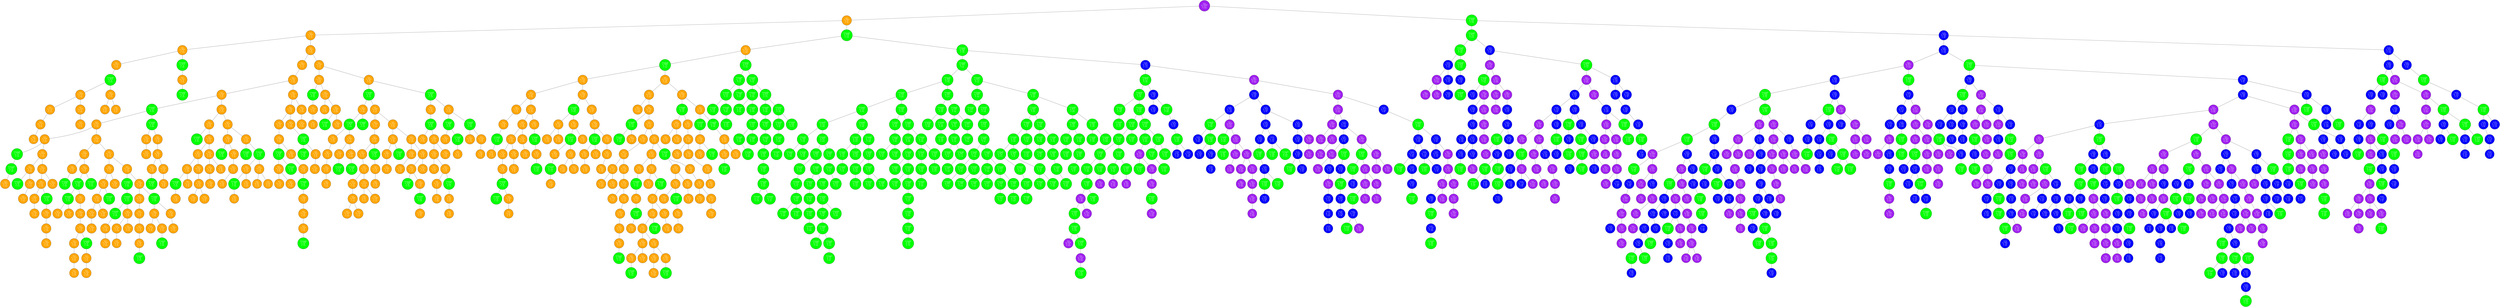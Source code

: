 graph G {
	rankdir=TB;
	node [shape=circle];
	"0x5606332554f0" [label="line
p: 10000
X: 231\nY: 224", color=black, fontcolor=white, style=filled, fillcolor=purple];
	"0x5606332554f0" -- "0x56063325d6f0";
	"0x56063325d6f0" [label="text
p: 9995
X: 96\nY: 54", color=black, fontcolor=white, style=filled, fillcolor=orange];
	"0x56063325d6f0" -- "0x560633258c70";
	"0x560633258c70" [label="text
p: 9860
X: 16\nY: 74", color=black, fontcolor=white, style=filled, fillcolor=orange];
	"0x560633258c70" -- "0x56063325c170";
	"0x56063325c170" [label="text
p: 8806
X: 16\nY: 234", color=black, fontcolor=white, style=filled, fillcolor=orange];
	"0x56063325c170" -- "0x560633268670";
	"0x560633268670" [label="text
p: 8167
X: 16\nY: 84", color=black, fontcolor=white, style=filled, fillcolor=orange];
	"0x560633268670" -- "0x560633261e70";
	"0x560633261e70" [label="rectangle
p: 5633
X: 16\nY: 154", color=black, fontcolor=white, style=filled, fillcolor=green];
	"0x560633261e70" -- "0x560633264c70";
	"0x560633264c70" [label="text
p: 3532
X: 16\nY: 164", color=black, fontcolor=white, style=filled, fillcolor=orange];
	"0x560633264c70" -- "0x5606332652f0";
	"0x5606332652f0" [label="text
p: 2716
X: 16\nY: 114", color=black, fontcolor=white, style=filled, fillcolor=orange];
	"0x5606332652f0" -- "0x560633265ff0";
	"0x560633265ff0" [label="text
p: 1717
X: 16\nY: 94", color=black, fontcolor=white, style=filled, fillcolor=orange];
	"0x560633265ff0" -- "0x5606332657f0";
	"0x5606332657f0" [label="text
p: 781
X: 16\nY: 264", color=black, fontcolor=white, style=filled, fillcolor=orange];
	"0x560633264c70" -- "0x560633263370";
	"0x560633263370" [label="text
p: 2160
X: 16\nY: 194", color=black, fontcolor=white, style=filled, fillcolor=orange];
	"0x560633263370" -- "0x560633264670";
	"0x560633264670" [label="text
p: 1171
X: 16\nY: 14", color=black, fontcolor=white, style=filled, fillcolor=orange];
	"0x560633261e70" -- "0x56063325dc70";
	"0x56063325dc70" [label="text
p: 5324
X: 16\nY: 174", color=black, fontcolor=white, style=filled, fillcolor=orange];
	"0x56063325dc70" -- "0x560633261270";
	"0x560633261270" [label="text
p: 803
X: 16\nY: 64", color=black, fontcolor=white, style=filled, fillcolor=orange];
	"0x56063325dc70" -- "0x56063325d770";
	"0x56063325d770" [label="text
p: 929
X: 16\nY: 54", color=black, fontcolor=white, style=filled, fillcolor=orange];
	"0x56063325c170" -- "0x56063325a570";
	"0x56063325a570" [label="rectangle
p: 4133
X: 16\nY: 144", color=black, fontcolor=white, style=filled, fillcolor=green];
	"0x56063325a570" -- "0x56063325b770";
	"0x56063325b770" [label="text
p: 3383
X: 16\nY: 24", color=black, fontcolor=white, style=filled, fillcolor=orange];
	"0x56063325b770" -- "0x56063325a970";
	"0x56063325a970" [label="rectangle
p: 2728
X: 16\nY: 134", color=black, fontcolor=white, style=filled, fillcolor=green];
	"0x560633258c70" -- "0x560633253bf0";
	"0x560633253bf0" [label="text
p: 9847
X: 66\nY: 234", color=black, fontcolor=white, style=filled, fillcolor=orange];
	"0x560633253bf0" -- "0x560633253970";
	"0x560633253970" [label="text
p: 9825
X: 16\nY: 34", color=black, fontcolor=white, style=filled, fillcolor=orange];
	"0x560633253970" -- "0x560633256d70";
	"0x560633256d70" [label="text
p: 9667
X: 56\nY: 224", color=black, fontcolor=white, style=filled, fillcolor=orange];
	"0x560633256d70" -- "0x5606332518f0";
	"0x5606332518f0" [label="text
p: 9628
X: 46\nY: 84", color=black, fontcolor=white, style=filled, fillcolor=orange];
	"0x5606332518f0" -- "0x5606332680f0";
	"0x5606332680f0" [label="rectangle
p: 9576
X: 46\nY: 124", color=black, fontcolor=white, style=filled, fillcolor=green];
	"0x5606332680f0" -- "0x56063325a870";
	"0x56063325a870" [label="text
p: 9353
X: 26\nY: 184", color=black, fontcolor=white, style=filled, fillcolor=orange];
	"0x56063325a870" -- "0x56063324cbf0";
	"0x56063324cbf0" [label="text
p: 9240
X: 16\nY: 254", color=black, fontcolor=white, style=filled, fillcolor=orange];
	"0x56063324cbf0" -- "0x56063324ddf0";
	"0x56063324ddf0" [label="rectangle
p: 7876
X: 16\nY: 124", color=black, fontcolor=white, style=filled, fillcolor=green];
	"0x56063324ddf0" -- "0x5606332525f0";
	"0x5606332525f0" [label="rectangle
p: 5197
X: 16\nY: 164", color=black, fontcolor=white, style=filled, fillcolor=green];
	"0x5606332525f0" -- "0x560633251cf0";
	"0x560633251cf0" [label="text
p: 4697
X: 16\nY: 184", color=black, fontcolor=white, style=filled, fillcolor=orange];
	"0x56063324cbf0" -- "0x560633248bf0";
	"0x560633248bf0" [label="text
p: 8638
X: 16\nY: 224", color=black, fontcolor=white, style=filled, fillcolor=orange];
	"0x560633248bf0" -- "0x56063324a370";
	"0x56063324a370" [label="text
p: 7496
X: 16\nY: 204", color=black, fontcolor=white, style=filled, fillcolor=orange];
	"0x56063324a370" -- "0x56063324b470";
	"0x56063324b470" [label="rectangle
p: 465
X: 16\nY: 114", color=black, fontcolor=white, style=filled, fillcolor=green];
	"0x56063324a370" -- "0x560633248ff0";
	"0x560633248ff0" [label="text
p: 6048
X: 16\nY: 214", color=black, fontcolor=white, style=filled, fillcolor=orange];
	"0x560633248ff0" -- "0x56063324a0f0";
	"0x56063324a0f0" [label="text
p: 3918
X: 16\nY: 44", color=black, fontcolor=white, style=filled, fillcolor=orange];
	"0x560633248bf0" -- "0x56063325fbf0";
	"0x56063325fbf0" [label="text
p: 8482
X: 26\nY: 224", color=black, fontcolor=white, style=filled, fillcolor=orange];
	"0x56063325fbf0" -- "0x5606332692f0";
	"0x5606332692f0" [label="text
p: 8237
X: 26\nY: 104", color=black, fontcolor=white, style=filled, fillcolor=orange];
	"0x5606332692f0" -- "0x5606332461f0";
	"0x5606332461f0" [label="text
p: 6957
X: 16\nY: 244", color=black, fontcolor=white, style=filled, fillcolor=orange];
	"0x5606332461f0" -- "0x560633246cf0";
	"0x560633246cf0" [label="text
p: 1781
X: 16\nY: 104", color=black, fontcolor=white, style=filled, fillcolor=orange];
	"0x5606332692f0" -- "0x560633261670";
	"0x560633261670" [label="rectangle
p: 6337
X: 26\nY: 114", color=black, fontcolor=white, style=filled, fillcolor=green];
	"0x560633261670" -- "0x5606332688f0";
	"0x5606332688f0" [label="text
p: 3948
X: 26\nY: 14", color=black, fontcolor=white, style=filled, fillcolor=orange];
	"0x5606332688f0" -- "0x560633263870";
	"0x560633263870" [label="text
p: 3762
X: 26\nY: 194", color=black, fontcolor=white, style=filled, fillcolor=orange];
	"0x560633263870" -- "0x560633266f70";
	"0x560633266f70" [label="text
p: 1852
X: 26\nY: 234", color=black, fontcolor=white, style=filled, fillcolor=orange];
	"0x56063325fbf0" -- "0x56063325e8f0";
	"0x56063325e8f0" [label="text
p: 2009
X: 26\nY: 214", color=black, fontcolor=white, style=filled, fillcolor=orange];
	"0x56063325a870" -- "0x560633247470";
	"0x560633247470" [label="text
p: 8536
X: 26\nY: 244", color=black, fontcolor=white, style=filled, fillcolor=orange];
	"0x560633247470" -- "0x560633257e70";
	"0x560633257e70" [label="text
p: 8208
X: 26\nY: 94", color=black, fontcolor=white, style=filled, fillcolor=orange];
	"0x560633257e70" -- "0x560633258b70";
	"0x560633258b70" [label="text
p: 5652
X: 26\nY: 24", color=black, fontcolor=white, style=filled, fillcolor=orange];
	"0x560633258b70" -- "0x560633258170";
	"0x560633258170" [label="rectangle
p: 4956
X: 26\nY: 164", color=black, fontcolor=white, style=filled, fillcolor=green];
	"0x560633257e70" -- "0x5606332487f0";
	"0x5606332487f0" [label="text
p: 7984
X: 26\nY: 74", color=black, fontcolor=white, style=filled, fillcolor=orange];
	"0x5606332487f0" -- "0x560633253370";
	"0x560633253370" [label="rectangle
p: 7861
X: 26\nY: 124", color=black, fontcolor=white, style=filled, fillcolor=green];
	"0x560633253370" -- "0x560633255e70";
	"0x560633255e70" [label="rectangle
p: 5294
X: 26\nY: 154", color=black, fontcolor=white, style=filled, fillcolor=green];
	"0x560633255e70" -- "0x560633256c70";
	"0x560633256c70" [label="text
p: 4046
X: 26\nY: 84", color=black, fontcolor=white, style=filled, fillcolor=orange];
	"0x560633255e70" -- "0x560633254070";
	"0x560633254070" [label="text
p: 4262
X: 26\nY: 114", color=black, fontcolor=white, style=filled, fillcolor=orange];
	"0x560633253370" -- "0x560633249770";
	"0x560633249770" [label="text
p: 6612
X: 26\nY: 54", color=black, fontcolor=white, style=filled, fillcolor=orange];
	"0x560633249770" -- "0x5606332499f0";
	"0x5606332499f0" [label="text
p: 4559
X: 26\nY: 204", color=black, fontcolor=white, style=filled, fillcolor=orange];
	"0x5606332499f0" -- "0x56063324d2f0";
	"0x56063324d2f0" [label="text
p: 4162
X: 26\nY: 34", color=black, fontcolor=white, style=filled, fillcolor=orange];
	"0x56063324d2f0" -- "0x560633251c70";
	"0x560633251c70" [label="text
p: 3827
X: 26\nY: 254", color=black, fontcolor=white, style=filled, fillcolor=orange];
	"0x560633251c70" -- "0x56063324d370";
	"0x56063324d370" [label="text
p: 1270
X: 26\nY: 64", color=black, fontcolor=white, style=filled, fillcolor=orange];
	"0x56063324d370" -- "0x5606332508f0";
	"0x5606332508f0" [label="text
p: 536
X: 26\nY: 174", color=black, fontcolor=white, style=filled, fillcolor=orange];
	"0x56063324d2f0" -- "0x56063324b370";
	"0x56063324b370" [label="rectangle
p: 3546
X: 26\nY: 144", color=black, fontcolor=white, style=filled, fillcolor=green];
	"0x56063324b370" -- "0x56063324b270";
	"0x56063324b270" [label="text
p: 2727
X: 26\nY: 44", color=black, fontcolor=white, style=filled, fillcolor=orange];
	"0x56063324b270" -- "0x56063324a9f0";
	"0x56063324a9f0" [label="text
p: 1083
X: 26\nY: 164", color=black, fontcolor=white, style=filled, fillcolor=orange];
	"0x5606332487f0" -- "0x560633247e70";
	"0x560633247e70" [label="rectangle
p: 1311
X: 26\nY: 134", color=black, fontcolor=white, style=filled, fillcolor=green];
	"0x560633247470" -- "0x56063325b970";
	"0x56063325b970" [label="text
p: 7753
X: 36\nY: 194", color=black, fontcolor=white, style=filled, fillcolor=orange];
	"0x56063325b970" -- "0x56063325ff70";
	"0x56063325ff70" [label="text
p: 6890
X: 36\nY: 14", color=black, fontcolor=white, style=filled, fillcolor=orange];
	"0x56063325ff70" -- "0x560633266170";
	"0x560633266170" [label="text
p: 5791
X: 36\nY: 64", color=black, fontcolor=white, style=filled, fillcolor=orange];
	"0x560633266170" -- "0x560633267a70";
	"0x560633267a70" [label="text
p: 3672
X: 36\nY: 164", color=black, fontcolor=white, style=filled, fillcolor=orange];
	"0x560633267a70" -- "0x5606332468f0";
	"0x5606332468f0" [label="text
p: 2479
X: 26\nY: 264", color=black, fontcolor=white, style=filled, fillcolor=orange];
	"0x5606332468f0" -- "0x560633268bf0";
	"0x560633268bf0" [label="text
p: 1696
X: 36\nY: 84", color=black, fontcolor=white, style=filled, fillcolor=orange];
	"0x560633267a70" -- "0x5606332669f0";
	"0x5606332669f0" [label="text
p: 1969
X: 36\nY: 264", color=black, fontcolor=white, style=filled, fillcolor=orange];
	"0x560633266170" -- "0x5606332616f0";
	"0x5606332616f0" [label="rectangle
p: 4637
X: 36\nY: 134", color=black, fontcolor=white, style=filled, fillcolor=green];
	"0x56063325ff70" -- "0x56063325e4f0";
	"0x56063325e4f0" [label="text
p: 3609
X: 36\nY: 224", color=black, fontcolor=white, style=filled, fillcolor=orange];
	"0x56063325b970" -- "0x5606332519f0";
	"0x5606332519f0" [label="text
p: 7349
X: 36\nY: 104", color=black, fontcolor=white, style=filled, fillcolor=orange];
	"0x5606332519f0" -- "0x560633252cf0";
	"0x560633252cf0" [label="rectangle
p: 6799
X: 36\nY: 164", color=black, fontcolor=white, style=filled, fillcolor=green];
	"0x560633252cf0" -- "0x560633258af0";
	"0x560633258af0" [label="rectangle
p: 6419
X: 36\nY: 114", color=black, fontcolor=white, style=filled, fillcolor=green];
	"0x560633258af0" -- "0x560633259bf0";
	"0x560633259bf0" [label="rectangle
p: 5211
X: 36\nY: 144", color=black, fontcolor=white, style=filled, fillcolor=green];
	"0x560633259bf0" -- "0x56063325a9f0";
	"0x56063325a9f0" [label="text
p: 4704
X: 36\nY: 184", color=black, fontcolor=white, style=filled, fillcolor=orange];
	"0x56063325a9f0" -- "0x56063325b070";
	"0x56063325b070" [label="text
p: 3010
X: 36\nY: 244", color=black, fontcolor=white, style=filled, fillcolor=orange];
	"0x560633258af0" -- "0x560633255570";
	"0x560633255570" [label="text
p: 5670
X: 36\nY: 94", color=black, fontcolor=white, style=filled, fillcolor=orange];
	"0x560633255570" -- "0x560633258070";
	"0x560633258070" [label="text
p: 3106
X: 36\nY: 214", color=black, fontcolor=white, style=filled, fillcolor=orange];
	"0x560633258070" -- "0x560633256bf0";
	"0x560633256bf0" [label="text
p: 476
X: 36\nY: 54", color=black, fontcolor=white, style=filled, fillcolor=orange];
	"0x560633255570" -- "0x560633254270";
	"0x560633254270" [label="text
p: 3309
X: 36\nY: 174", color=black, fontcolor=white, style=filled, fillcolor=orange];
	"0x5606332519f0" -- "0x560633249e70";
	"0x560633249e70" [label="text
p: 7199
X: 36\nY: 204", color=black, fontcolor=white, style=filled, fillcolor=orange];
	"0x560633249e70" -- "0x560633250e70";
	"0x560633250e70" [label="text
p: 3952
X: 36\nY: 234", color=black, fontcolor=white, style=filled, fillcolor=orange];
	"0x560633250e70" -- "0x56063324f970";
	"0x56063324f970" [label="text
p: 2731
X: 36\nY: 24", color=black, fontcolor=white, style=filled, fillcolor=orange];
	"0x56063324f970" -- "0x56063324a170";
	"0x56063324a170" [label="text
p: 2018
X: 36\nY: 114", color=black, fontcolor=white, style=filled, fillcolor=orange];
	"0x56063324a170" -- "0x56063324dff0";
	"0x56063324dff0" [label="text
p: 940
X: 36\nY: 254", color=black, fontcolor=white, style=filled, fillcolor=orange];
	"0x56063324dff0" -- "0x56063324eb70";
	"0x56063324eb70" [label="rectangle
p: 863
X: 36\nY: 124", color=black, fontcolor=white, style=filled, fillcolor=green];
	"0x560633249e70" -- "0x5606332689f0";
	"0x5606332689f0" [label="rectangle
p: 6408
X: 46\nY: 134", color=black, fontcolor=white, style=filled, fillcolor=green];
	"0x5606332689f0" -- "0x560633248870";
	"0x560633248870" [label="text
p: 3992
X: 36\nY: 44", color=black, fontcolor=white, style=filled, fillcolor=orange];
	"0x560633248870" -- "0x5606332492f0";
	"0x5606332492f0" [label="text
p: 1756
X: 36\nY: 34", color=black, fontcolor=white, style=filled, fillcolor=orange];
	"0x560633248870" -- "0x5606332476f0";
	"0x5606332476f0" [label="text
p: 3634
X: 36\nY: 74", color=black, fontcolor=white, style=filled, fillcolor=orange];
	"0x5606332476f0" -- "0x560633245ef0";
	"0x560633245ef0" [label="rectangle
p: 524
X: 36\nY: 154", color=black, fontcolor=white, style=filled, fillcolor=green];
	"0x5606332689f0" -- "0x5606332687f0";
	"0x5606332687f0" [label="text
p: 5216
X: 46\nY: 194", color=black, fontcolor=white, style=filled, fillcolor=orange];
	"0x5606332687f0" -- "0x560633268770";
	"0x560633268770" [label="text
p: 3804
X: 46\nY: 114", color=black, fontcolor=white, style=filled, fillcolor=orange];
	"0x5606332680f0" -- "0x560633264cf0";
	"0x560633264cf0" [label="rectangle
p: 9240
X: 46\nY: 164", color=black, fontcolor=white, style=filled, fillcolor=green];
	"0x560633264cf0" -- "0x560633267cf0";
	"0x560633267cf0" [label="text
p: 7301
X: 46\nY: 244", color=black, fontcolor=white, style=filled, fillcolor=orange];
	"0x560633267cf0" -- "0x5606332650f0";
	"0x5606332650f0" [label="text
p: 1223
X: 46\nY: 74", color=black, fontcolor=white, style=filled, fillcolor=orange];
	"0x560633264cf0" -- "0x5606332567f0";
	"0x5606332567f0" [label="text
p: 8251
X: 46\nY: 24", color=black, fontcolor=white, style=filled, fillcolor=orange];
	"0x5606332567f0" -- "0x56063325a2f0";
	"0x56063325a2f0" [label="text
p: 5881
X: 46\nY: 54", color=black, fontcolor=white, style=filled, fillcolor=orange];
	"0x56063325a2f0" -- "0x560633262ef0";
	"0x560633262ef0" [label="text
p: 5565
X: 46\nY: 264", color=black, fontcolor=white, style=filled, fillcolor=orange];
	"0x560633262ef0" -- "0x56063325e870";
	"0x56063325e870" [label="rectangle
p: 4062
X: 46\nY: 154", color=black, fontcolor=white, style=filled, fillcolor=green];
	"0x56063325a2f0" -- "0x560633259ef0";
	"0x560633259ef0" [label="text
p: 4489
X: 46\nY: 164", color=black, fontcolor=white, style=filled, fillcolor=orange];
	"0x560633259ef0" -- "0x560633256870";
	"0x560633256870" [label="text
p: 118
X: 46\nY: 94", color=black, fontcolor=white, style=filled, fillcolor=orange];
	"0x5606332518f0" -- "0x560633266670";
	"0x560633266670" [label="text
p: 9520
X: 56\nY: 174", color=black, fontcolor=white, style=filled, fillcolor=orange];
	"0x560633266670" -- "0x56063324e770";
	"0x56063324e770" [label="text
p: 9448
X: 46\nY: 174", color=black, fontcolor=white, style=filled, fillcolor=orange];
	"0x56063324e770" -- "0x560633250b70";
	"0x560633250b70" [label="rectangle
p: 2142
X: 46\nY: 114", color=black, fontcolor=white, style=filled, fillcolor=green];
	"0x56063324e770" -- "0x5606331d7460";
	"0x5606331d7460" [label="text
p: 9404
X: 46\nY: 214", color=black, fontcolor=white, style=filled, fillcolor=orange];
	"0x5606331d7460" -- "0x56063324adf0";
	"0x56063324adf0" [label="text
p: 8615
X: 46\nY: 104", color=black, fontcolor=white, style=filled, fillcolor=orange];
	"0x56063324adf0" -- "0x56063324bdf0";
	"0x56063324bdf0" [label="text
p: 8389
X: 46\nY: 184", color=black, fontcolor=white, style=filled, fillcolor=orange];
	"0x56063324bdf0" -- "0x56063324c7f0";
	"0x56063324c7f0" [label="rectangle
p: 5206
X: 46\nY: 144", color=black, fontcolor=white, style=filled, fillcolor=green];
	"0x56063324c7f0" -- "0x56063324d8f0";
	"0x56063324d8f0" [label="text
p: 3411
X: 46\nY: 234", color=black, fontcolor=white, style=filled, fillcolor=orange];
	"0x56063324bdf0" -- "0x56063324b570";
	"0x56063324b570" [label="text
p: 114
X: 46\nY: 44", color=black, fontcolor=white, style=filled, fillcolor=orange];
	"0x56063324adf0" -- "0x56063324aa70";
	"0x56063324aa70" [label="text
p: 8466
X: 46\nY: 34", color=black, fontcolor=white, style=filled, fillcolor=orange];
	"0x56063324aa70" -- "0x5606332472f0";
	"0x5606332472f0" [label="text
p: 4953
X: 46\nY: 254", color=black, fontcolor=white, style=filled, fillcolor=orange];
	"0x5606332472f0" -- "0x56063324a470";
	"0x56063324a470" [label="text
p: 3518
X: 46\nY: 64", color=black, fontcolor=white, style=filled, fillcolor=orange];
	"0x5606332472f0" -- "0x560633245d70";
	"0x560633245d70" [label="text
p: 1758
X: 46\nY: 14", color=black, fontcolor=white, style=filled, fillcolor=orange];
	"0x5606331d7460" -- "0x560633267770";
	"0x560633267770" [label="text
p: 7570
X: 56\nY: 194", color=black, fontcolor=white, style=filled, fillcolor=orange];
	"0x560633267770" -- "0x5606331d6fe0";
	"0x5606331d6fe0" [label="text
p: 7004
X: 46\nY: 224", color=black, fontcolor=white, style=filled, fillcolor=orange];
	"0x5606331d6fe0" -- "0x5606331d72e0";
	"0x5606331d72e0" [label="text
p: 3294
X: 46\nY: 204", color=black, fontcolor=white, style=filled, fillcolor=orange];
	"0x560633267770" -- "0x560633267370";
	"0x560633267370" [label="text
p: 423
X: 56\nY: 254", color=black, fontcolor=white, style=filled, fillcolor=orange];
	"0x560633266670" -- "0x56063325f070";
	"0x56063325f070" [label="text
p: 8027
X: 56\nY: 164", color=black, fontcolor=white, style=filled, fillcolor=orange];
	"0x56063325f070" -- "0x560633262170";
	"0x560633262170" [label="text
p: 7892
X: 56\nY: 94", color=black, fontcolor=white, style=filled, fillcolor=orange];
	"0x560633262170" -- "0x560633265270";
	"0x560633265270" [label="rectangle
p: 6948
X: 56\nY: 154", color=black, fontcolor=white, style=filled, fillcolor=green];
	"0x560633262170" -- "0x56063325fc70";
	"0x56063325fc70" [label="text
p: 5806
X: 56\nY: 44", color=black, fontcolor=white, style=filled, fillcolor=orange];
	"0x56063325fc70" -- "0x560633260570";
	"0x560633260570" [label="text
p: 5419
X: 56\nY: 34", color=black, fontcolor=white, style=filled, fillcolor=orange];
	"0x560633260570" -- "0x560633260a70";
	"0x560633260a70" [label="text
p: 542
X: 56\nY: 74", color=black, fontcolor=white, style=filled, fillcolor=orange];
	"0x56063325f070" -- "0x56063325de70";
	"0x56063325de70" [label="text
p: 7570
X: 56\nY: 234", color=black, fontcolor=white, style=filled, fillcolor=orange];
	"0x56063325de70" -- "0x56063325ea70";
	"0x56063325ea70" [label="rectangle
p: 4260
X: 56\nY: 144", color=black, fontcolor=white, style=filled, fillcolor=green];
	"0x56063325de70" -- "0x560633259970";
	"0x560633259970" [label="rectangle
p: 7423
X: 56\nY: 114", color=black, fontcolor=white, style=filled, fillcolor=green];
	"0x560633259970" -- "0x56063325bd70";
	"0x56063325bd70" [label="text
p: 7392
X: 56\nY: 114", color=black, fontcolor=white, style=filled, fillcolor=orange];
	"0x56063325bd70" -- "0x56063325c7f0";
	"0x56063325c7f0" [label="rectangle
p: 706
X: 56\nY: 164", color=black, fontcolor=white, style=filled, fillcolor=green];
	"0x56063325c7f0" -- "0x56063325cf70";
	"0x56063325cf70" [label="text
p: 207
X: 56\nY: 244", color=black, fontcolor=white, style=filled, fillcolor=orange];
	"0x56063325bd70" -- "0x56063325ae70";
	"0x56063325ae70" [label="text
p: 916
X: 56\nY: 204", color=black, fontcolor=white, style=filled, fillcolor=orange];
	"0x560633259970" -- "0x5606332589f0";
	"0x5606332589f0" [label="text
p: 6762
X: 56\nY: 184", color=black, fontcolor=white, style=filled, fillcolor=orange];
	"0x5606332589f0" -- "0x5606332597f0";
	"0x5606332597f0" [label="text
p: 661
X: 56\nY: 214", color=black, fontcolor=white, style=filled, fillcolor=orange];
	"0x5606332589f0" -- "0x560633258870";
	"0x560633258870" [label="text
p: 838
X: 56\nY: 24", color=black, fontcolor=white, style=filled, fillcolor=orange];
	"0x560633256d70" -- "0x5606332592f0";
	"0x5606332592f0" [label="text
p: 9341
X: 66\nY: 194", color=black, fontcolor=white, style=filled, fillcolor=orange];
	"0x5606332592f0" -- "0x56063325ec70";
	"0x56063325ec70" [label="text
p: 8893
X: 66\nY: 94", color=black, fontcolor=white, style=filled, fillcolor=orange];
	"0x56063325ec70" -- "0x560633256470";
	"0x560633256470" [label="text
p: 7628
X: 56\nY: 14", color=black, fontcolor=white, style=filled, fillcolor=orange];
	"0x560633256470" -- "0x5606332460f0";
	"0x5606332460f0" [label="text
p: 6568
X: 56\nY: 84", color=black, fontcolor=white, style=filled, fillcolor=orange];
	"0x5606332460f0" -- "0x5606332496f0";
	"0x5606332496f0" [label="rectangle
p: 5245
X: 56\nY: 124", color=black, fontcolor=white, style=filled, fillcolor=green];
	"0x5606332496f0" -- "0x56063324e8f0";
	"0x56063324e8f0" [label="text
p: 5218
X: 56\nY: 54", color=black, fontcolor=white, style=filled, fillcolor=orange];
	"0x56063324e8f0" -- "0x5606332515f0";
	"0x5606332515f0" [label="text
p: 1572
X: 56\nY: 64", color=black, fontcolor=white, style=filled, fillcolor=orange];
	"0x56063324e8f0" -- "0x56063324cef0";
	"0x56063324cef0" [label="text
p: 4521
X: 56\nY: 264", color=black, fontcolor=white, style=filled, fillcolor=orange];
	"0x5606332496f0" -- "0x5606332478f0";
	"0x5606332478f0" [label="rectangle
p: 4227
X: 56\nY: 134", color=black, fontcolor=white, style=filled, fillcolor=green];
	"0x5606332460f0" -- "0x5606331d6e60";
	"0x5606331d6e60" [label="text
p: 5916
X: 56\nY: 104", color=black, fontcolor=white, style=filled, fillcolor=orange];
	"0x5606331d6e60" -- "0x560633268ef0";
	"0x560633268ef0" [label="text
p: 5710
X: 66\nY: 224", color=black, fontcolor=white, style=filled, fillcolor=orange];
	"0x560633268ef0" -- "0x560633266770";
	"0x560633266770" [label="rectangle
p: 3787
X: 66\nY: 124", color=black, fontcolor=white, style=filled, fillcolor=green];
	"0x560633266770" -- "0x560633265b70";
	"0x560633265b70" [label="text
p: 3696
X: 66\nY: 24", color=black, fontcolor=white, style=filled, fillcolor=orange];
	"0x560633265b70" -- "0x560633260270";
	"0x560633260270" [label="text
p: 2795
X: 66\nY: 244", color=black, fontcolor=white, style=filled, fillcolor=orange];
	"0x560633260270" -- "0x560633261970";
	"0x560633261970" [label="text
p: 2455
X: 66\nY: 84", color=black, fontcolor=white, style=filled, fillcolor=orange];
	"0x560633261970" -- "0x560633263770";
	"0x560633263770" [label="rectangle
p: 1059
X: 66\nY: 114", color=black, fontcolor=white, style=filled, fillcolor=green];
	"0x56063325ec70" -- "0x5606332594f0";
	"0x5606332594f0" [label="text
p: 7055
X: 66\nY: 254", color=black, fontcolor=white, style=filled, fillcolor=orange];
	"0x5606332594f0" -- "0x56063325cef0";
	"0x56063325cef0" [label="rectangle
p: 6627
X: 66\nY: 144", color=black, fontcolor=white, style=filled, fillcolor=green];
	"0x56063325cef0" -- "0x56063325e370";
	"0x56063325e370" [label="rectangle
p: 1583
X: 66\nY: 164", color=black, fontcolor=white, style=filled, fillcolor=green];
	"0x56063325cef0" -- "0x56063325a1f0";
	"0x56063325a1f0" [label="text
p: 3941
X: 66\nY: 54", color=black, fontcolor=white, style=filled, fillcolor=orange];
	"0x56063325a1f0" -- "0x560633259870";
	"0x560633259870" [label="text
p: 1181
X: 66\nY: 184", color=black, fontcolor=white, style=filled, fillcolor=orange];
	"0x5606332592f0" -- "0x560633254a70";
	"0x560633254a70" [label="text
p: 7087
X: 66\nY: 204", color=black, fontcolor=white, style=filled, fillcolor=orange];
	"0x560633254a70" -- "0x560633253ff0";
	"0x560633253ff0" [label="text
p: 6126
X: 66\nY: 264", color=black, fontcolor=white, style=filled, fillcolor=orange];
	"0x560633253bf0" -- "0x5606332486f0";
	"0x5606332486f0" [label="text
p: 9766
X: 66\nY: 34", color=black, fontcolor=white, style=filled, fillcolor=orange];
	"0x5606332486f0" -- "0x56063324de70";
	"0x56063324de70" [label="text
p: 8972
X: 66\nY: 64", color=black, fontcolor=white, style=filled, fillcolor=orange];
	"0x56063324de70" -- "0x56063324e170";
	"0x56063324e170" [label="rectangle
p: 7327
X: 66\nY: 154", color=black, fontcolor=white, style=filled, fillcolor=green];
	"0x56063324e170" -- "0x560633251770";
	"0x560633251770" [label="text
p: 2019
X: 66\nY: 74", color=black, fontcolor=white, style=filled, fillcolor=orange];
	"0x560633251770" -- "0x5606332516f0";
	"0x5606332516f0" [label="text
p: 523
X: 66\nY: 14", color=black, fontcolor=white, style=filled, fillcolor=orange];
	"0x56063324de70" -- "0x56063324b2f0";
	"0x56063324b2f0" [label="text
p: 8050
X: 66\nY: 104", color=black, fontcolor=white, style=filled, fillcolor=orange];
	"0x56063324b2f0" -- "0x56063324c870";
	"0x56063324c870" [label="text
p: 777
X: 66\nY: 174", color=black, fontcolor=white, style=filled, fillcolor=orange];
	"0x56063324b2f0" -- "0x560633249ff0";
	"0x560633249ff0" [label="text
p: 5926
X: 66\nY: 164", color=black, fontcolor=white, style=filled, fillcolor=orange];
	"0x560633249ff0" -- "0x56063324a4f0";
	"0x56063324a4f0" [label="rectangle
p: 1337
X: 66\nY: 134", color=black, fontcolor=white, style=filled, fillcolor=green];
	"0x560633249ff0" -- "0x560633249f70";
	"0x560633249f70" [label="text
p: 3808
X: 66\nY: 44", color=black, fontcolor=white, style=filled, fillcolor=orange];
	"0x5606332486f0" -- "0x560633258d70";
	"0x560633258d70" [label="text
p: 9684
X: 86\nY: 164", color=black, fontcolor=white, style=filled, fillcolor=orange];
	"0x560633258d70" -- "0x5606332588f0";
	"0x5606332588f0" [label="rectangle
p: 9325
X: 76\nY: 134", color=black, fontcolor=white, style=filled, fillcolor=green];
	"0x5606332588f0" -- "0x56063325aef0";
	"0x56063325aef0" [label="text
p: 8802
X: 76\nY: 164", color=black, fontcolor=white, style=filled, fillcolor=orange];
	"0x56063325aef0" -- "0x560633260ff0";
	"0x560633260ff0" [label="rectangle
p: 8218
X: 76\nY: 124", color=black, fontcolor=white, style=filled, fillcolor=green];
	"0x560633260ff0" -- "0x560633247af0";
	"0x560633247af0" [label="text
p: 7414
X: 66\nY: 214", color=black, fontcolor=white, style=filled, fillcolor=orange];
	"0x560633247af0" -- "0x560633264870";
	"0x560633264870" [label="text
p: 5812
X: 76\nY: 84", color=black, fontcolor=white, style=filled, fillcolor=orange];
	"0x560633264870" -- "0x560633246c70";
	"0x560633246c70" [label="text
p: 4389
X: 66\nY: 114", color=black, fontcolor=white, style=filled, fillcolor=orange];
	"0x560633246c70" -- "0x560633264ef0";
	"0x560633264ef0" [label="text
p: 388
X: 76\nY: 94", color=black, fontcolor=white, style=filled, fillcolor=orange];
	"0x560633260ff0" -- "0x56063325c5f0";
	"0x56063325c5f0" [label="text
p: 3841
X: 76\nY: 244", color=black, fontcolor=white, style=filled, fillcolor=orange];
	"0x56063325c5f0" -- "0x56063325e1f0";
	"0x56063325e1f0" [label="text
p: 3399
X: 76\nY: 54", color=black, fontcolor=white, style=filled, fillcolor=orange];
	"0x56063325e1f0" -- "0x56063325f5f0";
	"0x56063325f5f0" [label="rectangle
p: 3113
X: 76\nY: 164", color=black, fontcolor=white, style=filled, fillcolor=green];
	"0x56063325c5f0" -- "0x56063325b670";
	"0x56063325b670" [label="text
p: 3696
X: 76\nY: 204", color=black, fontcolor=white, style=filled, fillcolor=orange];
	"0x56063325b670" -- "0x56063325af70";
	"0x56063325af70" [label="rectangle
p: 1564
X: 76\nY: 154", color=black, fontcolor=white, style=filled, fillcolor=green];
	"0x56063325aef0" -- "0x56063325ad70";
	"0x56063325ad70" [label="rectangle
p: 6500
X: 76\nY: 114", color=black, fontcolor=white, style=filled, fillcolor=green];
	"0x5606332588f0" -- "0x5606332467f0";
	"0x5606332467f0" [label="text
p: 8484
X: 76\nY: 24", color=black, fontcolor=white, style=filled, fillcolor=orange];
	"0x5606332467f0" -- "0x560633258470";
	"0x560633258470" [label="text
p: 7505
X: 76\nY: 34", color=black, fontcolor=white, style=filled, fillcolor=orange];
	"0x560633258470" -- "0x56063324e570";
	"0x56063324e570" [label="text
p: 6839
X: 76\nY: 254", color=black, fontcolor=white, style=filled, fillcolor=orange];
	"0x56063324e570" -- "0x560633255bf0";
	"0x560633255bf0" [label="text
p: 5045
X: 76\nY: 174", color=black, fontcolor=white, style=filled, fillcolor=orange];
	"0x560633255bf0" -- "0x560633252870";
	"0x560633252870" [label="text
p: 3152
X: 76\nY: 14", color=black, fontcolor=white, style=filled, fillcolor=orange];
	"0x560633252870" -- "0x560633252970";
	"0x560633252970" [label="text
p: 3120
X: 76\nY: 194", color=black, fontcolor=white, style=filled, fillcolor=orange];
	"0x560633252970" -- "0x560633254870";
	"0x560633254870" [label="text
p: 2868
X: 76\nY: 104", color=black, fontcolor=white, style=filled, fillcolor=orange];
	"0x560633254870" -- "0x560633255b70";
	"0x560633255b70" [label="text
p: 1492
X: 76\nY: 224", color=black, fontcolor=white, style=filled, fillcolor=orange];
	"0x560633254870" -- "0x560633252df0";
	"0x560633252df0" [label="text
p: 1554
X: 76\nY: 44", color=black, fontcolor=white, style=filled, fillcolor=orange];
	"0x560633252870" -- "0x560633251370";
	"0x560633251370" [label="text
p: 2378
X: 76\nY: 264", color=black, fontcolor=white, style=filled, fillcolor=orange];
	"0x560633251370" -- "0x560633252570";
	"0x560633252570" [label="text
p: 427
X: 76\nY: 214", color=black, fontcolor=white, style=filled, fillcolor=orange];
	"0x560633251370" -- "0x5606332505f0";
	"0x5606332505f0" [label="text
p: 1198
X: 76\nY: 114", color=black, fontcolor=white, style=filled, fillcolor=orange];
	"0x56063324e570" -- "0x560633248270";
	"0x560633248270" [label="rectangle
p: 6287
X: 76\nY: 144", color=black, fontcolor=white, style=filled, fillcolor=green];
	"0x560633248270" -- "0x56063324b7f0";
	"0x56063324b7f0" [label="text
p: 3815
X: 76\nY: 234", color=black, fontcolor=white, style=filled, fillcolor=orange];
	"0x56063324b7f0" -- "0x560633248b70";
	"0x560633248b70" [label="text
p: 982
X: 76\nY: 184", color=black, fontcolor=white, style=filled, fillcolor=orange];
	"0x5606332467f0" -- "0x560633263f70";
	"0x560633263f70" [label="text
p: 8010
X: 86\nY: 234", color=black, fontcolor=white, style=filled, fillcolor=orange];
	"0x560633263f70" -- "0x560633268e70";
	"0x560633268e70" [label="text
p: 7324
X: 86\nY: 194", color=black, fontcolor=white, style=filled, fillcolor=orange];
	"0x560633268e70" -- "0x560633245df0";
	"0x560633245df0" [label="text
p: 6985
X: 76\nY: 74", color=black, fontcolor=white, style=filled, fillcolor=orange];
	"0x560633245df0" -- "0x560633245f70";
	"0x560633245f70" [label="text
p: 3468
X: 76\nY: 64", color=black, fontcolor=white, style=filled, fillcolor=orange];
	"0x560633268e70" -- "0x560633265370";
	"0x560633265370" [label="rectangle
p: 6501
X: 86\nY: 144", color=black, fontcolor=white, style=filled, fillcolor=green];
	"0x560633263f70" -- "0x56063325f670";
	"0x56063325f670" [label="text
p: 6730
X: 86\nY: 184", color=black, fontcolor=white, style=filled, fillcolor=orange];
	"0x56063325f670" -- "0x560633261470";
	"0x560633261470" [label="text
p: 5088
X: 86\nY: 264", color=black, fontcolor=white, style=filled, fillcolor=orange];
	"0x560633261470" -- "0x560633263df0";
	"0x560633263df0" [label="text
p: 1809
X: 86\nY: 24", color=black, fontcolor=white, style=filled, fillcolor=orange];
	"0x56063325f670" -- "0x56063325be70";
	"0x56063325be70" [label="text
p: 6001
X: 86\nY: 94", color=black, fontcolor=white, style=filled, fillcolor=orange];
	"0x56063325be70" -- "0x56063325d670";
	"0x56063325d670" [label="text
p: 5572
X: 86\nY: 244", color=black, fontcolor=white, style=filled, fillcolor=orange];
	"0x56063325d670" -- "0x56063325e670";
	"0x56063325e670" [label="rectangle
p: 4682
X: 86\nY: 154", color=black, fontcolor=white, style=filled, fillcolor=green];
	"0x56063325d670" -- "0x56063325c970";
	"0x56063325c970" [label="text
p: 4060
X: 86\nY: 84", color=black, fontcolor=white, style=filled, fillcolor=orange];
	"0x56063325c970" -- "0x56063325d370";
	"0x56063325d370" [label="rectangle
p: 2311
X: 86\nY: 164", color=black, fontcolor=white, style=filled, fillcolor=green];
	"0x56063325d370" -- "0x56063325d070";
	"0x56063325d070" [label="text
p: 1959
X: 86\nY: 74", color=black, fontcolor=white, style=filled, fillcolor=orange];
	"0x56063325be70" -- "0x56063325b4f0";
	"0x56063325b4f0" [label="text
p: 3276
X: 86\nY: 174", color=black, fontcolor=white, style=filled, fillcolor=orange];
	"0x560633258d70" -- "0x5606331d7b60";
	"0x5606331d7b60" [label="rectangle
p: 9623
X: 86\nY: 134", color=black, fontcolor=white, style=filled, fillcolor=green];
	"0x5606331d7b60" -- "0x560633257170";
	"0x560633257170" [label="text
p: 9213
X: 86\nY: 214", color=black, fontcolor=white, style=filled, fillcolor=orange];
	"0x560633257170" -- "0x560633255cf0";
	"0x560633255cf0" [label="rectangle
p: 8351
X: 86\nY: 124", color=black, fontcolor=white, style=filled, fillcolor=green];
	"0x560633255cf0" -- "0x560633256070";
	"0x560633256070" [label="text
p: 3663
X: 86\nY: 104", color=black, fontcolor=white, style=filled, fillcolor=orange];
	"0x560633255cf0" -- "0x560633248f70";
	"0x560633248f70" [label="text
p: 6962
X: 86\nY: 114", color=black, fontcolor=white, style=filled, fillcolor=orange];
	"0x560633248f70" -- "0x5606332533f0";
	"0x5606332533f0" [label="text
p: 5420
X: 86\nY: 44", color=black, fontcolor=white, style=filled, fillcolor=orange];
	"0x5606332533f0" -- "0x5606332551f0";
	"0x5606332551f0" [label="text
p: 1213
X: 86\nY: 14", color=black, fontcolor=white, style=filled, fillcolor=orange];
	"0x5606332533f0" -- "0x56063324ec70";
	"0x56063324ec70" [label="text
p: 4251
X: 86\nY: 54", color=black, fontcolor=white, style=filled, fillcolor=orange];
	"0x56063324ec70" -- "0x5606332503f0";
	"0x5606332503f0" [label="text
p: 3323
X: 86\nY: 34", color=black, fontcolor=white, style=filled, fillcolor=orange];
	"0x5606332503f0" -- "0x5606332507f0";
	"0x5606332507f0" [label="text
p: 446
X: 86\nY: 204", color=black, fontcolor=white, style=filled, fillcolor=orange];
	"0x56063324ec70" -- "0x56063324dcf0";
	"0x56063324dcf0" [label="rectangle
p: 3371
X: 86\nY: 114", color=black, fontcolor=white, style=filled, fillcolor=green];
	"0x56063324dcf0" -- "0x56063324c170";
	"0x56063324c170" [label="text
p: 818
X: 86\nY: 224", color=black, fontcolor=white, style=filled, fillcolor=orange];
	"0x56063324c170" -- "0x56063324ab70";
	"0x56063324ab70" [label="text
p: 466
X: 86\nY: 254", color=black, fontcolor=white, style=filled, fillcolor=orange];
	"0x560633248f70" -- "0x560633245bf0";
	"0x560633245bf0" [label="text
p: 3484
X: 86\nY: 64", color=black, fontcolor=white, style=filled, fillcolor=orange];
	"0x5606331d7b60" -- "0x560633266d70";
	"0x560633266d70" [label="text
p: 9121
X: 96\nY: 234", color=black, fontcolor=white, style=filled, fillcolor=orange];
	"0x560633266d70" -- "0x560633267df0";
	"0x560633267df0" [label="rectangle
p: 6660
X: 96\nY: 114", color=black, fontcolor=white, style=filled, fillcolor=green];
	"0x560633267df0" -- "0x560633269070";
	"0x560633269070" [label="text
p: 5285
X: 96\nY: 14", color=black, fontcolor=white, style=filled, fillcolor=orange];
	"0x560633267df0" -- "0x560633267470";
	"0x560633267470" [label="rectangle
p: 1592
X: 96\nY: 164", color=black, fontcolor=white, style=filled, fillcolor=green];
	"0x560633267470" -- "0x560633267af0";
	"0x560633267af0" [label="text
p: 731
X: 96\nY: 214", color=black, fontcolor=white, style=filled, fillcolor=orange];
	"0x560633266d70" -- "0x560633263cf0";
	"0x560633263cf0" [label="rectangle
p: 6905
X: 96\nY: 124", color=black, fontcolor=white, style=filled, fillcolor=green];
	"0x560633263cf0" -- "0x560633264170";
	"0x560633264170" [label="text
p: 1407
X: 96\nY: 104", color=black, fontcolor=white, style=filled, fillcolor=orange];
	"0x560633263cf0" -- "0x56063325d9f0";
	"0x56063325d9f0" [label="text
p: 2339
X: 96\nY: 84", color=black, fontcolor=white, style=filled, fillcolor=orange];
	"0x56063325d9f0" -- "0x560633261ff0";
	"0x560633261ff0" [label="text
p: 365
X: 96\nY: 94", color=black, fontcolor=white, style=filled, fillcolor=orange];
	"0x56063325d6f0" -- "0x56063325c9f0";
	"0x56063325c9f0" [label="rectangle
p: 9948
X: 146\nY: 134", color=black, fontcolor=white, style=filled, fillcolor=green];
	"0x56063325c9f0" -- "0x5606331d7260";
	"0x5606331d7260" [label="text
p: 9819
X: 136\nY: 204", color=black, fontcolor=white, style=filled, fillcolor=orange];
	"0x5606331d7260" -- "0x560633268970";
	"0x560633268970" [label="rectangle
p: 9606
X: 116\nY: 124", color=black, fontcolor=white, style=filled, fillcolor=green];
	"0x560633268970" -- "0x5606332666f0";
	"0x5606332666f0" [label="text
p: 9502
X: 106\nY: 194", color=black, fontcolor=white, style=filled, fillcolor=orange];
	"0x5606332666f0" -- "0x560633258df0";
	"0x560633258df0" [label="text
p: 9146
X: 96\nY: 184", color=black, fontcolor=white, style=filled, fillcolor=orange];
	"0x560633258df0" -- "0x56063325c2f0";
	"0x56063325c2f0" [label="text
p: 6870
X: 96\nY: 24", color=black, fontcolor=white, style=filled, fillcolor=orange];
	"0x56063325c2f0" -- "0x5606332595f0";
	"0x5606332595f0" [label="text
p: 4784
X: 96\nY: 64", color=black, fontcolor=white, style=filled, fillcolor=orange];
	"0x5606332595f0" -- "0x56063325a370";
	"0x56063325a370" [label="rectangle
p: 4730
X: 96\nY: 154", color=black, fontcolor=white, style=filled, fillcolor=green];
	"0x56063325a370" -- "0x560633259b70";
	"0x560633259b70" [label="text
p: 55
X: 96\nY: 114", color=black, fontcolor=white, style=filled, fillcolor=orange];
	"0x560633258df0" -- "0x5606331d74e0";
	"0x5606331d74e0" [label="text
p: 8767
X: 96\nY: 244", color=black, fontcolor=white, style=filled, fillcolor=orange];
	"0x5606331d74e0" -- "0x560633249070";
	"0x560633249070" [label="text
p: 8727
X: 96\nY: 194", color=black, fontcolor=white, style=filled, fillcolor=orange];
	"0x560633249070" -- "0x56063324fcf0";
	"0x56063324fcf0" [label="text
p: 8578
X: 96\nY: 254", color=black, fontcolor=white, style=filled, fillcolor=orange];
	"0x56063324fcf0" -- "0x5606332506f0";
	"0x5606332506f0" [label="text
p: 7810
X: 96\nY: 204", color=black, fontcolor=white, style=filled, fillcolor=orange];
	"0x5606332506f0" -- "0x560633250df0";
	"0x560633250df0" [label="text
p: 5839
X: 96\nY: 224", color=black, fontcolor=white, style=filled, fillcolor=orange];
	"0x560633250df0" -- "0x560633252a70";
	"0x560633252a70" [label="rectangle
p: 5115
X: 96\nY: 134", color=black, fontcolor=white, style=filled, fillcolor=green];
	"0x560633252a70" -- "0x560633252b70";
	"0x560633252b70" [label="rectangle
p: 1831
X: 96\nY: 144", color=black, fontcolor=white, style=filled, fillcolor=green];
	"0x560633252a70" -- "0x560633251170";
	"0x560633251170" [label="text
p: 2698
X: 96\nY: 34", color=black, fontcolor=white, style=filled, fillcolor=orange];
	"0x560633251170" -- "0x5606332513f0";
	"0x5606332513f0" [label="text
p: 441
X: 96\nY: 74", color=black, fontcolor=white, style=filled, fillcolor=orange];
	"0x56063324fcf0" -- "0x56063324def0";
	"0x56063324def0" [label="text
p: 5382
X: 96\nY: 174", color=black, fontcolor=white, style=filled, fillcolor=orange];
	"0x56063324def0" -- "0x56063324f370";
	"0x56063324f370" [label="text
p: 4473
X: 96\nY: 44", color=black, fontcolor=white, style=filled, fillcolor=orange];
	"0x560633249070" -- "0x560633245cf0";
	"0x560633245cf0" [label="text
p: 2855
X: 96\nY: 264", color=black, fontcolor=white, style=filled, fillcolor=orange];
	"0x560633245cf0" -- "0x5606332479f0";
	"0x5606332479f0" [label="text
p: 2802
X: 96\nY: 164", color=black, fontcolor=white, style=filled, fillcolor=orange];
	"0x5606331d74e0" -- "0x5606332676f0";
	"0x5606332676f0" [label="text
p: 6921
X: 106\nY: 14", color=black, fontcolor=white, style=filled, fillcolor=orange];
	"0x5606332676f0" -- "0x560633267f70";
	"0x560633267f70" [label="rectangle
p: 6275
X: 106\nY: 144", color=black, fontcolor=white, style=filled, fillcolor=green];
	"0x560633267f70" -- "0x560633268a70";
	"0x560633268a70" [label="text
p: 4679
X: 106\nY: 54", color=black, fontcolor=white, style=filled, fillcolor=orange];
	"0x560633268a70" -- "0x560633269370";
	"0x560633269370" [label="rectangle
p: 2100
X: 106\nY: 134", color=black, fontcolor=white, style=filled, fillcolor=green];
	"0x5606332666f0" -- "0x56063324fff0";
	"0x56063324fff0" [label="text
p: 8786
X: 106\nY: 44", color=black, fontcolor=white, style=filled, fillcolor=orange];
	"0x56063324fff0" -- "0x560633262b70";
	"0x560633262b70" [label="rectangle
p: 8001
X: 106\nY: 154", color=black, fontcolor=white, style=filled, fillcolor=green];
	"0x560633262b70" -- "0x560633263a70";
	"0x560633263a70" [label="text
p: 6512
X: 106\nY: 94", color=black, fontcolor=white, style=filled, fillcolor=orange];
	"0x560633263a70" -- "0x560633265d70";
	"0x560633265d70" [label="text
p: 4619
X: 106\nY: 214", color=black, fontcolor=white, style=filled, fillcolor=orange];
	"0x560633263a70" -- "0x5606332637f0";
	"0x5606332637f0" [label="text
p: 5063
X: 106\nY: 104", color=black, fontcolor=white, style=filled, fillcolor=orange];
	"0x560633262b70" -- "0x5606332522f0";
	"0x5606332522f0" [label="text
p: 7973
X: 106\nY: 244", color=black, fontcolor=white, style=filled, fillcolor=orange];
	"0x5606332522f0" -- "0x56063325b8f0";
	"0x56063325b8f0" [label="rectangle
p: 6112
X: 106\nY: 124", color=black, fontcolor=white, style=filled, fillcolor=green];
	"0x56063325b8f0" -- "0x56063325bbf0";
	"0x56063325bbf0" [label="text
p: 4655
X: 106\nY: 114", color=black, fontcolor=white, style=filled, fillcolor=orange];
	"0x56063325bbf0" -- "0x56063325cbf0";
	"0x56063325cbf0" [label="rectangle
p: 718
X: 106\nY: 114", color=black, fontcolor=white, style=filled, fillcolor=green];
	"0x56063325cbf0" -- "0x5606332608f0";
	"0x5606332608f0" [label="text
p: 712
X: 106\nY: 64", color=black, fontcolor=white, style=filled, fillcolor=orange];
	"0x56063325b8f0" -- "0x5606332537f0";
	"0x5606332537f0" [label="text
p: 6043
X: 106\nY: 224", color=black, fontcolor=white, style=filled, fillcolor=orange];
	"0x5606332537f0" -- "0x560633256cf0";
	"0x560633256cf0" [label="text
p: 916
X: 106\nY: 204", color=black, fontcolor=white, style=filled, fillcolor=orange];
	"0x5606332537f0" -- "0x560633253270";
	"0x560633253270" [label="text
p: 2740
X: 106\nY: 234", color=black, fontcolor=white, style=filled, fillcolor=orange];
	"0x5606332522f0" -- "0x560633250870";
	"0x560633250870" [label="text
p: 583
X: 106\nY: 34", color=black, fontcolor=white, style=filled, fillcolor=orange];
	"0x56063324fff0" -- "0x56063324fbf0";
	"0x56063324fbf0" [label="text
p: 7905
X: 106\nY: 74", color=black, fontcolor=white, style=filled, fillcolor=orange];
	"0x56063324fbf0" -- "0x5606332495f0";
	"0x5606332495f0" [label="text
p: 7549
X: 106\nY: 264", color=black, fontcolor=white, style=filled, fillcolor=orange];
	"0x5606332495f0" -- "0x56063324ba70";
	"0x56063324ba70" [label="rectangle
p: 6319
X: 106\nY: 164", color=black, fontcolor=white, style=filled, fillcolor=green];
	"0x56063324ba70" -- "0x56063324faf0";
	"0x56063324faf0" [label="text
p: 4674
X: 106\nY: 254", color=black, fontcolor=white, style=filled, fillcolor=orange];
	"0x56063324faf0" -- "0x56063324f8f0";
	"0x56063324f8f0" [label="text
p: 1695
X: 106\nY: 174", color=black, fontcolor=white, style=filled, fillcolor=orange];
	"0x56063324ba70" -- "0x56063324a570";
	"0x56063324a570" [label="text
p: 2138
X: 106\nY: 164", color=black, fontcolor=white, style=filled, fillcolor=orange];
	"0x5606332495f0" -- "0x560633246a70";
	"0x560633246a70" [label="text
p: 5610
X: 106\nY: 24", color=black, fontcolor=white, style=filled, fillcolor=orange];
	"0x560633246a70" -- "0x5606331d7860";
	"0x5606331d7860" [label="text
p: 5437
X: 106\nY: 84", color=black, fontcolor=white, style=filled, fillcolor=orange];
	"0x5606331d7860" -- "0x5606331d7560";
	"0x5606331d7560" [label="text
p: 5404
X: 106\nY: 184", color=black, fontcolor=white, style=filled, fillcolor=orange];
	"0x560633268970" -- "0x5606332646f0";
	"0x5606332646f0" [label="text
p: 9225
X: 136\nY: 224", color=black, fontcolor=white, style=filled, fillcolor=orange];
	"0x5606332646f0" -- "0x560633266570";
	"0x560633266570" [label="text
p: 9210
X: 116\nY: 104", color=black, fontcolor=white, style=filled, fillcolor=orange];
	"0x560633266570" -- "0x560633266cf0";
	"0x560633266cf0" [label="text
p: 5207
X: 116\nY: 204", color=black, fontcolor=white, style=filled, fillcolor=orange];
	"0x560633266570" -- "0x5606332633f0";
	"0x5606332633f0" [label="text
p: 8780
X: 116\nY: 84", color=black, fontcolor=white, style=filled, fillcolor=orange];
	"0x5606332633f0" -- "0x560633263b70";
	"0x560633263b70" [label="rectangle
p: 8461
X: 116\nY: 154", color=black, fontcolor=white, style=filled, fillcolor=green];
	"0x560633263b70" -- "0x560633264af0";
	"0x560633264af0" [label="rectangle
p: 6628
X: 116\nY: 164", color=black, fontcolor=white, style=filled, fillcolor=green];
	"0x560633263b70" -- "0x5606332635f0";
	"0x5606332635f0" [label="text
p: 3580
X: 116\nY: 34", color=black, fontcolor=white, style=filled, fillcolor=orange];
	"0x5606332633f0" -- "0x56063324cd70";
	"0x56063324cd70" [label="text
p: 8707
X: 116\nY: 54", color=black, fontcolor=white, style=filled, fillcolor=orange];
	"0x56063324cd70" -- "0x56063324e9f0";
	"0x56063324e9f0" [label="text
p: 7203
X: 116\nY: 64", color=black, fontcolor=white, style=filled, fillcolor=orange];
	"0x56063324e9f0" -- "0x5606332563f0";
	"0x5606332563f0" [label="text
p: 7114
X: 116\nY: 244", color=black, fontcolor=white, style=filled, fillcolor=orange];
	"0x5606332563f0" -- "0x560633257270";
	"0x560633257270" [label="text
p: 6732
X: 116\nY: 194", color=black, fontcolor=white, style=filled, fillcolor=orange];
	"0x560633257270" -- "0x56063325aff0";
	"0x56063325aff0" [label="text
p: 1572
X: 116\nY: 224", color=black, fontcolor=white, style=filled, fillcolor=orange];
	"0x560633257270" -- "0x560633256b70";
	"0x560633256b70" [label="text
p: 2845
X: 116\nY: 184", color=black, fontcolor=white, style=filled, fillcolor=orange];
	"0x5606332563f0" -- "0x560633254d70";
	"0x560633254d70" [label="text
p: 5780
X: 116\nY: 264", color=black, fontcolor=white, style=filled, fillcolor=orange];
	"0x560633254d70" -- "0x5606332542f0";
	"0x5606332542f0" [label="text
p: 5150
X: 116\nY: 114", color=black, fontcolor=white, style=filled, fillcolor=orange];
	"0x5606332542f0" -- "0x560633254370";
	"0x560633254370" [label="text
p: 3500
X: 116\nY: 94", color=black, fontcolor=white, style=filled, fillcolor=orange];
	"0x5606332542f0" -- "0x56063324edf0";
	"0x56063324edf0" [label="text
p: 4301
X: 116\nY: 164", color=black, fontcolor=white, style=filled, fillcolor=orange];
	"0x56063324edf0" -- "0x560633251e70";
	"0x560633251e70" [label="text
p: 3275
X: 116\nY: 174", color=black, fontcolor=white, style=filled, fillcolor=orange];
	"0x560633251e70" -- "0x5606332502f0";
	"0x5606332502f0" [label="text
p: 2633
X: 116\nY: 74", color=black, fontcolor=white, style=filled, fillcolor=orange];
	"0x5606332502f0" -- "0x56063324f070";
	"0x56063324f070" [label="text
p: 1447
X: 116\nY: 44", color=black, fontcolor=white, style=filled, fillcolor=orange];
	"0x56063324f070" -- "0x56063324eff0";
	"0x56063324eff0" [label="rectangle
p: 1064
X: 116\nY: 114", color=black, fontcolor=white, style=filled, fillcolor=green];
	"0x56063324cd70" -- "0x560633250ef0";
	"0x560633250ef0" [label="text
p: 8579
X: 126\nY: 54", color=black, fontcolor=white, style=filled, fillcolor=orange];
	"0x560633250ef0" -- "0x560633248ef0";
	"0x560633248ef0" [label="text
p: 8472
X: 116\nY: 234", color=black, fontcolor=white, style=filled, fillcolor=orange];
	"0x560633248ef0" -- "0x560633249470";
	"0x560633249470" [label="text
p: 7836
X: 116\nY: 214", color=black, fontcolor=white, style=filled, fillcolor=orange];
	"0x560633249470" -- "0x56063324a870";
	"0x56063324a870" [label="rectangle
p: 7225
X: 116\nY: 134", color=black, fontcolor=white, style=filled, fillcolor=green];
	"0x56063324a870" -- "0x56063324b3f0";
	"0x56063324b3f0" [label="text
p: 6246
X: 116\nY: 14", color=black, fontcolor=white, style=filled, fillcolor=orange];
	"0x56063324b3f0" -- "0x56063324c4f0";
	"0x56063324c4f0" [label="rectangle
p: 4087
X: 116\nY: 144", color=black, fontcolor=white, style=filled, fillcolor=green];
	"0x56063324c4f0" -- "0x56063324b9f0";
	"0x56063324b9f0" [label="text
p: 1258
X: 116\nY: 254", color=black, fontcolor=white, style=filled, fillcolor=orange];
	"0x560633248ef0" -- "0x5606332691f0";
	"0x5606332691f0" [label="text
p: 8436
X: 126\nY: 74", color=black, fontcolor=white, style=filled, fillcolor=orange];
	"0x5606332691f0" -- "0x560633246670";
	"0x560633246670" [label="text
p: 3076
X: 116\nY: 24", color=black, fontcolor=white, style=filled, fillcolor=orange];
	"0x5606332691f0" -- "0x560633268f70";
	"0x560633268f70" [label="rectangle
p: 7906
X: 126\nY: 144", color=black, fontcolor=white, style=filled, fillcolor=green];
	"0x560633268f70" -- "0x5606332582f0";
	"0x5606332582f0" [label="text
p: 7118
X: 126\nY: 94", color=black, fontcolor=white, style=filled, fillcolor=orange];
	"0x5606332582f0" -- "0x56063325a4f0";
	"0x56063325a4f0" [label="text
p: 5723
X: 126\nY: 184", color=black, fontcolor=white, style=filled, fillcolor=orange];
	"0x56063325a4f0" -- "0x5606332624f0";
	"0x5606332624f0" [label="text
p: 5337
X: 126\nY: 204", color=black, fontcolor=white, style=filled, fillcolor=orange];
	"0x5606332624f0" -- "0x5606332654f0";
	"0x5606332654f0" [label="text
p: 4666
X: 126\nY: 114", color=black, fontcolor=white, style=filled, fillcolor=orange];
	"0x5606332654f0" -- "0x560633265670";
	"0x560633265670" [label="text
p: 3891
X: 126\nY: 44", color=black, fontcolor=white, style=filled, fillcolor=orange];
	"0x560633265670" -- "0x5606332686f0";
	"0x5606332686f0" [label="rectangle
p: 3423
X: 126\nY: 134", color=black, fontcolor=white, style=filled, fillcolor=green];
	"0x5606332654f0" -- "0x5606332642f0";
	"0x5606332642f0" [label="text
p: 4646
X: 126\nY: 34", color=black, fontcolor=white, style=filled, fillcolor=orange];
	"0x5606332624f0" -- "0x56063325f0f0";
	"0x56063325f0f0" [label="text
p: 5213
X: 126\nY: 104", color=black, fontcolor=white, style=filled, fillcolor=orange];
	"0x56063325f0f0" -- "0x560633261570";
	"0x560633261570" [label="text
p: 2842
X: 126\nY: 84", color=black, fontcolor=white, style=filled, fillcolor=orange];
	"0x560633261570" -- "0x5606332604f0";
	"0x5606332604f0" [label="text
p: 1389
X: 126\nY: 244", color=black, fontcolor=white, style=filled, fillcolor=orange];
	"0x56063325f0f0" -- "0x56063325dd70";
	"0x56063325dd70" [label="text
p: 3983
X: 126\nY: 214", color=black, fontcolor=white, style=filled, fillcolor=orange];
	"0x56063325dd70" -- "0x56063325ee70";
	"0x56063325ee70" [label="rectangle
p: 2323
X: 126\nY: 124", color=black, fontcolor=white, style=filled, fillcolor=green];
	"0x56063325a4f0" -- "0x560633258a70";
	"0x560633258a70" [label="rectangle
p: 1708
X: 126\nY: 154", color=black, fontcolor=white, style=filled, fillcolor=green];
	"0x5606332582f0" -- "0x560633250f70";
	"0x560633250f70" [label="text
p: 4624
X: 126\nY: 64", color=black, fontcolor=white, style=filled, fillcolor=orange];
	"0x560633250f70" -- "0x560633256670";
	"0x560633256670" [label="text
p: 1543
X: 126\nY: 194", color=black, fontcolor=white, style=filled, fillcolor=orange];
	"0x560633250ef0" -- "0x560633248570";
	"0x560633248570" [label="rectangle
p: 7513
X: 126\nY: 164", color=black, fontcolor=white, style=filled, fillcolor=green];
	"0x560633248570" -- "0x56063324c5f0";
	"0x56063324c5f0" [label="text
p: 6638
X: 126\nY: 174", color=black, fontcolor=white, style=filled, fillcolor=orange];
	"0x56063324c5f0" -- "0x56063324f7f0";
	"0x56063324f7f0" [label="text
p: 5529
X: 126\nY: 14", color=black, fontcolor=white, style=filled, fillcolor=orange];
	"0x56063324f7f0" -- "0x56063324fa70";
	"0x56063324fa70" [label="text
p: 2575
X: 126\nY: 234", color=black, fontcolor=white, style=filled, fillcolor=orange];
	"0x56063324f7f0" -- "0x56063324cc70";
	"0x56063324cc70" [label="rectangle
p: 4733
X: 126\nY: 114", color=black, fontcolor=white, style=filled, fillcolor=green];
	"0x56063324cc70" -- "0x56063324d6f0";
	"0x56063324d6f0" [label="text
p: 2886
X: 126\nY: 224", color=black, fontcolor=white, style=filled, fillcolor=orange];
	"0x56063324d6f0" -- "0x56063324d270";
	"0x56063324d270" [label="text
p: 2512
X: 126\nY: 254", color=black, fontcolor=white, style=filled, fillcolor=orange];
	"0x56063324c5f0" -- "0x560633249570";
	"0x560633249570" [label="text
p: 3842
X: 126\nY: 264", color=black, fontcolor=white, style=filled, fillcolor=orange];
	"0x560633249570" -- "0x56063324ac70";
	"0x56063324ac70" [label="text
p: 1416
X: 126\nY: 24", color=black, fontcolor=white, style=filled, fillcolor=orange];
	"0x560633248570" -- "0x5606331d78e0";
	"0x5606331d78e0" [label="text
p: 4993
X: 126\nY: 164", color=black, fontcolor=white, style=filled, fillcolor=orange];
	"0x5606331d78e0" -- "0x560633267070";
	"0x560633267070" [label="text
p: 3676
X: 136\nY: 24", color=black, fontcolor=white, style=filled, fillcolor=orange];
	"0x560633267070" -- "0x560633268ff0";
	"0x560633268ff0" [label="text
p: 3218
X: 136\nY: 34", color=black, fontcolor=white, style=filled, fillcolor=orange];
	"0x560633267070" -- "0x5606332662f0";
	"0x5606332662f0" [label="text
p: 3370
X: 136\nY: 184", color=black, fontcolor=white, style=filled, fillcolor=orange];
	"0x5606332662f0" -- "0x560633265070";
	"0x560633265070" [label="text
p: 3096
X: 136\nY: 44", color=black, fontcolor=white, style=filled, fillcolor=orange];
	"0x5606332646f0" -- "0x560633252770";
	"0x560633252770" [label="text
p: 8298
X: 136\nY: 214", color=black, fontcolor=white, style=filled, fillcolor=orange];
	"0x560633252770" -- "0x56063325eaf0";
	"0x56063325eaf0" [label="rectangle
p: 7950
X: 136\nY: 114", color=black, fontcolor=white, style=filled, fillcolor=green];
	"0x56063325eaf0" -- "0x560633260f70";
	"0x560633260f70" [label="text
p: 6798
X: 136\nY: 54", color=black, fontcolor=white, style=filled, fillcolor=orange];
	"0x560633260f70" -- "0x560633261af0";
	"0x560633261af0" [label="text
p: 3251
X: 136\nY: 14", color=black, fontcolor=white, style=filled, fillcolor=orange];
	"0x560633260f70" -- "0x5606332603f0";
	"0x5606332603f0" [label="text
p: 1226
X: 136\nY: 264", color=black, fontcolor=white, style=filled, fillcolor=orange];
	"0x56063325eaf0" -- "0x5606332550f0";
	"0x5606332550f0" [label="text
p: 6441
X: 136\nY: 64", color=black, fontcolor=white, style=filled, fillcolor=orange];
	"0x5606332550f0" -- "0x56063325d970";
	"0x56063325d970" [label="text
p: 5492
X: 136\nY: 94", color=black, fontcolor=white, style=filled, fillcolor=orange];
	"0x56063325d970" -- "0x56063325dbf0";
	"0x56063325dbf0" [label="text
p: 3866
X: 136\nY: 84", color=black, fontcolor=white, style=filled, fillcolor=orange];
	"0x56063325d970" -- "0x5606332590f0";
	"0x5606332590f0" [label="text
p: 5089
X: 136\nY: 104", color=black, fontcolor=white, style=filled, fillcolor=orange];
	"0x5606332590f0" -- "0x560633255770";
	"0x560633255770" [label="text
p: 3008
X: 136\nY: 164", color=black, fontcolor=white, style=filled, fillcolor=orange];
	"0x560633255770" -- "0x560633257070";
	"0x560633257070" [label="text
p: 622
X: 136\nY: 114", color=black, fontcolor=white, style=filled, fillcolor=orange];
	"0x560633252770" -- "0x56063324f1f0";
	"0x56063324f1f0" [label="text
p: 8297
X: 136\nY: 174", color=black, fontcolor=white, style=filled, fillcolor=orange];
	"0x56063324f1f0" -- "0x560633250770";
	"0x560633250770" [label="rectangle
p: 6727
X: 136\nY: 134", color=black, fontcolor=white, style=filled, fillcolor=green];
	"0x560633250770" -- "0x56063324fe70";
	"0x56063324fe70" [label="text
p: 6260
X: 136\nY: 244", color=black, fontcolor=white, style=filled, fillcolor=orange];
	"0x56063324fe70" -- "0x560633250370";
	"0x560633250370" [label="text
p: 6007
X: 136\nY: 74", color=black, fontcolor=white, style=filled, fillcolor=orange];
	"0x56063324fe70" -- "0x56063324f570";
	"0x56063324f570" [label="rectangle
p: 2364
X: 136\nY: 144", color=black, fontcolor=white, style=filled, fillcolor=green];
	"0x56063324f1f0" -- "0x5606332457f0";
	"0x5606332457f0" [label="rectangle
p: 5589
X: 136\nY: 154", color=black, fontcolor=white, style=filled, fillcolor=green];
	"0x5606332457f0" -- "0x5606332469f0";
	"0x5606332469f0" [label="text
p: 5461
X: 136\nY: 194", color=black, fontcolor=white, style=filled, fillcolor=orange];
	"0x5606332469f0" -- "0x560633247f70";
	"0x560633247f70" [label="text
p: 4018
X: 136\nY: 254", color=black, fontcolor=white, style=filled, fillcolor=orange];
	"0x560633247f70" -- "0x560633246af0";
	"0x560633246af0" [label="rectangle
p: 455
X: 136\nY: 164", color=black, fontcolor=white, style=filled, fillcolor=green];
	"0x5606332469f0" -- "0x560633246870";
	"0x560633246870" [label="text
p: 1258
X: 136\nY: 234", color=black, fontcolor=white, style=filled, fillcolor=orange];
	"0x5606331d7260" -- "0x560633262cf0";
	"0x560633262cf0" [label="rectangle
p: 9316
X: 141\nY: 154", color=black, fontcolor=white, style=filled, fillcolor=green];
	"0x560633262cf0" -- "0x5606332631f0";
	"0x5606332631f0" [label="rectangle
p: 7592
X: 141\nY: 14", color=black, fontcolor=white, style=filled, fillcolor=green];
	"0x5606332631f0" -- "0x560633267d70";
	"0x560633267d70" [label="rectangle
p: 5321
X: 141\nY: 14", color=black, fontcolor=white, style=filled, fillcolor=green];
	"0x560633267d70" -- "0x5606331d6de0";
	"0x5606331d6de0" [label="rectangle
p: 2038
X: 136\nY: 124", color=black, fontcolor=white, style=filled, fillcolor=green];
	"0x560633267d70" -- "0x560633264b70";
	"0x560633264b70" [label="rectangle
p: 1948
X: 141\nY: 94", color=black, fontcolor=white, style=filled, fillcolor=green];
	"0x560633264b70" -- "0x560633265770";
	"0x560633265770" [label="rectangle
p: 292
X: 141\nY: 114", color=black, fontcolor=white, style=filled, fillcolor=green];
	"0x5606332631f0" -- "0x560633262d70";
	"0x560633262d70" [label="rectangle
p: 7366
X: 141\nY: 54", color=black, fontcolor=white, style=filled, fillcolor=green];
	"0x560633262cf0" -- "0x5606332538f0";
	"0x5606332538f0" [label="rectangle
p: 9064
X: 141\nY: 44", color=black, fontcolor=white, style=filled, fillcolor=green];
	"0x5606332538f0" -- "0x5606332622f0";
	"0x5606332622f0" [label="rectangle
p: 7724
X: 141\nY: 144", color=black, fontcolor=white, style=filled, fillcolor=green];
	"0x5606332622f0" -- "0x5606332625f0";
	"0x5606332625f0" [label="rectangle
p: 389
X: 141\nY: 164", color=black, fontcolor=white, style=filled, fillcolor=green];
	"0x5606332622f0" -- "0x5606332580f0";
	"0x5606332580f0" [label="rectangle
p: 5689
X: 141\nY: 104", color=black, fontcolor=white, style=filled, fillcolor=green];
	"0x5606332580f0" -- "0x56063325b170";
	"0x56063325b170" [label="rectangle
p: 5513
X: 141\nY: 24", color=black, fontcolor=white, style=filled, fillcolor=green];
	"0x56063325b170" -- "0x560633261b70";
	"0x560633261b70" [label="rectangle
p: 4397
X: 141\nY: 224", color=black, fontcolor=white, style=filled, fillcolor=green];
	"0x560633261b70" -- "0x560633261170";
	"0x560633261170" [label="rectangle
p: 4347
X: 141\nY: 264", color=black, fontcolor=white, style=filled, fillcolor=green];
	"0x56063325b170" -- "0x5606332586f0";
	"0x5606332586f0" [label="rectangle
p: 1689
X: 141\nY: 214", color=black, fontcolor=white, style=filled, fillcolor=green];
	"0x5606332538f0" -- "0x5606332498f0";
	"0x5606332498f0" [label="rectangle
p: 8476
X: 141\nY: 174", color=black, fontcolor=white, style=filled, fillcolor=green];
	"0x5606332498f0" -- "0x560633252d70";
	"0x560633252d70" [label="rectangle
p: 7801
X: 141\nY: 184", color=black, fontcolor=white, style=filled, fillcolor=green];
	"0x560633252d70" -- "0x5606332520f0";
	"0x5606332520f0" [label="rectangle
p: 7681
X: 141\nY: 74", color=black, fontcolor=white, style=filled, fillcolor=green];
	"0x5606332520f0" -- "0x560633249cf0";
	"0x560633249cf0" [label="rectangle
p: 7649
X: 141\nY: 64", color=black, fontcolor=white, style=filled, fillcolor=green];
	"0x560633249cf0" -- "0x56063324f5f0";
	"0x56063324f5f0" [label="rectangle
p: 6849
X: 141\nY: 234", color=black, fontcolor=white, style=filled, fillcolor=green];
	"0x56063324f5f0" -- "0x5606332514f0";
	"0x5606332514f0" [label="rectangle
p: 3629
X: 141\nY: 124", color=black, fontcolor=white, style=filled, fillcolor=green];
	"0x5606332514f0" -- "0x56063324ff70";
	"0x56063324ff70" [label="rectangle
p: 3264
X: 141\nY: 244", color=black, fontcolor=white, style=filled, fillcolor=green];
	"0x56063324ff70" -- "0x560633250570";
	"0x560633250570" [label="rectangle
p: 172
X: 141\nY: 134", color=black, fontcolor=white, style=filled, fillcolor=green];
	"0x56063324ff70" -- "0x56063324fb70";
	"0x56063324fb70" [label="rectangle
p: 2314
X: 141\nY: 34", color=black, fontcolor=white, style=filled, fillcolor=green];
	"0x5606332498f0" -- "0x5606331d7a60";
	"0x5606331d7a60" [label="rectangle
p: 6270
X: 141\nY: 194", color=black, fontcolor=white, style=filled, fillcolor=green];
	"0x5606331d7a60" -- "0x5606332491f0";
	"0x5606332491f0" [label="rectangle
p: 5014
X: 141\nY: 84", color=black, fontcolor=white, style=filled, fillcolor=green];
	"0x5606332491f0" -- "0x5606332470f0";
	"0x5606332470f0" [label="rectangle
p: 2652
X: 141\nY: 254", color=black, fontcolor=white, style=filled, fillcolor=green];
	"0x5606332470f0" -- "0x560633247cf0";
	"0x560633247cf0" [label="rectangle
p: 141
X: 141\nY: 204", color=black, fontcolor=white, style=filled, fillcolor=green];
	"0x5606331d7a60" -- "0x560633268170";
	"0x560633268170" [label="rectangle
p: 3203
X: 146\nY: 114", color=black, fontcolor=white, style=filled, fillcolor=green];
	"0x56063325c9f0" -- "0x560633257ff0";
	"0x560633257ff0" [label="rectangle
p: 9909
X: 186\nY: 154", color=black, fontcolor=white, style=filled, fillcolor=green];
	"0x560633257ff0" -- "0x560633259ff0";
	"0x560633259ff0" [label="rectangle
p: 9906
X: 171\nY: 84", color=black, fontcolor=white, style=filled, fillcolor=green];
	"0x560633259ff0" -- "0x560633264270";
	"0x560633264270" [label="rectangle
p: 9900
X: 166\nY: 154", color=black, fontcolor=white, style=filled, fillcolor=green];
	"0x560633264270" -- "0x56063325b570";
	"0x56063325b570" [label="rectangle
p: 9784
X: 161\nY: 264", color=black, fontcolor=white, style=filled, fillcolor=green];
	"0x56063325b570" -- "0x5606332489f0";
	"0x5606332489f0" [label="rectangle
p: 9754
X: 151\nY: 154", color=black, fontcolor=white, style=filled, fillcolor=green];
	"0x5606332489f0" -- "0x56063324e7f0";
	"0x56063324e7f0" [label="rectangle
p: 9711
X: 146\nY: 144", color=black, fontcolor=white, style=filled, fillcolor=green];
	"0x56063324e7f0" -- "0x560633252270";
	"0x560633252270" [label="rectangle
p: 7464
X: 146\nY: 124", color=black, fontcolor=white, style=filled, fillcolor=green];
	"0x560633252270" -- "0x56063325acf0";
	"0x56063325acf0" [label="rectangle
p: 5349
X: 146\nY: 164", color=black, fontcolor=white, style=filled, fillcolor=green];
	"0x560633252270" -- "0x560633251070";
	"0x560633251070" [label="rectangle
p: 2186
X: 146\nY: 154", color=black, fontcolor=white, style=filled, fillcolor=green];
	"0x56063324e7f0" -- "0x560633251a70";
	"0x560633251a70" [label="rectangle
p: 9551
X: 151\nY: 214", color=black, fontcolor=white, style=filled, fillcolor=green];
	"0x560633251a70" -- "0x560633260670";
	"0x560633260670" [label="rectangle
p: 8865
X: 151\nY: 14", color=black, fontcolor=white, style=filled, fillcolor=green];
	"0x560633260670" -- "0x560633260cf0";
	"0x560633260cf0" [label="rectangle
p: 5740
X: 151\nY: 124", color=black, fontcolor=white, style=filled, fillcolor=green];
	"0x560633260cf0" -- "0x5606332659f0";
	"0x5606332659f0" [label="rectangle
p: 3127
X: 151\nY: 74", color=black, fontcolor=white, style=filled, fillcolor=green];
	"0x5606332659f0" -- "0x5606332628f0";
	"0x5606332628f0" [label="rectangle
p: 2985
X: 151\nY: 94", color=black, fontcolor=white, style=filled, fillcolor=green];
	"0x5606332628f0" -- "0x5606332639f0";
	"0x5606332639f0" [label="rectangle
p: 1076
X: 151\nY: 244", color=black, fontcolor=white, style=filled, fillcolor=green];
	"0x5606332628f0" -- "0x560633262770";
	"0x560633262770" [label="rectangle
p: 530
X: 151\nY: 224", color=black, fontcolor=white, style=filled, fillcolor=green];
	"0x560633260670" -- "0x56063325b370";
	"0x56063325b370" [label="rectangle
p: 8065
X: 151\nY: 254", color=black, fontcolor=white, style=filled, fillcolor=green];
	"0x56063325b370" -- "0x56063325b470";
	"0x56063325b470" [label="rectangle
p: 7044
X: 151\nY: 234", color=black, fontcolor=white, style=filled, fillcolor=green];
	"0x56063325b470" -- "0x56063325f1f0";
	"0x56063325f1f0" [label="rectangle
p: 5912
X: 151\nY: 264", color=black, fontcolor=white, style=filled, fillcolor=green];
	"0x56063325f1f0" -- "0x56063325daf0";
	"0x56063325daf0" [label="rectangle
p: 2251
X: 151\nY: 194", color=black, fontcolor=white, style=filled, fillcolor=green];
	"0x56063325daf0" -- "0x56063325ed70";
	"0x56063325ed70" [label="rectangle
p: 171
X: 151\nY: 184", color=black, fontcolor=white, style=filled, fillcolor=green];
	"0x56063325b370" -- "0x5606332598f0";
	"0x5606332598f0" [label="rectangle
p: 7854
X: 151\nY: 174", color=black, fontcolor=white, style=filled, fillcolor=green];
	"0x5606332598f0" -- "0x560633255870";
	"0x560633255870" [label="rectangle
p: 5629
X: 151\nY: 164", color=black, fontcolor=white, style=filled, fillcolor=green];
	"0x560633255870" -- "0x560633258cf0";
	"0x560633258cf0" [label="rectangle
p: 4960
X: 151\nY: 84", color=black, fontcolor=white, style=filled, fillcolor=green];
	"0x560633258cf0" -- "0x560633258570";
	"0x560633258570" [label="rectangle
p: 4584
X: 151\nY: 64", color=black, fontcolor=white, style=filled, fillcolor=green];
	"0x560633258570" -- "0x560633258970";
	"0x560633258970" [label="rectangle
p: 2644
X: 151\nY: 104", color=black, fontcolor=white, style=filled, fillcolor=green];
	"0x560633258570" -- "0x560633256970";
	"0x560633256970" [label="rectangle
p: 2045
X: 151\nY: 144", color=black, fontcolor=white, style=filled, fillcolor=green];
	"0x560633256970" -- "0x560633258270";
	"0x560633258270" [label="rectangle
p: 576
X: 151\nY: 44", color=black, fontcolor=white, style=filled, fillcolor=green];
	"0x560633255870" -- "0x560633254470";
	"0x560633254470" [label="rectangle
p: 4516
X: 151\nY: 204", color=black, fontcolor=white, style=filled, fillcolor=green];
	"0x560633251a70" -- "0x56063324d470";
	"0x56063324d470" [label="rectangle
p: 8249
X: 151\nY: 34", color=black, fontcolor=white, style=filled, fillcolor=green];
	"0x56063324d470" -- "0x5606332511f0";
	"0x5606332511f0" [label="rectangle
p: 7976
X: 151\nY: 54", color=black, fontcolor=white, style=filled, fillcolor=green];
	"0x5606332511f0" -- "0x560633250470";
	"0x560633250470" [label="rectangle
p: 5023
X: 151\nY: 114", color=black, fontcolor=white, style=filled, fillcolor=green];
	"0x5606332489f0" -- "0x56063325d170";
	"0x56063325d170" [label="rectangle
p: 9372
X: 156\nY: 124", color=black, fontcolor=white, style=filled, fillcolor=green];
	"0x56063325d170" -- "0x560633265e70";
	"0x560633265e70" [label="rectangle
p: 7543
X: 156\nY: 114", color=black, fontcolor=white, style=filled, fillcolor=green];
	"0x560633265e70" -- "0x560633248070";
	"0x560633248070" [label="rectangle
p: 4382
X: 151\nY: 134", color=black, fontcolor=white, style=filled, fillcolor=green];
	"0x560633248070" -- "0x560633246970";
	"0x560633246970" [label="rectangle
p: 1974
X: 151\nY: 24", color=black, fontcolor=white, style=filled, fillcolor=green];
	"0x560633265e70" -- "0x560633262ff0";
	"0x560633262ff0" [label="rectangle
p: 6201
X: 156\nY: 154", color=black, fontcolor=white, style=filled, fillcolor=green];
	"0x56063325d170" -- "0x5606332523f0";
	"0x5606332523f0" [label="rectangle
p: 7776
X: 156\nY: 164", color=black, fontcolor=white, style=filled, fillcolor=green];
	"0x5606332523f0" -- "0x560633262070";
	"0x560633262070" [label="rectangle
p: 6616
X: 161\nY: 54", color=black, fontcolor=white, style=filled, fillcolor=green];
	"0x560633262070" -- "0x560633247370";
	"0x560633247370" [label="rectangle
p: 4553
X: 156\nY: 144", color=black, fontcolor=white, style=filled, fillcolor=green];
	"0x560633247370" -- "0x560633249a70";
	"0x560633249a70" [label="rectangle
p: 2780
X: 156\nY: 134", color=black, fontcolor=white, style=filled, fillcolor=green];
	"0x560633262070" -- "0x56063325f9f0";
	"0x56063325f9f0" [label="rectangle
p: 4823
X: 161\nY: 74", color=black, fontcolor=white, style=filled, fillcolor=green];
	"0x56063325f9f0" -- "0x5606332609f0";
	"0x5606332609f0" [label="rectangle
p: 2314
X: 161\nY: 134", color=black, fontcolor=white, style=filled, fillcolor=green];
	"0x56063325f9f0" -- "0x56063325c3f0";
	"0x56063325c3f0" [label="rectangle
p: 3698
X: 161\nY: 194", color=black, fontcolor=white, style=filled, fillcolor=green];
	"0x56063325b570" -- "0x560633255df0";
	"0x560633255df0" [label="rectangle
p: 9190
X: 161\nY: 154", color=black, fontcolor=white, style=filled, fillcolor=green];
	"0x560633255df0" -- "0x5606332562f0";
	"0x5606332562f0" [label="rectangle
p: 6549
X: 161\nY: 104", color=black, fontcolor=white, style=filled, fillcolor=green];
	"0x5606332562f0" -- "0x560633258bf0";
	"0x560633258bf0" [label="rectangle
p: 6088
X: 161\nY: 64", color=black, fontcolor=white, style=filled, fillcolor=green];
	"0x560633258bf0" -- "0x560633259d70";
	"0x560633259d70" [label="rectangle
p: 5435
X: 161\nY: 34", color=black, fontcolor=white, style=filled, fillcolor=green];
	"0x560633258bf0" -- "0x560633256370";
	"0x560633256370" [label="rectangle
p: 4596
X: 161\nY: 224", color=black, fontcolor=white, style=filled, fillcolor=green];
	"0x560633255df0" -- "0x5606332473f0";
	"0x5606332473f0" [label="rectangle
p: 8664
X: 161\nY: 124", color=black, fontcolor=white, style=filled, fillcolor=green];
	"0x5606332473f0" -- "0x560633255d70";
	"0x560633255d70" [label="rectangle
p: 8071
X: 161\nY: 184", color=black, fontcolor=white, style=filled, fillcolor=green];
	"0x560633255d70" -- "0x560633254cf0";
	"0x560633254cf0" [label="rectangle
p: 7839
X: 161\nY: 234", color=black, fontcolor=white, style=filled, fillcolor=green];
	"0x560633254cf0" -- "0x560633254ef0";
	"0x560633254ef0" [label="rectangle
p: 5864
X: 161\nY: 114", color=black, fontcolor=white, style=filled, fillcolor=green];
	"0x560633254cf0" -- "0x56063324ef70";
	"0x56063324ef70" [label="rectangle
p: 5241
X: 161\nY: 24", color=black, fontcolor=white, style=filled, fillcolor=green];
	"0x56063324ef70" -- "0x560633253d70";
	"0x560633253d70" [label="rectangle
p: 1400
X: 161\nY: 144", color=black, fontcolor=white, style=filled, fillcolor=green];
	"0x56063324ef70" -- "0x56063324db70";
	"0x56063324db70" [label="rectangle
p: 4665
X: 161\nY: 204", color=black, fontcolor=white, style=filled, fillcolor=green];
	"0x56063324db70" -- "0x56063324daf0";
	"0x56063324daf0" [label="rectangle
p: 2759
X: 161\nY: 14", color=black, fontcolor=white, style=filled, fillcolor=green];
	"0x56063324daf0" -- "0x56063324b8f0";
	"0x56063324b8f0" [label="rectangle
p: 2552
X: 161\nY: 254", color=black, fontcolor=white, style=filled, fillcolor=green];
	"0x56063324b8f0" -- "0x56063324bff0";
	"0x56063324bff0" [label="rectangle
p: 1861
X: 161\nY: 44", color=black, fontcolor=white, style=filled, fillcolor=green];
	"0x56063324bff0" -- "0x56063324d5f0";
	"0x56063324d5f0" [label="rectangle
p: 662
X: 161\nY: 174", color=black, fontcolor=white, style=filled, fillcolor=green];
	"0x5606332473f0" -- "0x5606331d7360";
	"0x5606331d7360" [label="rectangle
p: 7195
X: 161\nY: 244", color=black, fontcolor=white, style=filled, fillcolor=green];
	"0x5606331d7360" -- "0x560633245a70";
	"0x560633245a70" [label="rectangle
p: 3123
X: 161\nY: 214", color=black, fontcolor=white, style=filled, fillcolor=green];
	"0x560633245a70" -- "0x5606332464f0";
	"0x5606332464f0" [label="rectangle
p: 2504
X: 161\nY: 84", color=black, fontcolor=white, style=filled, fillcolor=green];
	"0x5606332464f0" -- "0x560633246770";
	"0x560633246770" [label="rectangle
p: 279
X: 161\nY: 164", color=black, fontcolor=white, style=filled, fillcolor=green];
	"0x5606331d7360" -- "0x5606331d6f60";
	"0x5606331d6f60" [label="rectangle
p: 5533
X: 161\nY: 94", color=black, fontcolor=white, style=filled, fillcolor=green];
	"0x5606331d6f60" -- "0x5606332649f0";
	"0x5606332649f0" [label="rectangle
p: 3403
X: 166\nY: 114", color=black, fontcolor=white, style=filled, fillcolor=green];
	"0x560633264270" -- "0x560633269470";
	"0x560633269470" [label="rectangle
p: 9483
X: 171\nY: 214", color=black, fontcolor=white, style=filled, fillcolor=green];
	"0x560633269470" -- "0x56063325bcf0";
	"0x56063325bcf0" [label="rectangle
p: 7200
X: 166\nY: 144", color=black, fontcolor=white, style=filled, fillcolor=green];
	"0x56063325bcf0" -- "0x56063325c270";
	"0x56063325c270" [label="rectangle
p: 6654
X: 166\nY: 164", color=black, fontcolor=white, style=filled, fillcolor=green];
	"0x56063325bcf0" -- "0x56063324d3f0";
	"0x56063324d3f0" [label="rectangle
p: 4717
X: 166\nY: 124", color=black, fontcolor=white, style=filled, fillcolor=green];
	"0x56063324d3f0" -- "0x560633247bf0";
	"0x560633247bf0" [label="rectangle
p: 150
X: 166\nY: 134", color=black, fontcolor=white, style=filled, fillcolor=green];
	"0x560633269470" -- "0x5606332629f0";
	"0x5606332629f0" [label="rectangle
p: 8768
X: 171\nY: 104", color=black, fontcolor=white, style=filled, fillcolor=green];
	"0x5606332629f0" -- "0x5606332670f0";
	"0x5606332670f0" [label="rectangle
p: 7643
X: 171\nY: 174", color=black, fontcolor=white, style=filled, fillcolor=green];
	"0x5606332670f0" -- "0x5606332658f0";
	"0x5606332658f0" [label="rectangle
p: 7381
X: 171\nY: 134", color=black, fontcolor=white, style=filled, fillcolor=green];
	"0x5606332658f0" -- "0x560633265ef0";
	"0x560633265ef0" [label="rectangle
p: 4435
X: 171\nY: 24", color=black, fontcolor=white, style=filled, fillcolor=green];
	"0x5606332658f0" -- "0x560633263270";
	"0x560633263270" [label="rectangle
p: 5805
X: 171\nY: 114", color=black, fontcolor=white, style=filled, fillcolor=green];
	"0x560633263270" -- "0x5606332648f0";
	"0x5606332648f0" [label="rectangle
p: 4357
X: 171\nY: 164", color=black, fontcolor=white, style=filled, fillcolor=green];
	"0x5606332629f0" -- "0x56063325b0f0";
	"0x56063325b0f0" [label="rectangle
p: 6053
X: 171\nY: 234", color=black, fontcolor=white, style=filled, fillcolor=green];
	"0x56063325b0f0" -- "0x56063325e3f0";
	"0x56063325e3f0" [label="rectangle
p: 4683
X: 171\nY: 64", color=black, fontcolor=white, style=filled, fillcolor=green];
	"0x560633259ff0" -- "0x5606332488f0";
	"0x5606332488f0" [label="rectangle
p: 9872
X: 176\nY: 124", color=black, fontcolor=white, style=filled, fillcolor=green];
	"0x5606332488f0" -- "0x560633257d70";
	"0x560633257d70" [label="rectangle
p: 9309
X: 171\nY: 184", color=black, fontcolor=white, style=filled, fillcolor=green];
	"0x560633257d70" -- "0x560633259770";
	"0x560633259770" [label="rectangle
p: 5209
X: 171\nY: 204", color=black, fontcolor=white, style=filled, fillcolor=green];
	"0x560633257d70" -- "0x56063324b0f0";
	"0x56063324b0f0" [label="rectangle
p: 8716
X: 176\nY: 154", color=black, fontcolor=white, style=filled, fillcolor=green];
	"0x56063324b0f0" -- "0x56063324dc70";
	"0x56063324dc70" [label="rectangle
p: 8255
X: 176\nY: 114", color=black, fontcolor=white, style=filled, fillcolor=green];
	"0x56063324dc70" -- "0x560633253df0";
	"0x560633253df0" [label="rectangle
p: 8082
X: 171\nY: 34", color=black, fontcolor=white, style=filled, fillcolor=green];
	"0x560633253df0" -- "0x5606332569f0";
	"0x5606332569f0" [label="rectangle
p: 6722
X: 171\nY: 244", color=black, fontcolor=white, style=filled, fillcolor=green];
	"0x5606332569f0" -- "0x560633256af0";
	"0x560633256af0" [label="rectangle
p: 4616
X: 171\nY: 54", color=black, fontcolor=white, style=filled, fillcolor=green];
	"0x560633256af0" -- "0x560633256ff0";
	"0x560633256ff0" [label="rectangle
p: 2880
X: 171\nY: 94", color=black, fontcolor=white, style=filled, fillcolor=green];
	"0x5606332569f0" -- "0x5606332561f0";
	"0x5606332561f0" [label="rectangle
p: 6333
X: 171\nY: 14", color=black, fontcolor=white, style=filled, fillcolor=green];
	"0x5606332561f0" -- "0x560633255af0";
	"0x560633255af0" [label="rectangle
p: 1860
X: 171\nY: 254", color=black, fontcolor=white, style=filled, fillcolor=green];
	"0x560633253df0" -- "0x560633250170";
	"0x560633250170" [label="rectangle
p: 7082
X: 171\nY: 74", color=black, fontcolor=white, style=filled, fillcolor=green];
	"0x560633250170" -- "0x560633253470";
	"0x560633253470" [label="rectangle
p: 5459
X: 171\nY: 144", color=black, fontcolor=white, style=filled, fillcolor=green];
	"0x560633253470" -- "0x560633253670";
	"0x560633253670" [label="rectangle
p: 2891
X: 171\nY: 224", color=black, fontcolor=white, style=filled, fillcolor=green];
	"0x560633253470" -- "0x560633250d70";
	"0x560633250d70" [label="rectangle
p: 4235
X: 171\nY: 124", color=black, fontcolor=white, style=filled, fillcolor=green];
	"0x560633250170" -- "0x560633249d70";
	"0x560633249d70" [label="rectangle
p: 6219
X: 171\nY: 194", color=black, fontcolor=white, style=filled, fillcolor=green];
	"0x560633249d70" -- "0x56063324caf0";
	"0x56063324caf0" [label="rectangle
p: 4439
X: 171\nY: 154", color=black, fontcolor=white, style=filled, fillcolor=green];
	"0x56063324caf0" -- "0x56063324f6f0";
	"0x56063324f6f0" [label="rectangle
p: 1811
X: 171\nY: 44", color=black, fontcolor=white, style=filled, fillcolor=green];
	"0x560633249d70" -- "0x560633247b70";
	"0x560633247b70" [label="rectangle
p: 2440
X: 171\nY: 264", color=black, fontcolor=white, style=filled, fillcolor=green];
	"0x560633247b70" -- "0x560633257670";
	"0x560633257670" [label="rectangle
p: 542
X: 176\nY: 164", color=black, fontcolor=white, style=filled, fillcolor=green];
	"0x5606332488f0" -- "0x5606332490f0";
	"0x5606332490f0" [label="rectangle
p: 8988
X: 181\nY: 224", color=black, fontcolor=white, style=filled, fillcolor=green];
	"0x5606332490f0" -- "0x560633257bf0";
	"0x560633257bf0" [label="rectangle
p: 8891
X: 181\nY: 234", color=black, fontcolor=white, style=filled, fillcolor=green];
	"0x560633257bf0" -- "0x56063325c770";
	"0x56063325c770" [label="rectangle
p: 7969
X: 181\nY: 24", color=black, fontcolor=white, style=filled, fillcolor=green];
	"0x56063325c770" -- "0x560633264a70";
	"0x560633264a70" [label="rectangle
p: 7267
X: 181\nY: 104", color=black, fontcolor=white, style=filled, fillcolor=green];
	"0x560633264a70" -- "0x5606332651f0";
	"0x5606332651f0" [label="rectangle
p: 4074
X: 181\nY: 114", color=black, fontcolor=white, style=filled, fillcolor=green];
	"0x5606332651f0" -- "0x5606332465f0";
	"0x5606332465f0" [label="rectangle
p: 3612
X: 176\nY: 144", color=black, fontcolor=white, style=filled, fillcolor=green];
	"0x5606332465f0" -- "0x560633245670";
	"0x560633245670" [label="rectangle
p: 2472
X: 176\nY: 134", color=black, fontcolor=white, style=filled, fillcolor=green];
	"0x560633245670" -- "0x560633269970";
	"0x560633269970" [label="rectangle
p: 1598
X: 181\nY: 94", color=black, fontcolor=white, style=filled, fillcolor=green];
	"0x560633264a70" -- "0x560633261070";
	"0x560633261070" [label="rectangle
p: 3653
X: 181\nY: 34", color=black, fontcolor=white, style=filled, fillcolor=green];
	"0x560633261070" -- "0x56063325ce70";
	"0x56063325ce70" [label="rectangle
p: 3107
X: 181\nY: 14", color=black, fontcolor=white, style=filled, fillcolor=green];
	"0x56063325ce70" -- "0x56063325e2f0";
	"0x56063325e2f0" [label="rectangle
p: 1532
X: 181\nY: 54", color=black, fontcolor=white, style=filled, fillcolor=green];
	"0x56063325ce70" -- "0x56063325cc70";
	"0x56063325cc70" [label="rectangle
p: 3038
X: 181\nY: 244", color=black, fontcolor=white, style=filled, fillcolor=green];
	"0x56063325c770" -- "0x56063325c0f0";
	"0x56063325c0f0" [label="rectangle
p: 4254
X: 181\nY: 84", color=black, fontcolor=white, style=filled, fillcolor=green];
	"0x56063325c0f0" -- "0x56063325a6f0";
	"0x56063325a6f0" [label="rectangle
p: 420
X: 181\nY: 144", color=black, fontcolor=white, style=filled, fillcolor=green];
	"0x560633257bf0" -- "0x560633252e70";
	"0x560633252e70" [label="rectangle
p: 7470
X: 181\nY: 164", color=black, fontcolor=white, style=filled, fillcolor=green];
	"0x560633252e70" -- "0x560633255970";
	"0x560633255970" [label="rectangle
p: 5422
X: 181\nY: 134", color=black, fontcolor=white, style=filled, fillcolor=green];
	"0x560633255970" -- "0x5606332577f0";
	"0x5606332577f0" [label="rectangle
p: 660
X: 181\nY: 44", color=black, fontcolor=white, style=filled, fillcolor=green];
	"0x560633252e70" -- "0x56063324bc70";
	"0x56063324bc70" [label="rectangle
p: 5287
X: 181\nY: 124", color=black, fontcolor=white, style=filled, fillcolor=green];
	"0x56063324bc70" -- "0x56063324f0f0";
	"0x56063324f0f0" [label="rectangle
p: 3647
X: 181\nY: 154", color=black, fontcolor=white, style=filled, fillcolor=green];
	"0x56063324f0f0" -- "0x56063324f270";
	"0x56063324f270" [label="rectangle
p: 3322
X: 181\nY: 194", color=black, fontcolor=white, style=filled, fillcolor=green];
	"0x56063324f270" -- "0x560633250670";
	"0x560633250670" [label="rectangle
p: 2339
X: 181\nY: 264", color=black, fontcolor=white, style=filled, fillcolor=green];
	"0x5606332490f0" -- "0x5606331d6be0";
	"0x5606331d6be0" [label="rectangle
p: 8973
X: 181\nY: 204", color=black, fontcolor=white, style=filled, fillcolor=green];
	"0x5606331d6be0" -- "0x560633246bf0";
	"0x560633246bf0" [label="rectangle
p: 8560
X: 181\nY: 214", color=black, fontcolor=white, style=filled, fillcolor=green];
	"0x560633246bf0" -- "0x560633248df0";
	"0x560633248df0" [label="rectangle
p: 6836
X: 181\nY: 64", color=black, fontcolor=white, style=filled, fillcolor=green];
	"0x560633248df0" -- "0x560633248d70";
	"0x560633248d70" [label="rectangle
p: 4453
X: 181\nY: 254", color=black, fontcolor=white, style=filled, fillcolor=green];
	"0x560633246bf0" -- "0x5606331d6ce0";
	"0x5606331d6ce0" [label="rectangle
p: 4625
X: 181\nY: 184", color=black, fontcolor=white, style=filled, fillcolor=green];
	"0x5606331d6ce0" -- "0x5606331d7060";
	"0x5606331d7060" [label="rectangle
p: 2469
X: 181\nY: 174", color=black, fontcolor=white, style=filled, fillcolor=green];
	"0x5606331d7060" -- "0x5606332466f0";
	"0x5606332466f0" [label="rectangle
p: 604
X: 181\nY: 74", color=black, fontcolor=white, style=filled, fillcolor=green];
	"0x5606331d6be0" -- "0x560633262e70";
	"0x560633262e70" [label="rectangle
p: 8507
X: 186\nY: 134", color=black, fontcolor=white, style=filled, fillcolor=green];
	"0x560633262e70" -- "0x5606332699f0";
	"0x5606332699f0" [label="rectangle
p: 3608
X: 186\nY: 124", color=black, fontcolor=white, style=filled, fillcolor=green];
	"0x560633262e70" -- "0x560633259e70";
	"0x560633259e70" [label="rectangle
p: 6978
X: 186\nY: 144", color=black, fontcolor=white, style=filled, fillcolor=green];
	"0x560633257ff0" -- "0x56063325faf0";
	"0x56063325faf0" [label="circle
p: 9831
X: 196\nY: 119", color=black, fontcolor=white, style=filled, fillcolor=blue];
	"0x56063325faf0" -- "0x5606331d79e0";
	"0x5606331d79e0" [label="rectangle
p: 9572
X: 191\nY: 154", color=black, fontcolor=white, style=filled, fillcolor=green];
	"0x5606331d79e0" -- "0x560633266b70";
	"0x560633266b70" [label="rectangle
p: 9510
X: 191\nY: 34", color=black, fontcolor=white, style=filled, fillcolor=green];
	"0x560633266b70" -- "0x560633254bf0";
	"0x560633254bf0" [label="rectangle
p: 7699
X: 186\nY: 164", color=black, fontcolor=white, style=filled, fillcolor=green];
	"0x560633254bf0" -- "0x5606332471f0";
	"0x5606332471f0" [label="rectangle
p: 820
X: 186\nY: 114", color=black, fontcolor=white, style=filled, fillcolor=green];
	"0x560633266b70" -- "0x56063324f170";
	"0x56063324f170" [label="rectangle
p: 9265
X: 191\nY: 224", color=black, fontcolor=white, style=filled, fillcolor=green];
	"0x56063324f170" -- "0x560633251470";
	"0x560633251470" [label="rectangle
p: 9234
X: 191\nY: 164", color=black, fontcolor=white, style=filled, fillcolor=green];
	"0x560633251470" -- "0x560633257570";
	"0x560633257570" [label="rectangle
p: 9027
X: 191\nY: 44", color=black, fontcolor=white, style=filled, fillcolor=green];
	"0x560633257570" -- "0x56063325baf0";
	"0x56063325baf0" [label="rectangle
p: 8746
X: 191\nY: 84", color=black, fontcolor=white, style=filled, fillcolor=green];
	"0x56063325baf0" -- "0x560633266370";
	"0x560633266370" [label="rectangle
p: 8119
X: 191\nY: 184", color=black, fontcolor=white, style=filled, fillcolor=green];
	"0x560633266370" -- "0x56063325eff0";
	"0x56063325eff0" [label="rectangle
p: 7683
X: 191\nY: 74", color=black, fontcolor=white, style=filled, fillcolor=green];
	"0x56063325eff0" -- "0x5606332610f0";
	"0x5606332610f0" [label="line
p: 7425
X: 191\nY: 184", color=black, fontcolor=white, style=filled, fillcolor=purple];
	"0x5606332610f0" -- "0x5606332614f0";
	"0x5606332614f0" [label="rectangle
p: 5251
X: 191\nY: 14", color=black, fontcolor=white, style=filled, fillcolor=green];
	"0x5606332614f0" -- "0x5606332655f0";
	"0x5606332655f0" [label="rectangle
p: 4281
X: 191\nY: 134", color=black, fontcolor=white, style=filled, fillcolor=green];
	"0x5606332655f0" -- "0x560633265a70";
	"0x560633265a70" [label="line
p: 4008
X: 191\nY: 264", color=black, fontcolor=white, style=filled, fillcolor=purple];
	"0x5606332655f0" -- "0x560633264d70";
	"0x560633264d70" [label="rectangle
p: 2379
X: 191\nY: 174", color=black, fontcolor=white, style=filled, fillcolor=green];
	"0x560633264d70" -- "0x560633261cf0";
	"0x560633261cf0" [label="line
p: 1030
X: 191\nY: 164", color=black, fontcolor=white, style=filled, fillcolor=purple];
	"0x560633261cf0" -- "0x560633264770";
	"0x560633264770" [label="rectangle
p: 527
X: 191\nY: 254", color=black, fontcolor=white, style=filled, fillcolor=green];
	"0x5606332610f0" -- "0x56063325f470";
	"0x56063325f470" [label="line
p: 7353
X: 191\nY: 254", color=black, fontcolor=white, style=filled, fillcolor=purple];
	"0x56063325eff0" -- "0x56063325d270";
	"0x56063325d270" [label="rectangle
p: 6961
X: 191\nY: 234", color=black, fontcolor=white, style=filled, fillcolor=green];
	"0x56063325baf0" -- "0x5606332576f0";
	"0x5606332576f0" [label="rectangle
p: 2523
X: 191\nY: 264", color=black, fontcolor=white, style=filled, fillcolor=green];
	"0x5606332576f0" -- "0x5606332579f0";
	"0x5606332579f0" [label="line
p: 2219
X: 191\nY: 204", color=black, fontcolor=white, style=filled, fillcolor=purple];
	"0x560633257570" -- "0x560633255ef0";
	"0x560633255ef0" [label="rectangle
p: 7223
X: 191\nY: 104", color=black, fontcolor=white, style=filled, fillcolor=green];
	"0x560633255ef0" -- "0x560633256f70";
	"0x560633256f70" [label="rectangle
p: 3615
X: 191\nY: 124", color=black, fontcolor=white, style=filled, fillcolor=green];
	"0x560633256f70" -- "0x5606332566f0";
	"0x5606332566f0" [label="line
p: 155
X: 191\nY: 174", color=black, fontcolor=white, style=filled, fillcolor=purple];
	"0x560633255ef0" -- "0x5606332546f0";
	"0x5606332546f0" [label="rectangle
p: 3804
X: 191\nY: 214", color=black, fontcolor=white, style=filled, fillcolor=green];
	"0x5606332546f0" -- "0x560633252370";
	"0x560633252370" [label="line
p: 393
X: 191\nY: 244", color=black, fontcolor=white, style=filled, fillcolor=purple];
	"0x560633251470" -- "0x56063324fdf0";
	"0x56063324fdf0" [label="rectangle
p: 2200
X: 191\nY: 54", color=black, fontcolor=white, style=filled, fillcolor=green];
	"0x56063324f170" -- "0x56063324a6f0";
	"0x56063324a6f0" [label="rectangle
p: 8750
X: 191\nY: 244", color=black, fontcolor=white, style=filled, fillcolor=green];
	"0x56063324a6f0" -- "0x56063324a970";
	"0x56063324a970" [label="rectangle
p: 8414
X: 191\nY: 144", color=black, fontcolor=white, style=filled, fillcolor=green];
	"0x56063324a970" -- "0x56063324da70";
	"0x56063324da70" [label="line
p: 7850
X: 191\nY: 214", color=black, fontcolor=white, style=filled, fillcolor=purple];
	"0x56063324da70" -- "0x56063324e4f0";
	"0x56063324e4f0" [label="rectangle
p: 5351
X: 191\nY: 24", color=black, fontcolor=white, style=filled, fillcolor=green];
	"0x56063324da70" -- "0x56063324bb70";
	"0x56063324bb70" [label="line
p: 6896
X: 191\nY: 234", color=black, fontcolor=white, style=filled, fillcolor=purple];
	"0x56063324bb70" -- "0x56063324cff0";
	"0x56063324cff0" [label="line
p: 3542
X: 191\nY: 194", color=black, fontcolor=white, style=filled, fillcolor=purple];
	"0x56063324cff0" -- "0x56063324c070";
	"0x56063324c070" [label="rectangle
p: 2842
X: 191\nY: 204", color=black, fontcolor=white, style=filled, fillcolor=green];
	"0x56063324c070" -- "0x56063324c470";
	"0x56063324c470" [label="line
p: 1126
X: 191\nY: 224", color=black, fontcolor=white, style=filled, fillcolor=purple];
	"0x56063324a6f0" -- "0x560633246ff0";
	"0x560633246ff0" [label="rectangle
p: 8203
X: 191\nY: 94", color=black, fontcolor=white, style=filled, fillcolor=green];
	"0x560633246ff0" -- "0x560633247870";
	"0x560633247870" [label="rectangle
p: 7192
X: 191\nY: 64", color=black, fontcolor=white, style=filled, fillcolor=green];
	"0x560633247870" -- "0x56063324a3f0";
	"0x56063324a3f0" [label="rectangle
p: 3510
X: 191\nY: 194", color=black, fontcolor=white, style=filled, fillcolor=green];
	"0x560633246ff0" -- "0x560633245e70";
	"0x560633245e70" [label="rectangle
p: 3337
X: 191\nY: 114", color=black, fontcolor=white, style=filled, fillcolor=green];
	"0x5606331d79e0" -- "0x560633268af0";
	"0x560633268af0" [label="circle
p: 8865
X: 196\nY: 69", color=black, fontcolor=white, style=filled, fillcolor=blue];
	"0x560633268af0" -- "0x560633268b70";
	"0x560633268b70" [label="circle
p: 2672
X: 196\nY: 39", color=black, fontcolor=white, style=filled, fillcolor=blue];
	"0x560633268af0" -- "0x560633265c70";
	"0x560633265c70" [label="rectangle
p: 7530
X: 196\nY: 164", color=black, fontcolor=white, style=filled, fillcolor=green];
	"0x560633265c70" -- "0x5606332619f0";
	"0x5606332619f0" [label="circle
p: 6970
X: 196\nY: 19", color=black, fontcolor=white, style=filled, fillcolor=blue];
	"0x5606332619f0" -- "0x560633260ef0";
	"0x560633260ef0" [label="rectangle
p: 3524
X: 196\nY: 114", color=black, fontcolor=white, style=filled, fillcolor=green];
	"0x560633260ef0" -- "0x5606332618f0";
	"0x5606332618f0" [label="circle
p: 867
X: 196\nY: 49", color=black, fontcolor=white, style=filled, fillcolor=blue];
	"0x560633260ef0" -- "0x5606332602f0";
	"0x5606332602f0" [label="circle
p: 3379
X: 196\nY: 99", color=black, fontcolor=white, style=filled, fillcolor=blue];
	"0x56063325faf0" -- "0x560633262570";
	"0x560633262570" [label="line
p: 9601
X: 211\nY: 184", color=black, fontcolor=white, style=filled, fillcolor=purple];
	"0x560633262570" -- "0x560633266970";
	"0x560633266970" [label="circle
p: 9586
X: 206\nY: 29", color=black, fontcolor=white, style=filled, fillcolor=blue];
	"0x560633266970" -- "0x5606332494f0";
	"0x5606332494f0" [label="circle
p: 9507
X: 196\nY: 109", color=black, fontcolor=white, style=filled, fillcolor=blue];
	"0x5606332494f0" -- "0x560633251df0";
	"0x560633251df0" [label="rectangle
p: 7780
X: 196\nY: 134", color=black, fontcolor=white, style=filled, fillcolor=green];
	"0x560633251df0" -- "0x5606332545f0";
	"0x5606332545f0" [label="circle
p: 7407
X: 196\nY: 89", color=black, fontcolor=white, style=filled, fillcolor=blue];
	"0x560633251df0" -- "0x56063324e270";
	"0x56063324e270" [label="rectangle
p: 6849
X: 196\nY: 154", color=black, fontcolor=white, style=filled, fillcolor=green];
	"0x56063324e270" -- "0x56063324fd70";
	"0x56063324fd70" [label="circle
p: 2206
X: 196\nY: 79", color=black, fontcolor=white, style=filled, fillcolor=blue];
	"0x56063324e270" -- "0x56063324b4f0";
	"0x56063324b4f0" [label="circle
p: 5684
X: 196\nY: 29", color=black, fontcolor=white, style=filled, fillcolor=blue];
	"0x56063324b4f0" -- "0x56063324c770";
	"0x56063324c770" [label="circle
p: 452
X: 196\nY: 59", color=black, fontcolor=white, style=filled, fillcolor=blue];
	"0x5606332494f0" -- "0x560633268d70";
	"0x560633268d70" [label="line
p: 9435
X: 201\nY: 224", color=black, fontcolor=white, style=filled, fillcolor=purple];
	"0x560633268d70" -- "0x5606332463f0";
	"0x5606332463f0" [label="rectangle
p: 3733
X: 196\nY: 144", color=black, fontcolor=white, style=filled, fillcolor=green];
	"0x5606332463f0" -- "0x5606331d71e0";
	"0x5606331d71e0" [label="rectangle
p: 361
X: 196\nY: 124", color=black, fontcolor=white, style=filled, fillcolor=green];
	"0x560633268d70" -- "0x560633260370";
	"0x560633260370" [label="line
p: 8274
X: 201\nY: 214", color=black, fontcolor=white, style=filled, fillcolor=purple];
	"0x560633260370" -- "0x560633268c70";
	"0x560633268c70" [label="line
p: 6166
X: 201\nY: 174", color=black, fontcolor=white, style=filled, fillcolor=purple];
	"0x560633268c70" -- "0x5606332617f0";
	"0x5606332617f0" [label="line
p: 140
X: 201\nY: 194", color=black, fontcolor=white, style=filled, fillcolor=purple];
	"0x560633260370" -- "0x56063325d3f0";
	"0x56063325d3f0" [label="line
p: 8185
X: 201\nY: 244", color=black, fontcolor=white, style=filled, fillcolor=purple];
	"0x56063325d3f0" -- "0x56063325d870";
	"0x56063325d870" [label="line
p: 6794
X: 201\nY: 264", color=black, fontcolor=white, style=filled, fillcolor=purple];
	"0x56063325d870" -- "0x56063325e570";
	"0x56063325e570" [label="line
p: 5985
X: 201\nY: 184", color=black, fontcolor=white, style=filled, fillcolor=purple];
	"0x56063325d3f0" -- "0x56063324c9f0";
	"0x56063324c9f0" [label="line
p: 8175
X: 201\nY: 164", color=black, fontcolor=white, style=filled, fillcolor=purple];
	"0x56063324c9f0" -- "0x560633252670";
	"0x560633252670" [label="line
p: 3634
X: 201\nY: 204", color=black, fontcolor=white, style=filled, fillcolor=purple];
	"0x560633252670" -- "0x560633255370";
	"0x560633255370" [label="line
p: 1060
X: 201\nY: 234", color=black, fontcolor=white, style=filled, fillcolor=purple];
	"0x560633255370" -- "0x560633253f70";
	"0x560633253f70" [label="line
p: 84
X: 201\nY: 254", color=black, fontcolor=white, style=filled, fillcolor=purple];
	"0x560633266970" -- "0x560633254570";
	"0x560633254570" [label="circle
p: 8940
X: 206\nY: 79", color=black, fontcolor=white, style=filled, fillcolor=blue];
	"0x560633254570" -- "0x56063325a7f0";
	"0x56063325a7f0" [label="circle
p: 8761
X: 206\nY: 89", color=black, fontcolor=white, style=filled, fillcolor=blue];
	"0x56063325a7f0" -- "0x56063325df70";
	"0x56063325df70" [label="circle
p: 8703
X: 206\nY: 69", color=black, fontcolor=white, style=filled, fillcolor=blue];
	"0x56063325df70" -- "0x5606332627f0";
	"0x5606332627f0" [label="rectangle
p: 7480
X: 206\nY: 124", color=black, fontcolor=white, style=filled, fillcolor=green];
	"0x5606332627f0" -- "0x56063325fcf0";
	"0x56063325fcf0" [label="circle
p: 5657
X: 206\nY: 119", color=black, fontcolor=white, style=filled, fillcolor=blue];
	"0x56063325fcf0" -- "0x5606332615f0";
	"0x5606332615f0" [label="rectangle
p: 5032
X: 206\nY: 154", color=black, fontcolor=white, style=filled, fillcolor=green];
	"0x5606332615f0" -- "0x5606332613f0";
	"0x5606332613f0" [label="circle
p: 2918
X: 206\nY: 49", color=black, fontcolor=white, style=filled, fillcolor=blue];
	"0x56063325fcf0" -- "0x56063325f2f0";
	"0x56063325f2f0" [label="rectangle
p: 3744
X: 206\nY: 114", color=black, fontcolor=white, style=filled, fillcolor=green];
	"0x56063325a7f0" -- "0x560633256570";
	"0x560633256570" [label="circle
p: 7147
X: 206\nY: 39", color=black, fontcolor=white, style=filled, fillcolor=blue];
	"0x560633256570" -- "0x560633257870";
	"0x560633257870" [label="rectangle
p: 1441
X: 206\nY: 164", color=black, fontcolor=white, style=filled, fillcolor=green];
	"0x560633256570" -- "0x5606332555f0";
	"0x5606332555f0" [label="rectangle
p: 33
X: 206\nY: 134", color=black, fontcolor=white, style=filled, fillcolor=green];
	"0x560633254570" -- "0x5606331d6c60";
	"0x5606331d6c60" [label="circle
p: 6202
X: 206\nY: 109", color=black, fontcolor=white, style=filled, fillcolor=blue];
	"0x5606331d6c60" -- "0x560633246070";
	"0x560633246070" [label="circle
p: 4818
X: 206\nY: 99", color=black, fontcolor=white, style=filled, fillcolor=blue];
	"0x560633246070" -- "0x56063324ad70";
	"0x56063324ad70" [label="circle
p: 3398
X: 206\nY: 19", color=black, fontcolor=white, style=filled, fillcolor=blue];
	"0x56063324ad70" -- "0x560633253070";
	"0x560633253070" [label="rectangle
p: 1542
X: 206\nY: 144", color=black, fontcolor=white, style=filled, fillcolor=green];
	"0x56063324ad70" -- "0x560633248170";
	"0x560633248170" [label="circle
p: 2025
X: 206\nY: 59", color=black, fontcolor=white, style=filled, fillcolor=blue];
	"0x5606331d6c60" -- "0x560633264070";
	"0x560633264070" [label="line
p: 4483
X: 211\nY: 214", color=black, fontcolor=white, style=filled, fillcolor=purple];
	"0x560633264070" -- "0x5606332679f0";
	"0x5606332679f0" [label="line
p: 3311
X: 211\nY: 224", color=black, fontcolor=white, style=filled, fillcolor=purple];
	"0x560633262570" -- "0x5606332458f0";
	"0x5606332458f0" [label="line
p: 9576
X: 221\nY: 234", color=black, fontcolor=white, style=filled, fillcolor=purple];
	"0x5606332458f0" -- "0x56063324b170";
	"0x56063324b170" [label="line
p: 9476
X: 211\nY: 164", color=black, fontcolor=white, style=filled, fillcolor=purple];
	"0x56063324b170" -- "0x5606332607f0";
	"0x5606332607f0" [label="line
p: 9428
X: 211\nY: 204", color=black, fontcolor=white, style=filled, fillcolor=purple];
	"0x5606332607f0" -- "0x5606332620f0";
	"0x5606332620f0" [label="line
p: 3625
X: 211\nY: 244", color=black, fontcolor=white, style=filled, fillcolor=purple];
	"0x5606332607f0" -- "0x56063324e670";
	"0x56063324e670" [label="line
p: 8237
X: 211\nY: 174", color=black, fontcolor=white, style=filled, fillcolor=purple];
	"0x56063324e670" -- "0x5606332559f0";
	"0x5606332559f0" [label="line
p: 3794
X: 211\nY: 264", color=black, fontcolor=white, style=filled, fillcolor=purple];
	"0x56063324b170" -- "0x5606332534f0";
	"0x5606332534f0" [label="circle
p: 9367
X: 216\nY: 109", color=black, fontcolor=white, style=filled, fillcolor=blue];
	"0x5606332534f0" -- "0x56063325d1f0";
	"0x56063325d1f0" [label="circle
p: 8614
X: 216\nY: 79", color=black, fontcolor=white, style=filled, fillcolor=blue];
	"0x56063325d1f0" -- "0x560633246df0";
	"0x560633246df0" [label="line
p: 7727
X: 211\nY: 194", color=black, fontcolor=white, style=filled, fillcolor=purple];
	"0x560633246df0" -- "0x5606332482f0";
	"0x5606332482f0" [label="line
p: 7658
X: 211\nY: 234", color=black, fontcolor=white, style=filled, fillcolor=purple];
	"0x560633246df0" -- "0x560633265cf0";
	"0x560633265cf0" [label="circle
p: 6075
X: 216\nY: 19", color=black, fontcolor=white, style=filled, fillcolor=blue];
	"0x560633265cf0" -- "0x5606331d6d60";
	"0x5606331d6d60" [label="line
p: 5469
X: 211\nY: 254", color=black, fontcolor=white, style=filled, fillcolor=purple];
	"0x5606331d6d60" -- "0x560633268270";
	"0x560633268270" [label="circle
p: 2072
X: 216\nY: 39", color=black, fontcolor=white, style=filled, fillcolor=blue];
	"0x560633268270" -- "0x560633266e70";
	"0x560633266e70" [label="circle
p: 721
X: 216\nY: 69", color=black, fontcolor=white, style=filled, fillcolor=blue];
	"0x560633266e70" -- "0x560633267670";
	"0x560633267670" [label="circle
p: 213
X: 216\nY: 119", color=black, fontcolor=white, style=filled, fillcolor=blue];
	"0x56063325d1f0" -- "0x56063325c570";
	"0x56063325c570" [label="rectangle
p: 8321
X: 216\nY: 144", color=black, fontcolor=white, style=filled, fillcolor=green];
	"0x56063325c570" -- "0x560633259af0";
	"0x560633259af0" [label="circle
p: 4154
X: 216\nY: 59", color=black, fontcolor=white, style=filled, fillcolor=blue];
	"0x560633259af0" -- "0x5606332572f0";
	"0x5606332572f0" [label="rectangle
p: 3809
X: 216\nY: 124", color=black, fontcolor=white, style=filled, fillcolor=green];
	"0x5606332572f0" -- "0x560633255470";
	"0x560633255470" [label="circle
p: 2687
X: 216\nY: 29", color=black, fontcolor=white, style=filled, fillcolor=blue];
	"0x560633255470" -- "0x5606332540f0";
	"0x5606332540f0" [label="circle
p: 961
X: 216\nY: 99", color=black, fontcolor=white, style=filled, fillcolor=blue];
	"0x5606332534f0" -- "0x5606332535f0";
	"0x5606332535f0" [label="line
p: 9093
X: 221\nY: 194", color=black, fontcolor=white, style=filled, fillcolor=purple];
	"0x5606332535f0" -- "0x56063324bbf0";
	"0x56063324bbf0" [label="rectangle
p: 8814
X: 216\nY: 164", color=black, fontcolor=white, style=filled, fillcolor=green];
	"0x56063324bbf0" -- "0x56063324c1f0";
	"0x56063324c1f0" [label="rectangle
p: 6648
X: 216\nY: 134", color=black, fontcolor=white, style=filled, fillcolor=green];
	"0x56063324c1f0" -- "0x56063324d870";
	"0x56063324d870" [label="circle
p: 394
X: 216\nY: 89", color=black, fontcolor=white, style=filled, fillcolor=blue];
	"0x56063324bbf0" -- "0x56063325bf70";
	"0x56063325bf70" [label="line
p: 8741
X: 221\nY: 214", color=black, fontcolor=white, style=filled, fillcolor=purple];
	"0x56063325bf70" -- "0x560633266470";
	"0x560633266470" [label="line
p: 8037
X: 221\nY: 224", color=black, fontcolor=white, style=filled, fillcolor=purple];
	"0x560633266470" -- "0x560633248af0";
	"0x560633248af0" [label="rectangle
p: 4304
X: 216\nY: 154", color=black, fontcolor=white, style=filled, fillcolor=green];
	"0x560633248af0" -- "0x560633246e70";
	"0x560633246e70" [label="circle
p: 3385
X: 216\nY: 49", color=black, fontcolor=white, style=filled, fillcolor=blue];
	"0x560633246e70" -- "0x560633247570";
	"0x560633247570" [label="rectangle
p: 3354
X: 216\nY: 114", color=black, fontcolor=white, style=filled, fillcolor=green];
	"0x560633246e70" -- "0x5606332672f0";
	"0x5606332672f0" [label="line
p: 2497
X: 221\nY: 184", color=black, fontcolor=white, style=filled, fillcolor=purple];
	"0x560633266470" -- "0x560633260bf0";
	"0x560633260bf0" [label="line
p: 7427
X: 221\nY: 174", color=black, fontcolor=white, style=filled, fillcolor=purple];
	"0x56063325bf70" -- "0x56063325abf0";
	"0x56063325abf0" [label="line
p: 6267
X: 221\nY: 244", color=black, fontcolor=white, style=filled, fillcolor=purple];
	"0x56063325abf0" -- "0x560633257df0";
	"0x560633257df0" [label="line
p: 2517
X: 221\nY: 254", color=black, fontcolor=white, style=filled, fillcolor=purple];
	"0x5606332535f0" -- "0x56063324ccf0";
	"0x56063324ccf0" [label="line
p: 5496
X: 221\nY: 264", color=black, fontcolor=white, style=filled, fillcolor=purple];
	"0x56063324ccf0" -- "0x56063324d070";
	"0x56063324d070" [label="line
p: 890
X: 221\nY: 204", color=black, fontcolor=white, style=filled, fillcolor=purple];
	"0x56063324ccf0" -- "0x56063324a7f0";
	"0x56063324a7f0" [label="line
p: 3855
X: 221\nY: 164", color=black, fontcolor=white, style=filled, fillcolor=purple];
	"0x5606332458f0" -- "0x560633268cf0";
	"0x560633268cf0" [label="circle
p: 9073
X: 226\nY: 89", color=black, fontcolor=white, style=filled, fillcolor=blue];
	"0x560633268cf0" -- "0x560633252bf0";
	"0x560633252bf0" [label="rectangle
p: 8943
X: 226\nY: 154", color=black, fontcolor=white, style=filled, fillcolor=green];
	"0x560633252bf0" -- "0x560633260070";
	"0x560633260070" [label="circle
p: 8306
X: 226\nY: 99", color=black, fontcolor=white, style=filled, fillcolor=blue];
	"0x560633260070" -- "0x560633266070";
	"0x560633266070" [label="circle
p: 6737
X: 226\nY: 59", color=black, fontcolor=white, style=filled, fillcolor=blue];
	"0x560633266070" -- "0x5606332661f0";
	"0x5606332661f0" [label="rectangle
p: 3685
X: 226\nY: 164", color=black, fontcolor=white, style=filled, fillcolor=green];
	"0x560633266070" -- "0x560633264e70";
	"0x560633264e70" [label="circle
p: 6721
X: 226\nY: 79", color=black, fontcolor=white, style=filled, fillcolor=blue];
	"0x560633264e70" -- "0x560633260d70";
	"0x560633260d70" [label="circle
p: 6634
X: 226\nY: 19", color=black, fontcolor=white, style=filled, fillcolor=blue];
	"0x560633260d70" -- "0x560633261d70";
	"0x560633261d70" [label="rectangle
p: 1315
X: 226\nY: 144", color=black, fontcolor=white, style=filled, fillcolor=green];
	"0x560633260070" -- "0x5606332575f0";
	"0x5606332575f0" [label="circle
p: 7776
X: 226\nY: 69", color=black, fontcolor=white, style=filled, fillcolor=blue];
	"0x5606332575f0" -- "0x56063325a670";
	"0x56063325a670" [label="rectangle
p: 6501
X: 226\nY: 114", color=black, fontcolor=white, style=filled, fillcolor=green];
	"0x5606332575f0" -- "0x5606332549f0";
	"0x5606332549f0" [label="circle
p: 5514
X: 226\nY: 39", color=black, fontcolor=white, style=filled, fillcolor=blue];
	"0x560633252bf0" -- "0x56063324c6f0";
	"0x56063324c6f0" [label="circle
p: 8226
X: 226\nY: 49", color=black, fontcolor=white, style=filled, fillcolor=blue];
	"0x56063324c6f0" -- "0x56063324d7f0";
	"0x56063324d7f0" [label="circle
p: 6517
X: 226\nY: 119", color=black, fontcolor=white, style=filled, fillcolor=blue];
	"0x56063324c6f0" -- "0x5606332568f0";
	"0x5606332568f0" [label="line
p: 7840
X: 231\nY: 214", color=black, fontcolor=white, style=filled, fillcolor=purple];
	"0x5606332568f0" -- "0x560633264df0";
	"0x560633264df0" [label="line
p: 6001
X: 231\nY: 174", color=black, fontcolor=white, style=filled, fillcolor=purple];
	"0x560633264df0" -- "0x5606332697f0";
	"0x5606332697f0" [label="line
p: 5191
X: 231\nY: 164", color=black, fontcolor=white, style=filled, fillcolor=purple];
	"0x5606332697f0" -- "0x5606331d7160";
	"0x5606331d7160" [label="circle
p: 4992
X: 226\nY: 29", color=black, fontcolor=white, style=filled, fillcolor=blue];
	"0x5606331d7160" -- "0x560633246570";
	"0x560633246570" [label="rectangle
p: 3356
X: 226\nY: 134", color=black, fontcolor=white, style=filled, fillcolor=green];
	"0x560633246570" -- "0x560633247ef0";
	"0x560633247ef0" [label="circle
p: 1729
X: 226\nY: 109", color=black, fontcolor=white, style=filled, fillcolor=blue];
	"0x560633247ef0" -- "0x56063324bcf0";
	"0x56063324bcf0" [label="rectangle
p: 294
X: 226\nY: 124", color=black, fontcolor=white, style=filled, fillcolor=green];
	"0x5606332697f0" -- "0x560633265170";
	"0x560633265170" [label="line
p: 1491
X: 231\nY: 204", color=black, fontcolor=white, style=filled, fillcolor=purple];
	"0x560633264df0" -- "0x5606332647f0";
	"0x5606332647f0" [label="line
p: 4933
X: 231\nY: 184", color=black, fontcolor=white, style=filled, fillcolor=purple];
	"0x5606332647f0" -- "0x56063325a770";
	"0x56063325a770" [label="line
p: 3419
X: 231\nY: 244", color=black, fontcolor=white, style=filled, fillcolor=purple];
	"0x56063325a770" -- "0x56063325db70";
	"0x56063325db70" [label="line
p: 3057
X: 231\nY: 264", color=black, fontcolor=white, style=filled, fillcolor=purple];
	"0x5606332554f0" -- "0x56063324ecf0";
	"0x56063324ecf0" [label="rectangle
p: 9994
X: 266\nY: 154", color=black, fontcolor=white, style=filled, fillcolor=green];
	"0x56063324ecf0" -- "0x56063325ba70";
	"0x56063325ba70" [label="rectangle
p: 9975
X: 236\nY: 114", color=black, fontcolor=white, style=filled, fillcolor=green];
	"0x56063325ba70" -- "0x560633263070";
	"0x560633263070" [label="rectangle
p: 9190
X: 236\nY: 154", color=black, fontcolor=white, style=filled, fillcolor=green];
	"0x560633263070" -- "0x560633267b70";
	"0x560633267b70" [label="circle
p: 8181
X: 236\nY: 39", color=black, fontcolor=white, style=filled, fillcolor=blue];
	"0x560633267b70" -- "0x56063324f470";
	"0x56063324f470" [label="line
p: 7534
X: 231\nY: 194", color=black, fontcolor=white, style=filled, fillcolor=purple];
	"0x56063324f470" -- "0x560633253770";
	"0x560633253770" [label="line
p: 4865
X: 231\nY: 234", color=black, fontcolor=white, style=filled, fillcolor=purple];
	"0x56063324f470" -- "0x56063324ca70";
	"0x56063324ca70" [label="line
p: 3953
X: 231\nY: 254", color=black, fontcolor=white, style=filled, fillcolor=purple];
	"0x560633267b70" -- "0x560633265f70";
	"0x560633265f70" [label="circle
p: 5454
X: 236\nY: 79", color=black, fontcolor=white, style=filled, fillcolor=blue];
	"0x560633265f70" -- "0x560633263170";
	"0x560633263170" [label="circle
p: 4698
X: 236\nY: 29", color=black, fontcolor=white, style=filled, fillcolor=blue];
	"0x560633263070" -- "0x560633262a70";
	"0x560633262a70" [label="rectangle
p: 6236
X: 236\nY: 164", color=black, fontcolor=white, style=filled, fillcolor=green];
	"0x560633262a70" -- "0x560633262870";
	"0x560633262870" [label="circle
p: 6006
X: 236\nY: 49", color=black, fontcolor=white, style=filled, fillcolor=blue];
	"0x560633262870" -- "0x56063325ecf0";
	"0x56063325ecf0" [label="rectangle
p: 5975
X: 236\nY: 134", color=black, fontcolor=white, style=filled, fillcolor=green];
	"0x56063325ba70" -- "0x560633250af0";
	"0x560633250af0" [label="circle
p: 9923
X: 246\nY: 59", color=black, fontcolor=white, style=filled, fillcolor=blue];
	"0x560633250af0" -- "0x560633256a70";
	"0x560633256a70" [label="line
p: 9700
X: 241\nY: 214", color=black, fontcolor=white, style=filled, fillcolor=purple];
	"0x560633256a70" -- "0x560633254f70";
	"0x560633254f70" [label="rectangle
p: 9152
X: 236\nY: 124", color=black, fontcolor=white, style=filled, fillcolor=green];
	"0x560633254f70" -- "0x5606332552f0";
	"0x5606332552f0" [label="circle
p: 6413
X: 236\nY: 59", color=black, fontcolor=white, style=filled, fillcolor=blue];
	"0x560633254f70" -- "0x560633262bf0";
	"0x560633262bf0" [label="line
p: 7384
X: 241\nY: 184", color=black, fontcolor=white, style=filled, fillcolor=purple];
	"0x560633262bf0" -- "0x560633254670";
	"0x560633254670" [label="circle
p: 6268
X: 236\nY: 99", color=black, fontcolor=white, style=filled, fillcolor=blue];
	"0x560633254670" -- "0x560633252170";
	"0x560633252170" [label="circle
p: 5595
X: 236\nY: 19", color=black, fontcolor=white, style=filled, fillcolor=blue];
	"0x560633252170" -- "0x560633253e70";
	"0x560633253e70" [label="circle
p: 3505
X: 236\nY: 109", color=black, fontcolor=white, style=filled, fillcolor=blue];
	"0x560633252170" -- "0x56063324b670";
	"0x56063324b670" [label="circle
p: 5512
X: 236\nY: 69", color=black, fontcolor=white, style=filled, fillcolor=blue];
	"0x56063324b670" -- "0x56063324cdf0";
	"0x56063324cdf0" [label="circle
p: 4391
X: 236\nY: 119", color=black, fontcolor=white, style=filled, fillcolor=blue];
	"0x56063324cdf0" -- "0x5606332500f0";
	"0x5606332500f0" [label="rectangle
p: 3608
X: 236\nY: 144", color=black, fontcolor=white, style=filled, fillcolor=green];
	"0x56063324b670" -- "0x560633249ef0";
	"0x560633249ef0" [label="circle
p: 4259
X: 236\nY: 89", color=black, fontcolor=white, style=filled, fillcolor=blue];
	"0x560633249ef0" -- "0x560633267e70";
	"0x560633267e70" [label="line
p: 2953
X: 241\nY: 204", color=black, fontcolor=white, style=filled, fillcolor=purple];
	"0x560633262bf0" -- "0x56063325aa70";
	"0x56063325aa70" [label="line
p: 6074
X: 241\nY: 224", color=black, fontcolor=white, style=filled, fillcolor=purple];
	"0x56063325aa70" -- "0x56063325d8f0";
	"0x56063325d8f0" [label="line
p: 6069
X: 241\nY: 264", color=black, fontcolor=white, style=filled, fillcolor=purple];
	"0x56063325d8f0" -- "0x56063325f170";
	"0x56063325f170" [label="line
p: 1082
X: 241\nY: 164", color=black, fontcolor=white, style=filled, fillcolor=purple];
	"0x560633256a70" -- "0x560633249670";
	"0x560633249670" [label="line
p: 9273
X: 241\nY: 194", color=black, fontcolor=white, style=filled, fillcolor=purple];
	"0x560633249670" -- "0x56063324ea70";
	"0x56063324ea70" [label="line
p: 7977
X: 241\nY: 254", color=black, fontcolor=white, style=filled, fillcolor=purple];
	"0x56063324ea70" -- "0x560633249970";
	"0x560633249970" [label="line
p: 4096
X: 241\nY: 244", color=black, fontcolor=white, style=filled, fillcolor=purple];
	"0x560633249670" -- "0x560633246b70";
	"0x560633246b70" [label="line
p: 8945
X: 241\nY: 174", color=black, fontcolor=white, style=filled, fillcolor=purple];
	"0x560633246b70" -- "0x5606332541f0";
	"0x5606332541f0" [label="circle
p: 8081
X: 246\nY: 19", color=black, fontcolor=white, style=filled, fillcolor=blue];
	"0x5606332541f0" -- "0x56063325f970";
	"0x56063325f970" [label="circle
p: 7839
X: 246\nY: 79", color=black, fontcolor=white, style=filled, fillcolor=blue];
	"0x56063325f970" -- "0x560633269b70";
	"0x560633269b70" [label="rectangle
p: 6383
X: 246\nY: 144", color=black, fontcolor=white, style=filled, fillcolor=green];
	"0x560633269b70" -- "0x560633246470";
	"0x560633246470" [label="line
p: 1140
X: 241\nY: 234", color=black, fontcolor=white, style=filled, fillcolor=purple];
	"0x560633269b70" -- "0x560633261770";
	"0x560633261770" [label="circle
p: 5538
X: 246\nY: 49", color=black, fontcolor=white, style=filled, fillcolor=blue];
	"0x560633261770" -- "0x5606332663f0";
	"0x5606332663f0" [label="rectangle
p: 3850
X: 246\nY: 124", color=black, fontcolor=white, style=filled, fillcolor=green];
	"0x5606332663f0" -- "0x5606332684f0";
	"0x5606332684f0" [label="rectangle
p: 167
X: 246\nY: 114", color=black, fontcolor=white, style=filled, fillcolor=green];
	"0x5606332663f0" -- "0x5606332656f0";
	"0x5606332656f0" [label="circle
p: 424
X: 246\nY: 29", color=black, fontcolor=white, style=filled, fillcolor=blue];
	"0x560633261770" -- "0x560633260df0";
	"0x560633260df0" [label="rectangle
p: 2082
X: 246\nY: 154", color=black, fontcolor=white, style=filled, fillcolor=green];
	"0x56063325f970" -- "0x56063325d470";
	"0x56063325d470" [label="circle
p: 6798
X: 246\nY: 89", color=black, fontcolor=white, style=filled, fillcolor=blue];
	"0x56063325d470" -- "0x56063325b9f0";
	"0x56063325b9f0" [label="circle
p: 3354
X: 246\nY: 39", color=black, fontcolor=white, style=filled, fillcolor=blue];
	"0x560633250af0" -- "0x560633259570";
	"0x560633259570" [label="rectangle
p: 9915
X: 266\nY: 134", color=black, fontcolor=white, style=filled, fillcolor=green];
	"0x560633259570" -- "0x5606332581f0";
	"0x5606332581f0" [label="line
p: 9839
X: 261\nY: 184", color=black, fontcolor=white, style=filled, fillcolor=purple];
	"0x5606332581f0" -- "0x56063325f870";
	"0x56063325f870" [label="circle
p: 9485
X: 256\nY: 19", color=black, fontcolor=white, style=filled, fillcolor=blue];
	"0x56063325f870" -- "0x560633267870";
	"0x560633267870" [label="circle
p: 7050
X: 256\nY: 49", color=black, fontcolor=white, style=filled, fillcolor=blue];
	"0x560633267870" -- "0x5606332630f0";
	"0x5606332630f0" [label="line
p: 7003
X: 251\nY: 204", color=black, fontcolor=white, style=filled, fillcolor=purple];
	"0x5606332630f0" -- "0x5606332638f0";
	"0x5606332638f0" [label="line
p: 6588
X: 251\nY: 184", color=black, fontcolor=white, style=filled, fillcolor=purple];
	"0x5606332638f0" -- "0x560633247a70";
	"0x560633247a70" [label="rectangle
p: 5761
X: 246\nY: 134", color=black, fontcolor=white, style=filled, fillcolor=green];
	"0x560633247a70" -- "0x56063324af70";
	"0x56063324af70" [label="circle
p: 5619
X: 246\nY: 99", color=black, fontcolor=white, style=filled, fillcolor=blue];
	"0x56063324af70" -- "0x56063324c270";
	"0x56063324c270" [label="rectangle
p: 4418
X: 246\nY: 164", color=black, fontcolor=white, style=filled, fillcolor=green];
	"0x56063324c270" -- "0x56063324b070";
	"0x56063324b070" [label="circle
p: 2203
X: 246\nY: 119", color=black, fontcolor=white, style=filled, fillcolor=blue];
	"0x56063324af70" -- "0x5606332497f0";
	"0x5606332497f0" [label="circle
p: 4343
X: 246\nY: 109", color=black, fontcolor=white, style=filled, fillcolor=blue];
	"0x560633247a70" -- "0x560633266bf0";
	"0x560633266bf0" [label="line
p: 3791
X: 251\nY: 244", color=black, fontcolor=white, style=filled, fillcolor=purple];
	"0x560633266bf0" -- "0x5606331d7960";
	"0x5606331d7960" [label="circle
p: 1759
X: 246\nY: 69", color=black, fontcolor=white, style=filled, fillcolor=blue];
	"0x560633266bf0" -- "0x560633263ff0";
	"0x560633263ff0" [label="line
p: 2737
X: 251\nY: 224", color=black, fontcolor=white, style=filled, fillcolor=purple];
	"0x5606332630f0" -- "0x5606332583f0";
	"0x5606332583f0" [label="line
p: 6809
X: 251\nY: 264", color=black, fontcolor=white, style=filled, fillcolor=purple];
	"0x5606332583f0" -- "0x56063325bdf0";
	"0x56063325bdf0" [label="line
p: 6090
X: 251\nY: 254", color=black, fontcolor=white, style=filled, fillcolor=purple];
	"0x56063325bdf0" -- "0x5606332606f0";
	"0x5606332606f0" [label="line
p: 1086
X: 251\nY: 194", color=black, fontcolor=white, style=filled, fillcolor=purple];
	"0x5606332606f0" -- "0x56063325ebf0";
	"0x56063325ebf0" [label="line
p: 662
X: 251\nY: 174", color=black, fontcolor=white, style=filled, fillcolor=purple];
	"0x5606332583f0" -- "0x560633268470";
	"0x560633268470" [label="circle
p: 5417
X: 256\nY: 109", color=black, fontcolor=white, style=filled, fillcolor=blue];
	"0x560633268470" -- "0x5606332544f0";
	"0x5606332544f0" [label="line
p: 5196
X: 251\nY: 164", color=black, fontcolor=white, style=filled, fillcolor=purple];
	"0x5606332544f0" -- "0x560633252070";
	"0x560633252070" [label="line
p: 3455
X: 251\nY: 234", color=black, fontcolor=white, style=filled, fillcolor=purple];
	"0x560633252070" -- "0x5606332539f0";
	"0x5606332539f0" [label="line
p: 1822
X: 251\nY: 214", color=black, fontcolor=white, style=filled, fillcolor=purple];
	"0x560633267870" -- "0x560633267170";
	"0x560633267170" [label="circle
p: 3300
X: 256\nY: 69", color=black, fontcolor=white, style=filled, fillcolor=blue];
	"0x560633267170" -- "0x5606332640f0";
	"0x5606332640f0" [label="rectangle
p: 2707
X: 256\nY: 114", color=black, fontcolor=white, style=filled, fillcolor=green];
	"0x5606332640f0" -- "0x560633262670";
	"0x560633262670" [label="circle
p: 1052
X: 256\nY: 89", color=black, fontcolor=white, style=filled, fillcolor=blue];
	"0x56063325f870" -- "0x560633252f70";
	"0x560633252f70" [label="circle
p: 8095
X: 256\nY: 79", color=black, fontcolor=white, style=filled, fillcolor=blue];
	"0x560633252f70" -- "0x56063325e6f0";
	"0x56063325e6f0" [label="rectangle
p: 7994
X: 256\nY: 144", color=black, fontcolor=white, style=filled, fillcolor=green];
	"0x56063325e6f0" -- "0x560633255070";
	"0x560633255070" [label="circle
p: 7904
X: 256\nY: 39", color=black, fontcolor=white, style=filled, fillcolor=blue];
	"0x560633255070" -- "0x56063325d5f0";
	"0x56063325d5f0" [label="rectangle
p: 223
X: 256\nY: 154", color=black, fontcolor=white, style=filled, fillcolor=green];
	"0x560633252f70" -- "0x56063324d1f0";
	"0x56063324d1f0" [label="circle
p: 6387
X: 256\nY: 59", color=black, fontcolor=white, style=filled, fillcolor=blue];
	"0x56063324d1f0" -- "0x560633250270";
	"0x560633250270" [label="rectangle
p: 5790
X: 256\nY: 134", color=black, fontcolor=white, style=filled, fillcolor=green];
	"0x56063324d1f0" -- "0x560633247170";
	"0x560633247170" [label="circle
p: 6238
X: 256\nY: 29", color=black, fontcolor=white, style=filled, fillcolor=blue];
	"0x560633247170" -- "0x560633249c70";
	"0x560633249c70" [label="rectangle
p: 6094
X: 256\nY: 164", color=black, fontcolor=white, style=filled, fillcolor=green];
	"0x560633249c70" -- "0x56063324a1f0";
	"0x56063324a1f0" [label="circle
p: 2048
X: 256\nY: 99", color=black, fontcolor=white, style=filled, fillcolor=blue];
	"0x560633249c70" -- "0x5606332477f0";
	"0x5606332477f0" [label="rectangle
p: 1929
X: 256\nY: 124", color=black, fontcolor=white, style=filled, fillcolor=green];
	"0x560633247170" -- "0x560633262970";
	"0x560633262970" [label="line
p: 4449
X: 261\nY: 174", color=black, fontcolor=white, style=filled, fillcolor=purple];
	"0x560633262970" -- "0x560633246ef0";
	"0x560633246ef0" [label="circle
p: 1169
X: 256\nY: 119", color=black, fontcolor=white, style=filled, fillcolor=blue];
	"0x560633262970" -- "0x56063325ccf0";
	"0x56063325ccf0" [label="line
p: 3072
X: 261\nY: 234", color=black, fontcolor=white, style=filled, fillcolor=purple];
	"0x5606332581f0" -- "0x5606332570f0";
	"0x5606332570f0" [label="line
p: 9105
X: 261\nY: 164", color=black, fontcolor=white, style=filled, fillcolor=purple];
	"0x5606332570f0" -- "0x5606332668f0";
	"0x5606332668f0" [label="circle
p: 9051
X: 266\nY: 109", color=black, fontcolor=white, style=filled, fillcolor=blue];
	"0x5606332668f0" -- "0x56063324ebf0";
	"0x56063324ebf0" [label="line
p: 6231
X: 261\nY: 224", color=black, fontcolor=white, style=filled, fillcolor=purple];
	"0x56063324ebf0" -- "0x5606332509f0";
	"0x5606332509f0" [label="line
p: 3158
X: 261\nY: 204", color=black, fontcolor=white, style=filled, fillcolor=purple];
	"0x5606332509f0" -- "0x5606332531f0";
	"0x5606332531f0" [label="line
p: 84
X: 261\nY: 264", color=black, fontcolor=white, style=filled, fillcolor=purple];
	"0x56063324ebf0" -- "0x56063324e3f0";
	"0x56063324e3f0" [label="line
p: 5098
X: 261\nY: 194", color=black, fontcolor=white, style=filled, fillcolor=purple];
	"0x56063324e3f0" -- "0x5606332484f0";
	"0x5606332484f0" [label="line
p: 5001
X: 261\nY: 254", color=black, fontcolor=white, style=filled, fillcolor=purple];
	"0x5606332484f0" -- "0x5606331d76e0";
	"0x5606331d76e0" [label="line
p: 3100
X: 261\nY: 244", color=black, fontcolor=white, style=filled, fillcolor=purple];
	"0x5606331d76e0" -- "0x560633245970";
	"0x560633245970" [label="line
p: 2200
X: 261\nY: 214", color=black, fontcolor=white, style=filled, fillcolor=purple];
	"0x5606331d76e0" -- "0x5606332675f0";
	"0x5606332675f0" [label="circle
p: 1111
X: 266\nY: 69", color=black, fontcolor=white, style=filled, fillcolor=blue];
	"0x5606332668f0" -- "0x5606332605f0";
	"0x5606332605f0" [label="rectangle
p: 8846
X: 266\nY: 114", color=black, fontcolor=white, style=filled, fillcolor=green];
	"0x5606332605f0" -- "0x56063325bff0";
	"0x56063325bff0" [label="rectangle
p: 89
X: 266\nY: 144", color=black, fontcolor=white, style=filled, fillcolor=green];
	"0x560633259570" -- "0x560633251bf0";
	"0x560633251bf0" [label="circle
p: 8051
X: 266\nY: 119", color=black, fontcolor=white, style=filled, fillcolor=blue];
	"0x560633251bf0" -- "0x560633254af0";
	"0x560633254af0" [label="circle
p: 6641
X: 266\nY: 19", color=black, fontcolor=white, style=filled, fillcolor=blue];
	"0x560633254af0" -- "0x560633251d70";
	"0x560633251d70" [label="circle
p: 4968
X: 266\nY: 89", color=black, fontcolor=white, style=filled, fillcolor=blue];
	"0x560633251d70" -- "0x5606332526f0";
	"0x5606332526f0" [label="circle
p: 3525
X: 266\nY: 49", color=black, fontcolor=white, style=filled, fillcolor=blue];
	"0x5606332526f0" -- "0x560633253a70";
	"0x560633253a70" [label="rectangle
p: 1567
X: 266\nY: 164", color=black, fontcolor=white, style=filled, fillcolor=green];
	"0x560633253a70" -- "0x560633253ef0";
	"0x560633253ef0" [label="circle
p: 573
X: 266\nY: 29", color=black, fontcolor=white, style=filled, fillcolor=blue];
	"0x560633251bf0" -- "0x56063324f870";
	"0x56063324f870" [label="circle
p: 7029
X: 266\nY: 79", color=black, fontcolor=white, style=filled, fillcolor=blue];
	"0x56063324ecf0" -- "0x5606332536f0";
	"0x5606332536f0" [label="circle
p: 9994
X: 396\nY: 49", color=black, fontcolor=white, style=filled, fillcolor=blue];
	"0x5606332536f0" -- "0x560633261df0";
	"0x560633261df0" [label="circle
p: 9982
X: 326\nY: 109", color=black, fontcolor=white, style=filled, fillcolor=blue];
	"0x560633261df0" -- "0x56063325c870";
	"0x56063325c870" [label="line
p: 9974
X: 311\nY: 164", color=black, fontcolor=white, style=filled, fillcolor=purple];
	"0x56063325c870" -- "0x560633265570";
	"0x560633265570" [label="circle
p: 9898
X: 306\nY: 109", color=black, fontcolor=white, style=filled, fillcolor=blue];
	"0x560633265570" -- "0x5606331d70e0";
	"0x5606331d70e0" [label="rectangle
p: 9853
X: 286\nY: 124", color=black, fontcolor=white, style=filled, fillcolor=green];
	"0x5606331d70e0" -- "0x56063324ce70";
	"0x56063324ce70" [label="circle
p: 9622
X: 266\nY: 59", color=black, fontcolor=white, style=filled, fillcolor=blue];
	"0x56063324ce70" -- "0x56063325a3f0";
	"0x56063325a3f0" [label="rectangle
p: 9349
X: 286\nY: 134", color=black, fontcolor=white, style=filled, fillcolor=green];
	"0x56063325a3f0" -- "0x560633263570";
	"0x560633263570" [label="rectangle
p: 9169
X: 276\nY: 154", color=black, fontcolor=white, style=filled, fillcolor=green];
	"0x560633263570" -- "0x560633258f70";
	"0x560633258f70" [label="line
p: 9054
X: 271\nY: 184", color=black, fontcolor=white, style=filled, fillcolor=purple];
	"0x560633258f70" -- "0x56063324acf0";
	"0x56063324acf0" [label="rectangle
p: 7764
X: 266\nY: 124", color=black, fontcolor=white, style=filled, fillcolor=green];
	"0x56063324acf0" -- "0x560633247270";
	"0x560633247270" [label="circle
p: 7523
X: 266\nY: 99", color=black, fontcolor=white, style=filled, fillcolor=blue];
	"0x560633247270" -- "0x56063325cd70";
	"0x56063325cd70" [label="line
p: 6808
X: 271\nY: 204", color=black, fontcolor=white, style=filled, fillcolor=purple];
	"0x56063325cd70" -- "0x5606332667f0";
	"0x5606332667f0" [label="line
p: 6459
X: 271\nY: 244", color=black, fontcolor=white, style=filled, fillcolor=purple];
	"0x5606332667f0" -- "0x5606331d7660";
	"0x5606331d7660" [label="circle
p: 3214
X: 266\nY: 39", color=black, fontcolor=white, style=filled, fillcolor=blue];
	"0x5606332667f0" -- "0x56063325fff0";
	"0x56063325fff0" [label="line
p: 3637
X: 271\nY: 214", color=black, fontcolor=white, style=filled, fillcolor=purple];
	"0x56063325fff0" -- "0x560633264ff0";
	"0x560633264ff0" [label="line
p: 1203
X: 271\nY: 254", color=black, fontcolor=white, style=filled, fillcolor=purple];
	"0x560633258f70" -- "0x560633251970";
	"0x560633251970" [label="line
p: 6259
X: 271\nY: 174", color=black, fontcolor=white, style=filled, fillcolor=purple];
	"0x560633251970" -- "0x5606332527f0";
	"0x5606332527f0" [label="line
p: 5772
X: 271\nY: 264", color=black, fontcolor=white, style=filled, fillcolor=purple];
	"0x5606332527f0" -- "0x560633257cf0";
	"0x560633257cf0" [label="line
p: 3441
X: 271\nY: 164", color=black, fontcolor=white, style=filled, fillcolor=purple];
	"0x560633251970" -- "0x5606332645f0";
	"0x5606332645f0" [label="circle
p: 5464
X: 276\nY: 119", color=black, fontcolor=white, style=filled, fillcolor=blue];
	"0x5606332645f0" -- "0x56063324d9f0";
	"0x56063324d9f0" [label="line
p: 4347
X: 271\nY: 234", color=black, fontcolor=white, style=filled, fillcolor=purple];
	"0x56063324d9f0" -- "0x5606332459f0";
	"0x5606332459f0" [label="line
p: 2411
X: 271\nY: 224", color=black, fontcolor=white, style=filled, fillcolor=purple];
	"0x5606332459f0" -- "0x560633247770";
	"0x560633247770" [label="line
p: 1174
X: 271\nY: 194", color=black, fontcolor=white, style=filled, fillcolor=purple];
	"0x560633263570" -- "0x560633269870";
	"0x560633269870" [label="circle
p: 8929
X: 286\nY: 39", color=black, fontcolor=white, style=filled, fillcolor=blue];
	"0x560633269870" -- "0x560633248a70";
	"0x560633248a70" [label="line
p: 8364
X: 281\nY: 244", color=black, fontcolor=white, style=filled, fillcolor=purple];
	"0x560633248a70" -- "0x56063324aef0";
	"0x56063324aef0" [label="rectangle
p: 8286
X: 276\nY: 134", color=black, fontcolor=white, style=filled, fillcolor=green];
	"0x56063324aef0" -- "0x56063324dd70";
	"0x56063324dd70" [label="circle
p: 8052
X: 276\nY: 59", color=black, fontcolor=white, style=filled, fillcolor=blue];
	"0x56063324dd70" -- "0x56063324f770";
	"0x56063324f770" [label="circle
p: 6559
X: 276\nY: 109", color=black, fontcolor=white, style=filled, fillcolor=blue];
	"0x56063324f770" -- "0x560633257f70";
	"0x560633257f70" [label="circle
p: 6477
X: 276\nY: 49", color=black, fontcolor=white, style=filled, fillcolor=blue];
	"0x560633257f70" -- "0x56063325b5f0";
	"0x56063325b5f0" [label="circle
p: 4623
X: 276\nY: 69", color=black, fontcolor=white, style=filled, fillcolor=blue];
	"0x56063325b5f0" -- "0x560633260770";
	"0x560633260770" [label="rectangle
p: 1794
X: 276\nY: 144", color=black, fontcolor=white, style=filled, fillcolor=green];
	"0x560633260770" -- "0x56063325f8f0";
	"0x56063325f8f0" [label="circle
p: 560
X: 276\nY: 89", color=black, fontcolor=white, style=filled, fillcolor=blue];
	"0x56063325b5f0" -- "0x560633259070";
	"0x560633259070" [label="rectangle
p: 2928
X: 276\nY: 114", color=black, fontcolor=white, style=filled, fillcolor=green];
	"0x560633257f70" -- "0x5606332530f0";
	"0x5606332530f0" [label="rectangle
p: 3689
X: 276\nY: 124", color=black, fontcolor=white, style=filled, fillcolor=green];
	"0x56063324f770" -- "0x56063324e470";
	"0x56063324e470" [label="circle
p: 6112
X: 276\nY: 29", color=black, fontcolor=white, style=filled, fillcolor=blue];
	"0x56063324dd70" -- "0x56063324b970";
	"0x56063324b970" [label="circle
p: 4899
X: 276\nY: 19", color=black, fontcolor=white, style=filled, fillcolor=blue];
	"0x56063324aef0" -- "0x56063325f270";
	"0x56063325f270" [label="line
p: 7824
X: 281\nY: 234", color=black, fontcolor=white, style=filled, fillcolor=purple];
	"0x56063325f270" -- "0x560633247070";
	"0x560633247070" [label="circle
p: 7737
X: 276\nY: 79", color=black, fontcolor=white, style=filled, fillcolor=blue];
	"0x560633247070" -- "0x560633249b70";
	"0x560633249b70" [label="rectangle
p: 3196
X: 276\nY: 164", color=black, fontcolor=white, style=filled, fillcolor=green];
	"0x560633249b70" -- "0x560633248770";
	"0x560633248770" [label="circle
p: 1403
X: 276\nY: 39", color=black, fontcolor=white, style=filled, fillcolor=blue];
	"0x560633248770" -- "0x5606332480f0";
	"0x5606332480f0" [label="circle
p: 255
X: 276\nY: 99", color=black, fontcolor=white, style=filled, fillcolor=blue];
	"0x560633247070" -- "0x560633269770";
	"0x560633269770" [label="line
p: 3943
X: 281\nY: 174", color=black, fontcolor=white, style=filled, fillcolor=purple];
	"0x560633269770" -- "0x56063325f570";
	"0x56063325f570" [label="line
p: 2037
X: 281\nY: 194", color=black, fontcolor=white, style=filled, fillcolor=purple];
	"0x56063325f270" -- "0x56063325ac70";
	"0x56063325ac70" [label="line
p: 4681
X: 281\nY: 164", color=black, fontcolor=white, style=filled, fillcolor=purple];
	"0x56063325ac70" -- "0x56063324c570";
	"0x56063324c570" [label="line
p: 4087
X: 281\nY: 184", color=black, fontcolor=white, style=filled, fillcolor=purple];
	"0x56063324c570" -- "0x560633252af0";
	"0x560633252af0" [label="line
p: 2503
X: 281\nY: 224", color=black, fontcolor=white, style=filled, fillcolor=purple];
	"0x560633252af0" -- "0x5606332596f0";
	"0x5606332596f0" [label="line
p: 778
X: 281\nY: 264", color=black, fontcolor=white, style=filled, fillcolor=purple];
	"0x560633252af0" -- "0x56063324d170";
	"0x56063324d170" [label="line
p: 190
X: 281\nY: 254", color=black, fontcolor=white, style=filled, fillcolor=purple];
	"0x560633248a70" -- "0x560633248470";
	"0x560633248470" [label="line
p: 6645
X: 281\nY: 204", color=black, fontcolor=white, style=filled, fillcolor=purple];
	"0x560633248470" -- "0x560633246d70";
	"0x560633246d70" [label="line
p: 6623
X: 281\nY: 214", color=black, fontcolor=white, style=filled, fillcolor=purple];
	"0x560633269870" -- "0x560633269270";
	"0x560633269270" [label="circle
p: 6894
X: 286\nY: 69", color=black, fontcolor=white, style=filled, fillcolor=blue];
	"0x560633269270" -- "0x56063325e770";
	"0x56063325e770" [label="circle
p: 5438
X: 286\nY: 119", color=black, fontcolor=white, style=filled, fillcolor=blue];
	"0x56063325e770" -- "0x56063325ca70";
	"0x56063325ca70" [label="rectangle
p: 4466
X: 286\nY: 164", color=black, fontcolor=white, style=filled, fillcolor=green];
	"0x56063325ca70" -- "0x56063325d570";
	"0x56063325d570" [label="rectangle
p: 2025
X: 286\nY: 154", color=black, fontcolor=white, style=filled, fillcolor=green];
	"0x56063325d570" -- "0x56063325cdf0";
	"0x56063325cdf0" [label="circle
p: 117
X: 286\nY: 59", color=black, fontcolor=white, style=filled, fillcolor=blue];
	"0x56063325a3f0" -- "0x560633258670";
	"0x560633258670" [label="circle
p: 8984
X: 286\nY: 79", color=black, fontcolor=white, style=filled, fillcolor=blue];
	"0x560633258670" -- "0x56063324e1f0";
	"0x56063324e1f0" [label="circle
p: 7122
X: 286\nY: 89", color=black, fontcolor=white, style=filled, fillcolor=blue];
	"0x56063324e1f0" -- "0x56063324fc70";
	"0x56063324fc70" [label="rectangle
p: 5746
X: 286\nY: 114", color=black, fontcolor=white, style=filled, fillcolor=green];
	"0x56063324fc70" -- "0x560633255170";
	"0x560633255170" [label="circle
p: 1834
X: 286\nY: 109", color=black, fontcolor=white, style=filled, fillcolor=blue];
	"0x56063324e1f0" -- "0x56063324cf70";
	"0x56063324cf70" [label="circle
p: 6252
X: 286\nY: 99", color=black, fontcolor=white, style=filled, fillcolor=blue];
	"0x56063324cf70" -- "0x56063324df70";
	"0x56063324df70" [label="rectangle
p: 2497
X: 286\nY: 144", color=black, fontcolor=white, style=filled, fillcolor=green];
	"0x56063324cf70" -- "0x560633249870";
	"0x560633249870" [label="circle
p: 5116
X: 286\nY: 19", color=black, fontcolor=white, style=filled, fillcolor=blue];
	"0x560633249870" -- "0x56063324ae70";
	"0x56063324ae70" [label="circle
p: 2023
X: 286\nY: 49", color=black, fontcolor=white, style=filled, fillcolor=blue];
	"0x560633249870" -- "0x5606332462f0";
	"0x5606332462f0" [label="circle
p: 4871
X: 286\nY: 29", color=black, fontcolor=white, style=filled, fillcolor=blue];
	"0x5606331d70e0" -- "0x560633264f70";
	"0x560633264f70" [label="rectangle
p: 9817
X: 296\nY: 134", color=black, fontcolor=white, style=filled, fillcolor=green];
	"0x560633264f70" -- "0x560633249170";
	"0x560633249170" [label="line
p: 9032
X: 291\nY: 264", color=black, fontcolor=white, style=filled, fillcolor=purple];
	"0x560633249170" -- "0x5606332543f0";
	"0x5606332543f0" [label="line
p: 8769
X: 291\nY: 234", color=black, fontcolor=white, style=filled, fillcolor=purple];
	"0x5606332543f0" -- "0x560633259670";
	"0x560633259670" [label="line
p: 8744
X: 291\nY: 204", color=black, fontcolor=white, style=filled, fillcolor=purple];
	"0x560633259670" -- "0x5606332685f0";
	"0x5606332685f0" [label="line
p: 5630
X: 291\nY: 194", color=black, fontcolor=white, style=filled, fillcolor=purple];
	"0x5606332685f0" -- "0x560633259a70";
	"0x560633259a70" [label="line
p: 5351
X: 291\nY: 214", color=black, fontcolor=white, style=filled, fillcolor=purple];
	"0x560633259a70" -- "0x56063325f7f0";
	"0x56063325f7f0" [label="line
p: 1870
X: 291\nY: 174", color=black, fontcolor=white, style=filled, fillcolor=purple];
	"0x56063325f7f0" -- "0x560633266c70";
	"0x560633266c70" [label="line
p: 1514
X: 291\nY: 164", color=black, fontcolor=white, style=filled, fillcolor=purple];
	"0x56063325f7f0" -- "0x56063325f370";
	"0x56063325f370" [label="line
p: 1673
X: 291\nY: 184", color=black, fontcolor=white, style=filled, fillcolor=purple];
	"0x56063325f370" -- "0x56063325dcf0";
	"0x56063325dcf0" [label="line
p: 943
X: 291\nY: 224", color=black, fontcolor=white, style=filled, fillcolor=purple];
	"0x5606332543f0" -- "0x560633253b70";
	"0x560633253b70" [label="line
p: 1843
X: 291\nY: 254", color=black, fontcolor=white, style=filled, fillcolor=purple];
	"0x560633249170" -- "0x5606332695f0";
	"0x5606332695f0" [label="circle
p: 7649
X: 296\nY: 119", color=black, fontcolor=white, style=filled, fillcolor=blue];
	"0x5606332695f0" -- "0x5606331d73e0";
	"0x5606331d73e0" [label="line
p: 4036
X: 291\nY: 244", color=black, fontcolor=white, style=filled, fillcolor=purple];
	"0x5606332695f0" -- "0x5606332671f0";
	"0x5606332671f0" [label="circle
p: 5495
X: 296\nY: 49", color=black, fontcolor=white, style=filled, fillcolor=blue];
	"0x5606332671f0" -- "0x560633266af0";
	"0x560633266af0" [label="circle
p: 4360
X: 296\nY: 79", color=black, fontcolor=white, style=filled, fillcolor=blue];
	"0x560633264f70" -- "0x56063324e2f0";
	"0x56063324e2f0" [label="line
p: 9676
X: 301\nY: 254", color=black, fontcolor=white, style=filled, fillcolor=purple];
	"0x56063324e2f0" -- "0x560633256df0";
	"0x560633256df0" [label="line
p: 9340
X: 301\nY: 224", color=black, fontcolor=white, style=filled, fillcolor=purple];
	"0x560633256df0" -- "0x5606332677f0";
	"0x5606332677f0" [label="line
p: 7096
X: 301\nY: 264", color=black, fontcolor=white, style=filled, fillcolor=purple];
	"0x5606332677f0" -- "0x560633264570";
	"0x560633264570" [label="circle
p: 7087
X: 296\nY: 59", color=black, fontcolor=white, style=filled, fillcolor=blue];
	"0x560633264570" -- "0x56063324c970";
	"0x56063324c970" [label="circle
p: 6464
X: 296\nY: 89", color=black, fontcolor=white, style=filled, fillcolor=blue];
	"0x56063324c970" -- "0x5606332601f0";
	"0x5606332601f0" [label="circle
p: 6129
X: 296\nY: 29", color=black, fontcolor=white, style=filled, fillcolor=blue];
	"0x5606332601f0" -- "0x5606332626f0";
	"0x5606332626f0" [label="rectangle
p: 5139
X: 296\nY: 114", color=black, fontcolor=white, style=filled, fillcolor=green];
	"0x5606332626f0" -- "0x560633263470";
	"0x560633263470" [label="circle
p: 2528
X: 296\nY: 39", color=black, fontcolor=white, style=filled, fillcolor=blue];
	"0x5606332601f0" -- "0x56063325e9f0";
	"0x56063325e9f0" [label="circle
p: 5969
X: 296\nY: 19", color=black, fontcolor=white, style=filled, fillcolor=blue];
	"0x56063325e9f0" -- "0x56063325a0f0";
	"0x56063325a0f0" [label="rectangle
p: 4208
X: 296\nY: 144", color=black, fontcolor=white, style=filled, fillcolor=green];
	"0x56063325a0f0" -- "0x56063325adf0";
	"0x56063325adf0" [label="rectangle
p: 1658
X: 296\nY: 124", color=black, fontcolor=white, style=filled, fillcolor=green];
	"0x56063325a0f0" -- "0x56063324e0f0";
	"0x56063324e0f0" [label="rectangle
p: 2687
X: 296\nY: 164", color=black, fontcolor=white, style=filled, fillcolor=green];
	"0x56063324e0f0" -- "0x560633251670";
	"0x560633251670" [label="rectangle
p: 2517
X: 296\nY: 154", color=black, fontcolor=white, style=filled, fillcolor=green];
	"0x560633251670" -- "0x56063324e5f0";
	"0x56063324e5f0" [label="circle
p: 1851
X: 296\nY: 99", color=black, fontcolor=white, style=filled, fillcolor=blue];
	"0x56063324c970" -- "0x56063324aaf0";
	"0x56063324aaf0" [label="circle
p: 2688
X: 296\nY: 109", color=black, fontcolor=white, style=filled, fillcolor=blue];
	"0x56063324aaf0" -- "0x560633248970";
	"0x560633248970" [label="circle
p: 1864
X: 296\nY: 69", color=black, fontcolor=white, style=filled, fillcolor=blue];
	"0x5606332677f0" -- "0x560633265970";
	"0x560633265970" [label="line
p: 4184
X: 301\nY: 234", color=black, fontcolor=white, style=filled, fillcolor=purple];
	"0x560633265970" -- "0x560633258ff0";
	"0x560633258ff0" [label="line
p: 2068
X: 301\nY: 164", color=black, fontcolor=white, style=filled, fillcolor=purple];
	"0x560633258ff0" -- "0x560633260b70";
	"0x560633260b70" [label="line
p: 796
X: 301\nY: 244", color=black, fontcolor=white, style=filled, fillcolor=purple];
	"0x560633256df0" -- "0x560633252ef0";
	"0x560633252ef0" [label="line
p: 3862
X: 301\nY: 194", color=black, fontcolor=white, style=filled, fillcolor=purple];
	"0x560633252ef0" -- "0x560633253af0";
	"0x560633253af0" [label="line
p: 1655
X: 301\nY: 214", color=black, fontcolor=white, style=filled, fillcolor=purple];
	"0x560633252ef0" -- "0x56063324f3f0";
	"0x56063324f3f0" [label="line
p: 512
X: 301\nY: 174", color=black, fontcolor=white, style=filled, fillcolor=purple];
	"0x56063324e2f0" -- "0x5606332664f0";
	"0x5606332664f0" [label="circle
p: 9095
X: 306\nY: 59", color=black, fontcolor=white, style=filled, fillcolor=blue];
	"0x5606332664f0" -- "0x56063324baf0";
	"0x56063324baf0" [label="line
p: 6444
X: 301\nY: 184", color=black, fontcolor=white, style=filled, fillcolor=purple];
	"0x56063324baf0" -- "0x56063324d570";
	"0x56063324d570" [label="line
p: 1354
X: 301\nY: 204", color=black, fontcolor=white, style=filled, fillcolor=purple];
	"0x560633265570" -- "0x560633245b70";
	"0x560633245b70" [label="circle
p: 8482
X: 306\nY: 29", color=black, fontcolor=white, style=filled, fillcolor=blue];
	"0x560633245b70" -- "0x560633260c70";
	"0x560633260c70" [label="rectangle
p: 6472
X: 306\nY: 164", color=black, fontcolor=white, style=filled, fillcolor=green];
	"0x560633260c70" -- "0x5606332632f0";
	"0x5606332632f0" [label="circle
p: 6113
X: 306\nY: 79", color=black, fontcolor=white, style=filled, fillcolor=blue];
	"0x5606332632f0" -- "0x5606332653f0";
	"0x5606332653f0" [label="circle
p: 3355
X: 306\nY: 89", color=black, fontcolor=white, style=filled, fillcolor=blue];
	"0x5606332653f0" -- "0x5606332636f0";
	"0x5606332636f0" [label="rectangle
p: 777
X: 306\nY: 114", color=black, fontcolor=white, style=filled, fillcolor=green];
	"0x560633260c70" -- "0x560633258ef0";
	"0x560633258ef0" [label="circle
p: 6160
X: 306\nY: 19", color=black, fontcolor=white, style=filled, fillcolor=blue];
	"0x560633258ef0" -- "0x56063325bc70";
	"0x56063325bc70" [label="circle
p: 5173
X: 306\nY: 39", color=black, fontcolor=white, style=filled, fillcolor=blue];
	"0x56063325bc70" -- "0x560633260470";
	"0x560633260470" [label="circle
p: 2115
X: 306\nY: 69", color=black, fontcolor=white, style=filled, fillcolor=blue];
	"0x560633260470" -- "0x560633260170";
	"0x560633260170" [label="circle
p: 627
X: 306\nY: 119", color=black, fontcolor=white, style=filled, fillcolor=blue];
	"0x560633258ef0" -- "0x560633256170";
	"0x560633256170" [label="rectangle
p: 5489
X: 306\nY: 154", color=black, fontcolor=white, style=filled, fillcolor=green];
	"0x560633256170" -- "0x560633257370";
	"0x560633257370" [label="circle
p: 2161
X: 306\nY: 49", color=black, fontcolor=white, style=filled, fillcolor=blue];
	"0x560633256170" -- "0x56063324ed70";
	"0x56063324ed70" [label="rectangle
p: 5185
X: 306\nY: 124", color=black, fontcolor=white, style=filled, fillcolor=green];
	"0x56063324ed70" -- "0x560633250070";
	"0x560633250070" [label="rectangle
p: 2172
X: 306\nY: 144", color=black, fontcolor=white, style=filled, fillcolor=green];
	"0x56063324ed70" -- "0x56063324c2f0";
	"0x56063324c2f0" [label="rectangle
p: 4364
X: 306\nY: 134", color=black, fontcolor=white, style=filled, fillcolor=green];
	"0x560633245b70" -- "0x560633268570";
	"0x560633268570" [label="line
p: 5854
X: 311\nY: 184", color=black, fontcolor=white, style=filled, fillcolor=purple];
	"0x560633268570" -- "0x560633245870";
	"0x560633245870" [label="circle
p: 5408
X: 306\nY: 99", color=black, fontcolor=white, style=filled, fillcolor=blue];
	"0x560633268570" -- "0x56063325fb70";
	"0x56063325fb70" [label="line
p: 5486
X: 311\nY: 224", color=black, fontcolor=white, style=filled, fillcolor=purple];
	"0x56063325fb70" -- "0x560633262470";
	"0x560633262470" [label="line
p: 2974
X: 311\nY: 214", color=black, fontcolor=white, style=filled, fillcolor=purple];
	"0x560633262470" -- "0x560633263c70";
	"0x560633263c70" [label="line
p: 2224
X: 311\nY: 174", color=black, fontcolor=white, style=filled, fillcolor=purple];
	"0x560633262470" -- "0x560633260870";
	"0x560633260870" [label="line
p: 2725
X: 311\nY: 244", color=black, fontcolor=white, style=filled, fillcolor=purple];
	"0x56063325fb70" -- "0x56063325e7f0";
	"0x56063325e7f0" [label="line
p: 1475
X: 311\nY: 264", color=black, fontcolor=white, style=filled, fillcolor=purple];
	"0x56063325c870" -- "0x560633262af0";
	"0x560633262af0" [label="rectangle
p: 9925
X: 326\nY: 164", color=black, fontcolor=white, style=filled, fillcolor=green];
	"0x560633262af0" -- "0x5606332512f0";
	"0x5606332512f0" [label="circle
p: 9784
X: 316\nY: 59", color=black, fontcolor=white, style=filled, fillcolor=blue];
	"0x5606332512f0" -- "0x560633261ef0";
	"0x560633261ef0" [label="circle
p: 8113
X: 316\nY: 69", color=black, fontcolor=white, style=filled, fillcolor=blue];
	"0x560633261ef0" -- "0x560633263670";
	"0x560633263670" [label="circle
p: 7979
X: 316\nY: 79", color=black, fontcolor=white, style=filled, fillcolor=blue];
	"0x560633263670" -- "0x56063324d770";
	"0x56063324d770" [label="line
p: 6947
X: 311\nY: 204", color=black, fontcolor=white, style=filled, fillcolor=purple];
	"0x56063324d770" -- "0x560633255a70";
	"0x560633255a70" [label="line
p: 6604
X: 311\nY: 234", color=black, fontcolor=white, style=filled, fillcolor=purple];
	"0x56063324d770" -- "0x560633264470";
	"0x560633264470" [label="circle
p: 6407
X: 316\nY: 119", color=black, fontcolor=white, style=filled, fillcolor=blue];
	"0x560633264470" -- "0x560633267bf0";
	"0x560633267bf0" [label="circle
p: 5186
X: 316\nY: 89", color=black, fontcolor=white, style=filled, fillcolor=blue];
	"0x560633267bf0" -- "0x5606332693f0";
	"0x5606332693f0" [label="rectangle
p: 3389
X: 316\nY: 144", color=black, fontcolor=white, style=filled, fillcolor=green];
	"0x5606332693f0" -- "0x56063324c370";
	"0x56063324c370" [label="line
p: 2893
X: 311\nY: 254", color=black, fontcolor=white, style=filled, fillcolor=purple];
	"0x56063324c370" -- "0x5606332481f0";
	"0x5606332481f0" [label="line
p: 1904
X: 311\nY: 194", color=black, fontcolor=white, style=filled, fillcolor=purple];
	"0x560633261ef0" -- "0x560633251f70";
	"0x560633251f70" [label="circle
p: 4983
X: 316\nY: 109", color=black, fontcolor=white, style=filled, fillcolor=blue];
	"0x560633251f70" -- "0x56063325caf0";
	"0x56063325caf0" [label="rectangle
p: 4760
X: 316\nY: 114", color=black, fontcolor=white, style=filled, fillcolor=green];
	"0x56063325caf0" -- "0x56063325c6f0";
	"0x56063325c6f0" [label="rectangle
p: 2783
X: 316\nY: 164", color=black, fontcolor=white, style=filled, fillcolor=green];
	"0x5606332512f0" -- "0x560633248670";
	"0x560633248670" [label="line
p: 9714
X: 321\nY: 234", color=black, fontcolor=white, style=filled, fillcolor=purple];
	"0x560633248670" -- "0x5606332644f0";
	"0x5606332644f0" [label="line
p: 9315
X: 321\nY: 174", color=black, fontcolor=white, style=filled, fillcolor=purple];
	"0x5606332644f0" -- "0x560633266a70";
	"0x560633266a70" [label="line
p: 6262
X: 321\nY: 214", color=black, fontcolor=white, style=filled, fillcolor=purple];
	"0x560633266a70" -- "0x56063324f670";
	"0x56063324f670" [label="rectangle
p: 6175
X: 316\nY: 134", color=black, fontcolor=white, style=filled, fillcolor=green];
	"0x56063324f670" -- "0x560633250ff0";
	"0x560633250ff0" [label="circle
p: 6125
X: 316\nY: 39", color=black, fontcolor=white, style=filled, fillcolor=blue];
	"0x56063324f670" -- "0x560633249af0";
	"0x560633249af0" [label="circle
p: 6157
X: 316\nY: 99", color=black, fontcolor=white, style=filled, fillcolor=blue];
	"0x560633249af0" -- "0x56063324f4f0";
	"0x56063324f4f0" [label="circle
p: 1311
X: 316\nY: 19", color=black, fontcolor=white, style=filled, fillcolor=blue];
	"0x560633249af0" -- "0x560633247df0";
	"0x560633247df0" [label="rectangle
p: 4737
X: 316\nY: 154", color=black, fontcolor=white, style=filled, fillcolor=green];
	"0x560633247df0" -- "0x560633247ff0";
	"0x560633247ff0" [label="circle
p: 126
X: 316\nY: 29", color=black, fontcolor=white, style=filled, fillcolor=blue];
	"0x560633247df0" -- "0x5606331d7760";
	"0x5606331d7760" [label="circle
p: 3751
X: 316\nY: 49", color=black, fontcolor=white, style=filled, fillcolor=blue];
	"0x5606331d7760" -- "0x560633245c70";
	"0x560633245c70" [label="rectangle
p: 2949
X: 316\nY: 124", color=black, fontcolor=white, style=filled, fillcolor=green];
	"0x5606332644f0" -- "0x56063324d4f0";
	"0x56063324d4f0" [label="line
p: 6436
X: 321\nY: 194", color=black, fontcolor=white, style=filled, fillcolor=purple];
	"0x56063324d4f0" -- "0x560633251270";
	"0x560633251270" [label="line
p: 5418
X: 321\nY: 224", color=black, fontcolor=white, style=filled, fillcolor=purple];
	"0x560633251270" -- "0x560633254df0";
	"0x560633254df0" [label="line
p: 1947
X: 321\nY: 204", color=black, fontcolor=white, style=filled, fillcolor=purple];
	"0x560633251270" -- "0x560633250a70";
	"0x560633250a70" [label="line
p: 5210
X: 321\nY: 164", color=black, fontcolor=white, style=filled, fillcolor=purple];
	"0x560633250a70" -- "0x56063324e6f0";
	"0x56063324e6f0" [label="line
p: 3785
X: 321\nY: 244", color=black, fontcolor=white, style=filled, fillcolor=purple];
	"0x56063324d4f0" -- "0x560633248c70";
	"0x560633248c70" [label="line
p: 5525
X: 321\nY: 254", color=black, fontcolor=white, style=filled, fillcolor=purple];
	"0x560633248670" -- "0x560633247970";
	"0x560633247970" [label="line
p: 7390
X: 321\nY: 184", color=black, fontcolor=white, style=filled, fillcolor=purple];
	"0x560633247970" -- "0x5606332681f0";
	"0x5606332681f0" [label="rectangle
p: 6907
X: 326\nY: 154", color=black, fontcolor=white, style=filled, fillcolor=green];
	"0x5606332681f0" -- "0x5606331d77e0";
	"0x5606331d77e0" [label="line
p: 2139
X: 321\nY: 264", color=black, fontcolor=white, style=filled, fillcolor=purple];
	"0x5606332681f0" -- "0x560633265870";
	"0x560633265870" [label="circle
p: 5861
X: 326\nY: 29", color=black, fontcolor=white, style=filled, fillcolor=blue];
	"0x560633265870" -- "0x5606332665f0";
	"0x5606332665f0" [label="rectangle
p: 3006
X: 326\nY: 124", color=black, fontcolor=white, style=filled, fillcolor=green];
	"0x560633261df0" -- "0x56063325e5f0";
	"0x56063325e5f0" [label="rectangle
p: 9894
X: 336\nY: 144", color=black, fontcolor=white, style=filled, fillcolor=green];
	"0x56063325e5f0" -- "0x560633255c70";
	"0x560633255c70" [label="circle
p: 9699
X: 326\nY: 69", color=black, fontcolor=white, style=filled, fillcolor=blue];
	"0x560633255c70" -- "0x56063325cff0";
	"0x56063325cff0" [label="rectangle
p: 9194
X: 326\nY: 134", color=black, fontcolor=white, style=filled, fillcolor=green];
	"0x56063325cff0" -- "0x56063325fdf0";
	"0x56063325fdf0" [label="circle
p: 8129
X: 326\nY: 89", color=black, fontcolor=white, style=filled, fillcolor=blue];
	"0x56063325fdf0" -- "0x560633261870";
	"0x560633261870" [label="circle
p: 5349
X: 326\nY: 49", color=black, fontcolor=white, style=filled, fillcolor=blue];
	"0x56063325fdf0" -- "0x56063325f6f0";
	"0x56063325f6f0" [label="circle
p: 7476
X: 326\nY: 59", color=black, fontcolor=white, style=filled, fillcolor=blue];
	"0x56063325cff0" -- "0x56063325c8f0";
	"0x56063325c8f0" [label="circle
p: 5721
X: 326\nY: 79", color=black, fontcolor=white, style=filled, fillcolor=blue];
	"0x56063325c8f0" -- "0x56063325a170";
	"0x56063325a170" [label="circle
p: 4489
X: 326\nY: 99", color=black, fontcolor=white, style=filled, fillcolor=blue];
	"0x56063325a170" -- "0x56063325a270";
	"0x56063325a270" [label="circle
p: 3548
X: 326\nY: 19", color=black, fontcolor=white, style=filled, fillcolor=blue];
	"0x56063325a170" -- "0x5606332564f0";
	"0x5606332564f0" [label="circle
p: 266
X: 326\nY: 39", color=black, fontcolor=white, style=filled, fillcolor=blue];
	"0x560633255c70" -- "0x560633259df0";
	"0x560633259df0" [label="line
p: 9155
X: 331\nY: 224", color=black, fontcolor=white, style=filled, fillcolor=purple];
	"0x560633259df0" -- "0x560633260e70";
	"0x560633260e70" [label="line
p: 8834
X: 331\nY: 264", color=black, fontcolor=white, style=filled, fillcolor=purple];
	"0x560633260e70" -- "0x5606332678f0";
	"0x5606332678f0" [label="line
p: 8234
X: 331\nY: 174", color=black, fontcolor=white, style=filled, fillcolor=purple];
	"0x5606332678f0" -- "0x56063324bd70";
	"0x56063324bd70" [label="rectangle
p: 7429
X: 326\nY: 114", color=black, fontcolor=white, style=filled, fillcolor=green];
	"0x56063324bd70" -- "0x5606332548f0";
	"0x5606332548f0" [label="circle
p: 4352
X: 326\nY: 119", color=black, fontcolor=white, style=filled, fillcolor=blue];
	"0x5606332548f0" -- "0x56063324dbf0";
	"0x56063324dbf0" [label="rectangle
p: 3661
X: 326\nY: 144", color=black, fontcolor=white, style=filled, fillcolor=green];
	"0x56063324bd70" -- "0x560633267ef0";
	"0x560633267ef0" [label="line
p: 7173
X: 331\nY: 164", color=black, fontcolor=white, style=filled, fillcolor=purple];
	"0x5606332678f0" -- "0x560633263970";
	"0x560633263970" [label="line
p: 3830
X: 331\nY: 194", color=black, fontcolor=white, style=filled, fillcolor=purple];
	"0x560633260e70" -- "0x56063325fef0";
	"0x56063325fef0" [label="line
p: 2014
X: 331\nY: 214", color=black, fontcolor=white, style=filled, fillcolor=purple];
	"0x560633259df0" -- "0x5606332694f0";
	"0x5606332694f0" [label="circle
p: 7954
X: 336\nY: 59", color=black, fontcolor=white, style=filled, fillcolor=blue];
	"0x5606332694f0" -- "0x560633258370";
	"0x560633258370" [label="line
p: 6355
X: 331\nY: 244", color=black, fontcolor=white, style=filled, fillcolor=purple];
	"0x560633258370" -- "0x5606332698f0";
	"0x5606332698f0" [label="circle
p: 4627
X: 336\nY: 39", color=black, fontcolor=white, style=filled, fillcolor=blue];
	"0x5606332698f0" -- "0x5606332524f0";
	"0x5606332524f0" [label="line
p: 3111
X: 331\nY: 254", color=black, fontcolor=white, style=filled, fillcolor=purple];
	"0x5606332524f0" -- "0x56063324c670";
	"0x56063324c670" [label="line
p: 2413
X: 331\nY: 184", color=black, fontcolor=white, style=filled, fillcolor=purple];
	"0x56063324c670" -- "0x560633251870";
	"0x560633251870" [label="line
p: 1059
X: 331\nY: 234", color=black, fontcolor=white, style=filled, fillcolor=purple];
	"0x56063324c670" -- "0x560633245af0";
	"0x560633245af0" [label="line
p: 2052
X: 331\nY: 204", color=black, fontcolor=white, style=filled, fillcolor=purple];
	"0x5606332694f0" -- "0x56063325fd70";
	"0x56063325fd70" [label="circle
p: 4944
X: 336\nY: 99", color=black, fontcolor=white, style=filled, fillcolor=blue];
	"0x56063325fd70" -- "0x560633266ef0";
	"0x560633266ef0" [label="rectangle
p: 4574
X: 336\nY: 164", color=black, fontcolor=white, style=filled, fillcolor=green];
	"0x560633266ef0" -- "0x560633260970";
	"0x560633260970" [label="rectangle
p: 4251
X: 336\nY: 114", color=black, fontcolor=white, style=filled, fillcolor=green];
	"0x56063325e5f0" -- "0x560633258770";
	"0x560633258770" [label="circle
p: 9786
X: 396\nY: 59", color=black, fontcolor=white, style=filled, fillcolor=blue];
	"0x560633258770" -- "0x560633253cf0";
	"0x560633253cf0" [label="circle
p: 9644
X: 386\nY: 79", color=black, fontcolor=white, style=filled, fillcolor=blue];
	"0x560633253cf0" -- "0x5606332674f0";
	"0x5606332674f0" [label="line
p: 9633
X: 361\nY: 184", color=black, fontcolor=white, style=filled, fillcolor=purple];
	"0x5606332674f0" -- "0x56063325e0f0";
	"0x56063325e0f0" [label="circle
p: 9153
X: 346\nY: 119", color=black, fontcolor=white, style=filled, fillcolor=blue];
	"0x56063325e0f0" -- "0x5606332521f0";
	"0x5606332521f0" [label="line
p: 8874
X: 341\nY: 214", color=black, fontcolor=white, style=filled, fillcolor=purple];
	"0x5606332521f0" -- "0x560633264970";
	"0x560633264970" [label="line
p: 7089
X: 341\nY: 164", color=black, fontcolor=white, style=filled, fillcolor=purple];
	"0x560633264970" -- "0x5606332528f0";
	"0x5606332528f0" [label="circle
p: 5636
X: 336\nY: 69", color=black, fontcolor=white, style=filled, fillcolor=blue];
	"0x5606332528f0" -- "0x5606332573f0";
	"0x5606332573f0" [label="circle
p: 5438
X: 336\nY: 79", color=black, fontcolor=white, style=filled, fillcolor=blue];
	"0x5606332573f0" -- "0x560633257470";
	"0x560633257470" [label="circle
p: 5154
X: 336\nY: 89", color=black, fontcolor=white, style=filled, fillcolor=blue];
	"0x560633257470" -- "0x560633257ef0";
	"0x560633257ef0" [label="circle
p: 2923
X: 336\nY: 109", color=black, fontcolor=white, style=filled, fillcolor=blue];
	"0x5606332573f0" -- "0x5606332529f0";
	"0x5606332529f0" [label="rectangle
p: 2702
X: 336\nY: 124", color=black, fontcolor=white, style=filled, fillcolor=green];
	"0x5606332529f0" -- "0x5606332532f0";
	"0x5606332532f0" [label="rectangle
p: 1269
X: 336\nY: 154", color=black, fontcolor=white, style=filled, fillcolor=green];
	"0x5606332528f0" -- "0x5606332501f0";
	"0x5606332501f0" [label="circle
p: 5495
X: 336\nY: 49", color=black, fontcolor=white, style=filled, fillcolor=blue];
	"0x5606332501f0" -- "0x56063324e970";
	"0x56063324e970" [label="circle
p: 5136
X: 336\nY: 119", color=black, fontcolor=white, style=filled, fillcolor=blue];
	"0x56063324e970" -- "0x560633245ff0";
	"0x560633245ff0" [label="circle
p: 5048
X: 336\nY: 19", color=black, fontcolor=white, style=filled, fillcolor=blue];
	"0x560633245ff0" -- "0x56063324c3f0";
	"0x56063324c3f0" [label="rectangle
p: 4883
X: 336\nY: 134", color=black, fontcolor=white, style=filled, fillcolor=green];
	"0x56063324c3f0" -- "0x56063324d670";
	"0x56063324d670" [label="circle
p: 4661
X: 336\nY: 29", color=black, fontcolor=white, style=filled, fillcolor=blue];
	"0x560633245ff0" -- "0x560633266270";
	"0x560633266270" [label="line
p: 740
X: 341\nY: 184", color=black, fontcolor=white, style=filled, fillcolor=purple];
	"0x560633264970" -- "0x560633261c70";
	"0x560633261c70" [label="line
p: 69
X: 341\nY: 234", color=black, fontcolor=white, style=filled, fillcolor=purple];
	"0x5606332521f0" -- "0x560633248cf0";
	"0x560633248cf0" [label="line
p: 8859
X: 341\nY: 194", color=black, fontcolor=white, style=filled, fillcolor=purple];
	"0x560633248cf0" -- "0x560633250c70";
	"0x560633250c70" [label="line
p: 8501
X: 341\nY: 244", color=black, fontcolor=white, style=filled, fillcolor=purple];
	"0x560633250c70" -- "0x5606332510f0";
	"0x5606332510f0" [label="line
p: 2785
X: 341\nY: 264", color=black, fontcolor=white, style=filled, fillcolor=purple];
	"0x560633250c70" -- "0x56063324f9f0";
	"0x56063324f9f0" [label="line
p: 6084
X: 341\nY: 224", color=black, fontcolor=white, style=filled, fillcolor=purple];
	"0x560633248cf0" -- "0x560633265bf0";
	"0x560633265bf0" [label="rectangle
p: 7540
X: 346\nY: 114", color=black, fontcolor=white, style=filled, fillcolor=green];
	"0x560633265bf0" -- "0x560633245770";
	"0x560633245770" [label="line
p: 6170
X: 341\nY: 174", color=black, fontcolor=white, style=filled, fillcolor=purple];
	"0x560633245770" -- "0x560633248370";
	"0x560633248370" [label="line
p: 1646
X: 341\nY: 254", color=black, fontcolor=white, style=filled, fillcolor=purple];
	"0x560633248370" -- "0x560633247c70";
	"0x560633247c70" [label="line
p: 273
X: 341\nY: 204", color=black, fontcolor=white, style=filled, fillcolor=purple];
	"0x560633245770" -- "0x560633267570";
	"0x560633267570" [label="circle
p: 3133
X: 346\nY: 49", color=black, fontcolor=white, style=filled, fillcolor=blue];
	"0x560633267570" -- "0x560633268870";
	"0x560633268870" [label="circle
p: 2735
X: 346\nY: 39", color=black, fontcolor=white, style=filled, fillcolor=blue];
	"0x560633265bf0" -- "0x5606332611f0";
	"0x5606332611f0" [label="circle
p: 7527
X: 346\nY: 69", color=black, fontcolor=white, style=filled, fillcolor=blue];
	"0x5606332611f0" -- "0x56063325edf0";
	"0x56063325edf0" [label="circle
p: 6463
X: 346\nY: 99", color=black, fontcolor=white, style=filled, fillcolor=blue];
	"0x56063325edf0" -- "0x56063325f770";
	"0x56063325f770" [label="circle
p: 5668
X: 346\nY: 109", color=black, fontcolor=white, style=filled, fillcolor=blue];
	"0x56063325edf0" -- "0x56063325e970";
	"0x56063325e970" [label="circle
p: 4893
X: 346\nY: 59", color=black, fontcolor=white, style=filled, fillcolor=blue];
	"0x56063325e0f0" -- "0x5606332600f0";
	"0x5606332600f0" [label="rectangle
p: 9051
X: 356\nY: 144", color=black, fontcolor=white, style=filled, fillcolor=green];
	"0x5606332600f0" -- "0x560633246170";
	"0x560633246170" [label="circle
p: 8800
X: 346\nY: 89", color=black, fontcolor=white, style=filled, fillcolor=blue];
	"0x560633246170" -- "0x56063324be70";
	"0x56063324be70" [label="rectangle
p: 8580
X: 346\nY: 154", color=black, fontcolor=white, style=filled, fillcolor=green];
	"0x56063324be70" -- "0x56063324d0f0";
	"0x56063324d0f0" [label="rectangle
p: 8149
X: 346\nY: 124", color=black, fontcolor=white, style=filled, fillcolor=green];
	"0x56063324d0f0" -- "0x56063325d2f0";
	"0x56063325d2f0" [label="circle
p: 7654
X: 346\nY: 19", color=black, fontcolor=white, style=filled, fillcolor=blue];
	"0x56063325d2f0" -- "0x56063325e070";
	"0x56063325e070" [label="rectangle
p: 5360
X: 346\nY: 134", color=black, fontcolor=white, style=filled, fillcolor=green];
	"0x56063325d2f0" -- "0x5606332571f0";
	"0x5606332571f0" [label="rectangle
p: 5048
X: 346\nY: 164", color=black, fontcolor=white, style=filled, fillcolor=green];
	"0x5606332571f0" -- "0x56063325aaf0";
	"0x56063325aaf0" [label="circle
p: 3863
X: 346\nY: 29", color=black, fontcolor=white, style=filled, fillcolor=blue];
	"0x5606332571f0" -- "0x56063324e370";
	"0x56063324e370" [label="rectangle
p: 2918
X: 346\nY: 144", color=black, fontcolor=white, style=filled, fillcolor=green];
	"0x56063324d0f0" -- "0x56063324cb70";
	"0x56063324cb70" [label="circle
p: 6989
X: 346\nY: 79", color=black, fontcolor=white, style=filled, fillcolor=blue];
	"0x560633246170" -- "0x560633261370";
	"0x560633261370" [label="circle
p: 8754
X: 356\nY: 19", color=black, fontcolor=white, style=filled, fillcolor=blue];
	"0x560633261370" -- "0x5606332621f0";
	"0x5606332621f0" [label="rectangle
p: 8498
X: 356\nY: 134", color=black, fontcolor=white, style=filled, fillcolor=green];
	"0x5606332621f0" -- "0x56063324eef0";
	"0x56063324eef0" [label="line
p: 7682
X: 351\nY: 194", color=black, fontcolor=white, style=filled, fillcolor=purple];
	"0x56063324eef0" -- "0x56063325e470";
	"0x56063325e470" [label="line
p: 4321
X: 351\nY: 214", color=black, fontcolor=white, style=filled, fillcolor=purple];
	"0x56063325e470" -- "0x5606332690f0";
	"0x5606332690f0" [label="line
p: 2188
X: 351\nY: 224", color=black, fontcolor=white, style=filled, fillcolor=purple];
	"0x56063325e470" -- "0x560633257af0";
	"0x560633257af0" [label="line
p: 2384
X: 351\nY: 264", color=black, fontcolor=white, style=filled, fillcolor=purple];
	"0x560633257af0" -- "0x56063325b2f0";
	"0x56063325b2f0" [label="line
p: 1321
X: 351\nY: 204", color=black, fontcolor=white, style=filled, fillcolor=purple];
	"0x56063324eef0" -- "0x56063324a670";
	"0x56063324a670" [label="line
p: 7661
X: 351\nY: 184", color=black, fontcolor=white, style=filled, fillcolor=purple];
	"0x56063324a670" -- "0x56063324d970";
	"0x56063324d970" [label="line
p: 4692
X: 351\nY: 174", color=black, fontcolor=white, style=filled, fillcolor=purple];
	"0x56063324d970" -- "0x56063324bef0";
	"0x56063324bef0" [label="line
p: 4126
X: 351\nY: 244", color=black, fontcolor=white, style=filled, fillcolor=purple];
	"0x56063324bef0" -- "0x56063324b870";
	"0x56063324b870" [label="line
p: 1714
X: 351\nY: 234", color=black, fontcolor=white, style=filled, fillcolor=purple];
	"0x56063324a670" -- "0x560633268370";
	"0x560633268370" [label="circle
p: 7034
X: 356\nY: 99", color=black, fontcolor=white, style=filled, fillcolor=blue];
	"0x560633268370" -- "0x5606332475f0";
	"0x5606332475f0" [label="line
p: 1611
X: 351\nY: 254", color=black, fontcolor=white, style=filled, fillcolor=purple];
	"0x5606332475f0" -- "0x560633247670";
	"0x560633247670" [label="line
p: 671
X: 351\nY: 164", color=black, fontcolor=white, style=filled, fillcolor=purple];
	"0x560633268370" -- "0x560633265df0";
	"0x560633265df0" [label="circle
p: 4250
X: 356\nY: 59", color=black, fontcolor=white, style=filled, fillcolor=blue];
	"0x560633265df0" -- "0x560633264370";
	"0x560633264370" [label="circle
p: 146
X: 356\nY: 119", color=black, fontcolor=white, style=filled, fillcolor=blue];
	"0x5606332600f0" -- "0x5606332558f0";
	"0x5606332558f0" [label="circle
p: 8885
X: 356\nY: 109", color=black, fontcolor=white, style=filled, fillcolor=blue];
	"0x5606332558f0" -- "0x560633257970";
	"0x560633257970" [label="rectangle
p: 8461
X: 356\nY: 124", color=black, fontcolor=white, style=filled, fillcolor=green];
	"0x560633257970" -- "0x56063325ef70";
	"0x56063325ef70" [label="circle
p: 7071
X: 356\nY: 49", color=black, fontcolor=white, style=filled, fillcolor=blue];
	"0x56063325ef70" -- "0x5606332584f0";
	"0x5606332584f0" [label="circle
p: 5382
X: 356\nY: 29", color=black, fontcolor=white, style=filled, fillcolor=blue];
	"0x5606332584f0" -- "0x5606332591f0";
	"0x5606332591f0" [label="circle
p: 4583
X: 356\nY: 39", color=black, fontcolor=white, style=filled, fillcolor=blue];
	"0x5606332591f0" -- "0x5606332599f0";
	"0x5606332599f0" [label="rectangle
p: 3968
X: 356\nY: 164", color=black, fontcolor=white, style=filled, fillcolor=green];
	"0x5606332558f0" -- "0x5606332485f0";
	"0x5606332485f0" [label="rectangle
p: 8395
X: 356\nY: 154", color=black, fontcolor=white, style=filled, fillcolor=green];
	"0x5606332485f0" -- "0x56063324e870";
	"0x56063324e870" [label="circle
p: 8275
X: 356\nY: 89", color=black, fontcolor=white, style=filled, fillcolor=blue];
	"0x56063324e870" -- "0x560633253570";
	"0x560633253570" [label="rectangle
p: 1695
X: 356\nY: 114", color=black, fontcolor=white, style=filled, fillcolor=green];
	"0x56063324e870" -- "0x56063324aff0";
	"0x56063324aff0" [label="circle
p: 7427
X: 356\nY: 79", color=black, fontcolor=white, style=filled, fillcolor=blue];
	"0x56063324aff0" -- "0x56063324abf0";
	"0x56063324abf0" [label="circle
p: 4559
X: 356\nY: 69", color=black, fontcolor=white, style=filled, fillcolor=blue];
	"0x5606332485f0" -- "0x560633269af0";
	"0x560633269af0" [label="line
p: 5350
X: 361\nY: 224", color=black, fontcolor=white, style=filled, fillcolor=purple];
	"0x560633269af0" -- "0x560633269170";
	"0x560633269170" [label="line
p: 1203
X: 361\nY: 164", color=black, fontcolor=white, style=filled, fillcolor=purple];
	"0x5606332674f0" -- "0x560633253c70";
	"0x560633253c70" [label="line
p: 9534
X: 371\nY: 224", color=black, fontcolor=white, style=filled, fillcolor=purple];
	"0x560633253c70" -- "0x560633264bf0";
	"0x560633264bf0" [label="rectangle
p: 9491
X: 366\nY: 124", color=black, fontcolor=white, style=filled, fillcolor=green];
	"0x560633264bf0" -- "0x5606332574f0";
	"0x5606332574f0" [label="line
p: 9309
X: 361\nY: 174", color=black, fontcolor=white, style=filled, fillcolor=purple];
	"0x5606332574f0" -- "0x560633262f70";
	"0x560633262f70" [label="line
p: 9111
X: 361\nY: 214", color=black, fontcolor=white, style=filled, fillcolor=purple];
	"0x560633262f70" -- "0x560633263af0";
	"0x560633263af0" [label="line
p: 1830
X: 361\nY: 234", color=black, fontcolor=white, style=filled, fillcolor=purple];
	"0x560633262f70" -- "0x56063325def0";
	"0x56063325def0" [label="line
p: 5269
X: 361\nY: 194", color=black, fontcolor=white, style=filled, fillcolor=purple];
	"0x56063325def0" -- "0x56063325b6f0";
	"0x56063325b6f0" [label="line
p: 4281
X: 361\nY: 244", color=black, fontcolor=white, style=filled, fillcolor=purple];
	"0x56063325b6f0" -- "0x5606332593f0";
	"0x5606332593f0" [label="line
p: 789
X: 361\nY: 254", color=black, fontcolor=white, style=filled, fillcolor=purple];
	"0x5606332574f0" -- "0x560633251af0";
	"0x560633251af0" [label="line
p: 8401
X: 361\nY: 264", color=black, fontcolor=white, style=filled, fillcolor=purple];
	"0x560633251af0" -- "0x560633266870";
	"0x560633266870" [label="circle
p: 6883
X: 366\nY: 49", color=black, fontcolor=white, style=filled, fillcolor=blue];
	"0x560633266870" -- "0x56063324c8f0";
	"0x56063324c8f0" [label="line
p: 6430
X: 361\nY: 204", color=black, fontcolor=white, style=filled, fillcolor=purple];
	"0x56063324c8f0" -- "0x5606332696f0";
	"0x5606332696f0" [label="circle
p: 3902
X: 366\nY: 19", color=black, fontcolor=white, style=filled, fillcolor=blue];
	"0x5606332696f0" -- "0x560633268df0";
	"0x560633268df0" [label="circle
p: 197
X: 366\nY: 69", color=black, fontcolor=white, style=filled, fillcolor=blue];
	"0x560633264bf0" -- "0x560633269570";
	"0x560633269570" [label="line
p: 9020
X: 371\nY: 174", color=black, fontcolor=white, style=filled, fillcolor=purple];
	"0x560633269570" -- "0x56063324b1f0";
	"0x56063324b1f0" [label="rectangle
p: 8957
X: 366\nY: 154", color=black, fontcolor=white, style=filled, fillcolor=green];
	"0x56063324b1f0" -- "0x56063324b5f0";
	"0x56063324b5f0" [label="circle
p: 8126
X: 366\nY: 39", color=black, fontcolor=white, style=filled, fillcolor=blue];
	"0x56063324b5f0" -- "0x5606332585f0";
	"0x5606332585f0" [label="rectangle
p: 8047
X: 366\nY: 134", color=black, fontcolor=white, style=filled, fillcolor=green];
	"0x5606332585f0" -- "0x56063325c370";
	"0x56063325c370" [label="rectangle
p: 7204
X: 366\nY: 114", color=black, fontcolor=white, style=filled, fillcolor=green];
	"0x56063325c370" -- "0x5606332612f0";
	"0x5606332612f0" [label="circle
p: 3699
X: 366\nY: 29", color=black, fontcolor=white, style=filled, fillcolor=blue];
	"0x5606332612f0" -- "0x5606332643f0";
	"0x5606332643f0" [label="circle
p: 2427
X: 366\nY: 119", color=black, fontcolor=white, style=filled, fillcolor=blue];
	"0x5606332643f0" -- "0x5606332634f0";
	"0x5606332634f0" [label="circle
p: 1761
X: 366\nY: 109", color=black, fontcolor=white, style=filled, fillcolor=blue];
	"0x56063325c370" -- "0x56063325bb70";
	"0x56063325bb70" [label="circle
p: 699
X: 366\nY: 99", color=black, fontcolor=white, style=filled, fillcolor=blue];
	"0x5606332585f0" -- "0x56063324ee70";
	"0x56063324ee70" [label="circle
p: 6455
X: 366\nY: 59", color=black, fontcolor=white, style=filled, fillcolor=blue];
	"0x56063324ee70" -- "0x560633256ef0";
	"0x560633256ef0" [label="rectangle
p: 3688
X: 366\nY: 144", color=black, fontcolor=white, style=filled, fillcolor=green];
	"0x56063324b1f0" -- "0x5606332493f0";
	"0x5606332493f0" [label="circle
p: 5447
X: 366\nY: 89", color=black, fontcolor=white, style=filled, fillcolor=blue];
	"0x5606332493f0" -- "0x5606331d7ae0";
	"0x5606331d7ae0" [label="rectangle
p: 3789
X: 366\nY: 164", color=black, fontcolor=white, style=filled, fillcolor=green];
	"0x5606331d7ae0" -- "0x560633248e70";
	"0x560633248e70" [label="circle
p: 1666
X: 366\nY: 79", color=black, fontcolor=white, style=filled, fillcolor=blue];
	"0x560633269570" -- "0x56063325d0f0";
	"0x56063325d0f0" [label="line
p: 9013
X: 371\nY: 164", color=black, fontcolor=white, style=filled, fillcolor=purple];
	"0x56063325d0f0" -- "0x560633263d70";
	"0x560633263d70" [label="line
p: 7292
X: 371\nY: 264", color=black, fontcolor=white, style=filled, fillcolor=purple];
	"0x560633263d70" -- "0x560633268070";
	"0x560633268070" [label="line
p: 5894
X: 371\nY: 254", color=black, fontcolor=white, style=filled, fillcolor=purple];
	"0x560633268070" -- "0x5606332683f0";
	"0x5606332683f0" [label="line
p: 3664
X: 371\nY: 214", color=black, fontcolor=white, style=filled, fillcolor=purple];
	"0x560633263d70" -- "0x560633261a70";
	"0x560633261a70" [label="line
p: 1682
X: 371\nY: 244", color=black, fontcolor=white, style=filled, fillcolor=purple];
	"0x56063325d0f0" -- "0x560633254e70";
	"0x560633254e70" [label="line
p: 8413
X: 371\nY: 234", color=black, fontcolor=white, style=filled, fillcolor=purple];
	"0x560633254e70" -- "0x56063325b3f0";
	"0x56063325b3f0" [label="line
p: 7026
X: 371\nY: 204", color=black, fontcolor=white, style=filled, fillcolor=purple];
	"0x56063325b3f0" -- "0x56063325c470";
	"0x56063325c470" [label="line
p: 145
X: 371\nY: 194", color=black, fontcolor=white, style=filled, fillcolor=purple];
	"0x56063325b3f0" -- "0x560633259c70";
	"0x560633259c70" [label="line
p: 192
X: 371\nY: 184", color=black, fontcolor=white, style=filled, fillcolor=purple];
	"0x560633253c70" -- "0x5606332504f0";
	"0x5606332504f0" [label="line
p: 9450
X: 381\nY: 184", color=black, fontcolor=white, style=filled, fillcolor=purple];
	"0x5606332504f0" -- "0x560633261bf0";
	"0x560633261bf0" [label="circle
p: 9234
X: 376\nY: 69", color=black, fontcolor=white, style=filled, fillcolor=blue];
	"0x560633261bf0" -- "0x560633266df0";
	"0x560633266df0" [label="circle
p: 9057
X: 376\nY: 99", color=black, fontcolor=white, style=filled, fillcolor=blue];
	"0x560633261bf0" -- "0x560633263bf0";
	"0x560633263bf0" [label="line
p: 8546
X: 381\nY: 204", color=black, fontcolor=white, style=filled, fillcolor=purple];
	"0x560633263bf0" -- "0x56063325e270";
	"0x56063325e270" [label="circle
p: 7885
X: 376\nY: 29", color=black, fontcolor=white, style=filled, fillcolor=blue];
	"0x56063325e270" -- "0x560633247d70";
	"0x560633247d70" [label="circle
p: 7877
X: 376\nY: 89", color=black, fontcolor=white, style=filled, fillcolor=blue];
	"0x560633247d70" -- "0x560633249270";
	"0x560633249270" [label="circle
p: 7724
X: 376\nY: 39", color=black, fontcolor=white, style=filled, fillcolor=blue];
	"0x560633249270" -- "0x5606332560f0";
	"0x5606332560f0" [label="circle
p: 5856
X: 376\nY: 79", color=black, fontcolor=white, style=filled, fillcolor=blue];
	"0x5606332560f0" -- "0x560633259470";
	"0x560633259470" [label="rectangle
p: 4722
X: 376\nY: 154", color=black, fontcolor=white, style=filled, fillcolor=green];
	"0x560633259470" -- "0x56063325b7f0";
	"0x56063325b7f0" [label="rectangle
p: 3049
X: 376\nY: 124", color=black, fontcolor=white, style=filled, fillcolor=green];
	"0x56063325b7f0" -- "0x56063325c1f0";
	"0x56063325c1f0" [label="rectangle
p: 177
X: 376\nY: 164", color=black, fontcolor=white, style=filled, fillcolor=green];
	"0x56063325b7f0" -- "0x56063325a8f0";
	"0x56063325a8f0" [label="circle
p: 1920
X: 376\nY: 59", color=black, fontcolor=white, style=filled, fillcolor=blue];
	"0x5606332560f0" -- "0x56063324bf70";
	"0x56063324bf70" [label="circle
p: 5815
X: 376\nY: 19", color=black, fontcolor=white, style=filled, fillcolor=blue];
	"0x56063324bf70" -- "0x560633254ff0";
	"0x560633254ff0" [label="rectangle
p: 3753
X: 376\nY: 144", color=black, fontcolor=white, style=filled, fillcolor=green];
	"0x560633254ff0" -- "0x560633255270";
	"0x560633255270" [label="circle
p: 1590
X: 376\nY: 109", color=black, fontcolor=white, style=filled, fillcolor=blue];
	"0x560633254ff0" -- "0x56063324e070";
	"0x56063324e070" [label="circle
p: 3531
X: 376\nY: 119", color=black, fontcolor=white, style=filled, fillcolor=blue];
	"0x56063324e070" -- "0x560633250bf0";
	"0x560633250bf0" [label="circle
p: 2035
X: 376\nY: 49", color=black, fontcolor=white, style=filled, fillcolor=blue];
	"0x560633250bf0" -- "0x560633252ff0";
	"0x560633252ff0" [label="rectangle
p: 924
X: 376\nY: 134", color=black, fontcolor=white, style=filled, fillcolor=green];
	"0x56063324bf70" -- "0x560633249370";
	"0x560633249370" [label="rectangle
p: 915
X: 376\nY: 114", color=black, fontcolor=white, style=filled, fillcolor=green];
	"0x560633247d70" -- "0x560633267ff0";
	"0x560633267ff0" [label="line
p: 7709
X: 381\nY: 194", color=black, fontcolor=white, style=filled, fillcolor=purple];
	"0x560633267ff0" -- "0x5606332682f0";
	"0x5606332682f0" [label="line
p: 4706
X: 381\nY: 164", color=black, fontcolor=white, style=filled, fillcolor=purple];
	"0x560633267ff0" -- "0x560633265470";
	"0x560633265470" [label="line
p: 3110
X: 381\nY: 234", color=black, fontcolor=white, style=filled, fillcolor=purple];
	"0x560633263bf0" -- "0x56063325e170";
	"0x56063325e170" [label="line
p: 8143
X: 381\nY: 214", color=black, fontcolor=white, style=filled, fillcolor=purple];
	"0x56063325e170" -- "0x56063325c4f0";
	"0x56063325c4f0" [label="line
p: 8066
X: 381\nY: 244", color=black, fontcolor=white, style=filled, fillcolor=purple];
	"0x56063325c4f0" -- "0x560633251ff0";
	"0x560633251ff0" [label="line
p: 6540
X: 381\nY: 254", color=black, fontcolor=white, style=filled, fillcolor=purple];
	"0x560633251ff0" -- "0x56063325b870";
	"0x56063325b870" [label="line
p: 6202
X: 381\nY: 224", color=black, fontcolor=white, style=filled, fillcolor=purple];
	"0x56063325b870" -- "0x560633257b70";
	"0x560633257b70" [label="line
p: 2696
X: 381\nY: 264", color=black, fontcolor=white, style=filled, fillcolor=purple];
	"0x5606332504f0" -- "0x560633258e70";
	"0x560633258e70" [label="circle
p: 8963
X: 386\nY: 19", color=black, fontcolor=white, style=filled, fillcolor=blue];
	"0x560633258e70" -- "0x560633266ff0";
	"0x560633266ff0" [label="circle
p: 8537
X: 386\nY: 39", color=black, fontcolor=white, style=filled, fillcolor=blue];
	"0x560633266ff0" -- "0x5606331d75e0";
	"0x5606331d75e0" [label="line
p: 1711
X: 381\nY: 174", color=black, fontcolor=white, style=filled, fillcolor=purple];
	"0x560633266ff0" -- "0x56063325ddf0";
	"0x56063325ddf0" [label="circle
p: 8431
X: 386\nY: 49", color=black, fontcolor=white, style=filled, fillcolor=blue];
	"0x56063325ddf0" -- "0x560633263e70";
	"0x560633263e70" [label="circle
p: 2469
X: 386\nY: 69", color=black, fontcolor=white, style=filled, fillcolor=blue];
	"0x560633263e70" -- "0x5606332641f0";
	"0x5606332641f0" [label="circle
p: 288
X: 386\nY: 109", color=black, fontcolor=white, style=filled, fillcolor=blue];
	"0x560633263e70" -- "0x56063325eb70";
	"0x56063325eb70" [label="rectangle
p: 913
X: 386\nY: 114", color=black, fontcolor=white, style=filled, fillcolor=green];
	"0x56063325ddf0" -- "0x56063325a5f0";
	"0x56063325a5f0" [label="circle
p: 2758
X: 386\nY: 29", color=black, fontcolor=white, style=filled, fillcolor=blue];
	"0x560633258e70" -- "0x560633257770";
	"0x560633257770" [label="rectangle
p: 6026
X: 386\nY: 124", color=black, fontcolor=white, style=filled, fillcolor=green];
	"0x560633257770" -- "0x560633254970";
	"0x560633254970" [label="circle
p: 4797
X: 386\nY: 59", color=black, fontcolor=white, style=filled, fillcolor=blue];
	"0x560633254970" -- "0x560633256270";
	"0x560633256270" [label="circle
p: 3347
X: 386\nY: 99", color=black, fontcolor=white, style=filled, fillcolor=blue];
	"0x560633253cf0" -- "0x560633251ef0";
	"0x560633251ef0" [label="line
p: 9592
X: 391\nY: 234", color=black, fontcolor=white, style=filled, fillcolor=purple];
	"0x560633251ef0" -- "0x56063325a070";
	"0x56063325a070" [label="line
p: 9578
X: 391\nY: 204", color=black, fontcolor=white, style=filled, fillcolor=purple];
	"0x56063325a070" -- "0x56063324fef0";
	"0x56063324fef0" [label="rectangle
p: 8526
X: 386\nY: 164", color=black, fontcolor=white, style=filled, fillcolor=green];
	"0x56063324fef0" -- "0x56063324a770";
	"0x56063324a770" [label="rectangle
p: 8213
X: 386\nY: 134", color=black, fontcolor=white, style=filled, fillcolor=green];
	"0x56063324a770" -- "0x56063324b770";
	"0x56063324b770" [label="rectangle
p: 3059
X: 386\nY: 144", color=black, fontcolor=white, style=filled, fillcolor=green];
	"0x56063324b770" -- "0x56063324f2f0";
	"0x56063324f2f0" [label="circle
p: 2182
X: 386\nY: 89", color=black, fontcolor=white, style=filled, fillcolor=blue];
	"0x56063324a770" -- "0x5606332623f0";
	"0x5606332623f0" [label="line
p: 3490
X: 391\nY: 184", color=black, fontcolor=white, style=filled, fillcolor=purple];
	"0x5606332623f0" -- "0x5606331d6ee0";
	"0x5606331d6ee0" [label="rectangle
p: 3405
X: 386\nY: 154", color=black, fontcolor=white, style=filled, fillcolor=green];
	"0x5606331d6ee0" -- "0x560633246f70";
	"0x560633246f70" [label="circle
p: 2774
X: 386\nY: 119", color=black, fontcolor=white, style=filled, fillcolor=blue];
	"0x56063325a070" -- "0x5606332553f0";
	"0x5606332553f0" [label="line
p: 7185
X: 391\nY: 244", color=black, fontcolor=white, style=filled, fillcolor=purple];
	"0x5606332553f0" -- "0x560633255670";
	"0x560633255670" [label="line
p: 4883
X: 391\nY: 254", color=black, fontcolor=white, style=filled, fillcolor=purple];
	"0x560633255670" -- "0x560633255f70";
	"0x560633255f70" [label="line
p: 4022
X: 391\nY: 164", color=black, fontcolor=white, style=filled, fillcolor=purple];
	"0x560633255f70" -- "0x560633256770";
	"0x560633256770" [label="line
p: 2418
X: 391\nY: 214", color=black, fontcolor=white, style=filled, fillcolor=purple];
	"0x5606332553f0" -- "0x560633254170";
	"0x560633254170" [label="line
p: 6211
X: 391\nY: 194", color=black, fontcolor=white, style=filled, fillcolor=purple];
	"0x560633251ef0" -- "0x56063325fa70";
	"0x56063325fa70" [label="rectangle
p: 8511
X: 396\nY: 134", color=black, fontcolor=white, style=filled, fillcolor=green];
	"0x56063325fa70" -- "0x5606332660f0";
	"0x5606332660f0" [label="circle
p: 8024
X: 396\nY: 39", color=black, fontcolor=white, style=filled, fillcolor=blue];
	"0x5606332660f0" -- "0x56063324a270";
	"0x56063324a270" [label="line
p: 5675
X: 391\nY: 224", color=black, fontcolor=white, style=filled, fillcolor=purple];
	"0x56063324a270" -- "0x5606332483f0";
	"0x5606332483f0" [label="line
p: 4823
X: 391\nY: 264", color=black, fontcolor=white, style=filled, fillcolor=purple];
	"0x5606332483f0" -- "0x560633246270";
	"0x560633246270" [label="line
p: 3083
X: 391\nY: 174", color=black, fontcolor=white, style=filled, fillcolor=purple];
	"0x560633246270" -- "0x560633267270";
	"0x560633267270" [label="rectangle
p: 1012
X: 396\nY: 124", color=black, fontcolor=white, style=filled, fillcolor=green];
	"0x560633267270" -- "0x560633267970";
	"0x560633267970" [label="rectangle
p: 143
X: 396\nY: 164", color=black, fontcolor=white, style=filled, fillcolor=green];
	"0x5606332660f0" -- "0x560633263ef0";
	"0x560633263ef0" [label="circle
p: 6402
X: 396\nY: 99", color=black, fontcolor=white, style=filled, fillcolor=blue];
	"0x56063325fa70" -- "0x560633259170";
	"0x560633259170" [label="circle
p: 1906
X: 396\nY: 29", color=black, fontcolor=white, style=filled, fillcolor=blue];
	"0x560633259170" -- "0x560633259f70";
	"0x560633259f70" [label="circle
p: 1223
X: 396\nY: 69", color=black, fontcolor=white, style=filled, fillcolor=blue];
	"0x560633258770" -- "0x560633256e70";
	"0x560633256e70" [label="circle
p: 8139
X: 396\nY: 119", color=black, fontcolor=white, style=filled, fillcolor=blue];
	"0x560633256e70" -- "0x560633257c70";
	"0x560633257c70" [label="rectangle
p: 3300
X: 396\nY: 114", color=black, fontcolor=white, style=filled, fillcolor=green];
	"0x560633256e70" -- "0x560633254b70";
	"0x560633254b70" [label="circle
p: 5360
X: 396\nY: 19", color=black, fontcolor=white, style=filled, fillcolor=blue];
	"0x560633254b70" -- "0x5606332556f0";
	"0x5606332556f0" [label="circle
p: 1277
X: 396\nY: 109", color=black, fontcolor=white, style=filled, fillcolor=blue];
	"0x560633254b70" -- "0x560633254770";
	"0x560633254770" [label="rectangle
p: 4528
X: 396\nY: 144", color=black, fontcolor=white, style=filled, fillcolor=green];
	"0x5606332536f0" -- "0x56063325ab70";
	"0x56063325ab70" [label="circle
p: 9915
X: 416\nY: 109", color=black, fontcolor=white, style=filled, fillcolor=blue];
	"0x56063325ab70" -- "0x56063324eaf0";
	"0x56063324eaf0" [label="circle
p: 9802
X: 406\nY: 109", color=black, fontcolor=white, style=filled, fillcolor=blue];
	"0x56063324eaf0" -- "0x560633251b70";
	"0x560633251b70" [label="rectangle
p: 9384
X: 406\nY: 134", color=black, fontcolor=white, style=filled, fillcolor=green];
	"0x560633251b70" -- "0x5606332578f0";
	"0x5606332578f0" [label="circle
p: 9150
X: 406\nY: 39", color=black, fontcolor=white, style=filled, fillcolor=blue];
	"0x5606332578f0" -- "0x5606332673f0";
	"0x5606332673f0" [label="line
p: 9049
X: 401\nY: 204", color=black, fontcolor=white, style=filled, fillcolor=purple];
	"0x5606332673f0" -- "0x560633249df0";
	"0x560633249df0" [label="circle
p: 7761
X: 396\nY: 89", color=black, fontcolor=white, style=filled, fillcolor=blue];
	"0x560633249df0" -- "0x560633252470";
	"0x560633252470" [label="circle
p: 2680
X: 396\nY: 79", color=black, fontcolor=white, style=filled, fillcolor=blue];
	"0x560633252470" -- "0x56063324a8f0";
	"0x56063324a8f0" [label="rectangle
p: 2308
X: 396\nY: 154", color=black, fontcolor=white, style=filled, fillcolor=green];
	"0x5606332673f0" -- "0x56063325bef0";
	"0x56063325bef0" [label="circle
p: 8956
X: 406\nY: 29", color=black, fontcolor=white, style=filled, fillcolor=blue];
	"0x56063325bef0" -- "0x56063325eef0";
	"0x56063325eef0" [label="line
p: 8875
X: 401\nY: 184", color=black, fontcolor=white, style=filled, fillcolor=purple];
	"0x56063325eef0" -- "0x56063325f4f0";
	"0x56063325f4f0" [label="line
p: 8737
X: 401\nY: 264", color=black, fontcolor=white, style=filled, fillcolor=purple];
	"0x56063325eef0" -- "0x560633262df0";
	"0x560633262df0" [label="circle
p: 7667
X: 406\nY: 119", color=black, fontcolor=white, style=filled, fillcolor=blue];
	"0x560633262df0" -- "0x560633265af0";
	"0x560633265af0" [label="rectangle
p: 7212
X: 406\nY: 154", color=black, fontcolor=white, style=filled, fillcolor=green];
	"0x560633265af0" -- "0x560633252c70";
	"0x560633252c70" [label="line
p: 7201
X: 401\nY: 244", color=black, fontcolor=white, style=filled, fillcolor=purple];
	"0x560633252c70" -- "0x56063325c070";
	"0x56063325c070" [label="line
p: 6087
X: 401\nY: 164", color=black, fontcolor=white, style=filled, fillcolor=purple];
	"0x56063325c070" -- "0x56063325da70";
	"0x56063325da70" [label="line
p: 828
X: 401\nY: 234", color=black, fontcolor=white, style=filled, fillcolor=purple];
	"0x56063325c070" -- "0x5606332565f0";
	"0x5606332565f0" [label="line
p: 3589
X: 401\nY: 214", color=black, fontcolor=white, style=filled, fillcolor=purple];
	"0x5606332565f0" -- "0x560633255ff0";
	"0x560633255ff0" [label="line
p: 3197
X: 401\nY: 194", color=black, fontcolor=white, style=filled, fillcolor=purple];
	"0x560633252c70" -- "0x560633250970";
	"0x560633250970" [label="line
p: 6530
X: 401\nY: 174", color=black, fontcolor=white, style=filled, fillcolor=purple];
	"0x560633250970" -- "0x5606332517f0";
	"0x5606332517f0" [label="line
p: 3101
X: 401\nY: 254", color=black, fontcolor=white, style=filled, fillcolor=purple];
	"0x560633250970" -- "0x56063324a2f0";
	"0x56063324a2f0" [label="line
p: 4012
X: 401\nY: 224", color=black, fontcolor=white, style=filled, fillcolor=purple];
	"0x56063324a2f0" -- "0x560633269670";
	"0x560633269670" [label="rectangle
p: 2456
X: 406\nY: 124", color=black, fontcolor=white, style=filled, fillcolor=green];
	"0x560633262df0" -- "0x56063325fe70";
	"0x56063325fe70" [label="circle
p: 4531
X: 406\nY: 79", color=black, fontcolor=white, style=filled, fillcolor=blue];
	"0x56063325fe70" -- "0x56063325c670";
	"0x56063325c670" [label="rectangle
p: 3426
X: 406\nY: 114", color=black, fontcolor=white, style=filled, fillcolor=green];
	"0x56063325c670" -- "0x56063325d4f0";
	"0x56063325d4f0" [label="circle
p: 1710
X: 406\nY: 49", color=black, fontcolor=white, style=filled, fillcolor=blue];
	"0x56063325bef0" -- "0x56063325b1f0";
	"0x56063325b1f0" [label="rectangle
p: 7637
X: 406\nY: 164", color=black, fontcolor=white, style=filled, fillcolor=green];
	"0x56063325b1f0" -- "0x560633257a70";
	"0x560633257a70" [label="rectangle
p: 4845
X: 406\nY: 144", color=black, fontcolor=white, style=filled, fillcolor=green];
	"0x560633257a70" -- "0x56063325a470";
	"0x56063325a470" [label="circle
p: 2935
X: 406\nY: 99", color=black, fontcolor=white, style=filled, fillcolor=blue];
	"0x56063325a470" -- "0x560633259370";
	"0x560633259370" [label="circle
p: 1392
X: 406\nY: 59", color=black, fontcolor=white, style=filled, fillcolor=blue];
	"0x560633251b70" -- "0x560633250cf0";
	"0x560633250cf0" [label="circle
p: 4348
X: 406\nY: 69", color=black, fontcolor=white, style=filled, fillcolor=blue];
	"0x56063324eaf0" -- "0x560633259cf0";
	"0x560633259cf0" [label="line
p: 9740
X: 411\nY: 174", color=black, fontcolor=white, style=filled, fillcolor=purple];
	"0x560633259cf0" -- "0x56063325dff0";
	"0x56063325dff0" [label="line
p: 9530
X: 411\nY: 194", color=black, fontcolor=white, style=filled, fillcolor=purple];
	"0x56063325dff0" -- "0x560633249bf0";
	"0x560633249bf0" [label="circle
p: 9384
X: 406\nY: 89", color=black, fontcolor=white, style=filled, fillcolor=blue];
	"0x560633249bf0" -- "0x56063324b6f0";
	"0x56063324b6f0" [label="circle
p: 8327
X: 406\nY: 19", color=black, fontcolor=white, style=filled, fillcolor=blue];
	"0x560633249bf0" -- "0x560633262270";
	"0x560633262270" [label="line
p: 7324
X: 411\nY: 224", color=black, fontcolor=white, style=filled, fillcolor=purple];
	"0x560633262270" -- "0x560633262c70";
	"0x560633262c70" [label="line
p: 2034
X: 411\nY: 214", color=black, fontcolor=white, style=filled, fillcolor=purple];
	"0x560633262270" -- "0x56063325f3f0";
	"0x56063325f3f0" [label="line
p: 2144
X: 411\nY: 204", color=black, fontcolor=white, style=filled, fillcolor=purple];
	"0x560633259cf0" -- "0x5606332456f0";
	"0x5606332456f0" [label="line
p: 9493
X: 411\nY: 254", color=black, fontcolor=white, style=filled, fillcolor=purple];
	"0x5606332456f0" -- "0x560633246370";
	"0x560633246370" [label="line
p: 8716
X: 411\nY: 164", color=black, fontcolor=white, style=filled, fillcolor=purple];
	"0x560633246370" -- "0x560633253870";
	"0x560633253870" [label="line
p: 6708
X: 411\nY: 244", color=black, fontcolor=white, style=filled, fillcolor=purple];
	"0x560633253870" -- "0x560633259270";
	"0x560633259270" [label="line
p: 3285
X: 411\nY: 184", color=black, fontcolor=white, style=filled, fillcolor=purple];
	"0x560633259270" -- "0x5606332587f0";
	"0x5606332587f0" [label="line
p: 425
X: 411\nY: 264", color=black, fontcolor=white, style=filled, fillcolor=purple];
	"0x560633253870" -- "0x56063324a5f0";
	"0x56063324a5f0" [label="line
p: 2790
X: 411\nY: 234", color=black, fontcolor=white, style=filled, fillcolor=purple];
	"0x5606332456f0" -- "0x560633261f70";
	"0x560633261f70" [label="rectangle
p: 8200
X: 416\nY: 134", color=black, fontcolor=white, style=filled, fillcolor=green];
	"0x560633261f70" -- "0x560633267c70";
	"0x560633267c70" [label="circle
p: 5939
X: 416\nY: 59", color=black, fontcolor=white, style=filled, fillcolor=blue];
	"0x560633267c70" -- "0x560633269a70";
	"0x560633269a70" [label="circle
p: 3492
X: 416\nY: 79", color=black, fontcolor=white, style=filled, fillcolor=blue];
	"0x560633267c70" -- "0x560633262370";
	"0x560633262370" [label="rectangle
p: 1415
X: 416\nY: 114", color=black, fontcolor=white, style=filled, fillcolor=green];
	"0x560633261f70" -- "0x56063325cb70";
	"0x56063325cb70" [label="rectangle
p: 5681
X: 416\nY: 124", color=black, fontcolor=white, style=filled, fillcolor=green];
	"0x56063325cb70" -- "0x56063325d7f0";
	"0x56063325d7f0" [label="circle
p: 5545
X: 416\nY: 49", color=black, fontcolor=white, style=filled, fillcolor=blue];
	"0x56063325d7f0" -- "0x560633260af0";
	"0x560633260af0" [label="circle
p: 815
X: 416\nY: 29", color=black, fontcolor=white, style=filled, fillcolor=blue];
	"0x56063325cb70" -- "0x56063325b270";
	"0x56063325b270" [label="rectangle
p: 3012
X: 416\nY: 164", color=black, fontcolor=white, style=filled, fillcolor=green];
	"0x56063325ab70" -- "0x5606332474f0";
	"0x5606332474f0" [label="circle
p: 8988
X: 416\nY: 69", color=black, fontcolor=white, style=filled, fillcolor=blue];
	"0x5606332474f0" -- "0x5606332557f0";
	"0x5606332557f0" [label="rectangle
p: 8830
X: 416\nY: 144", color=black, fontcolor=white, style=filled, fillcolor=green];
	"0x5606332557f0" -- "0x560633254c70";
	"0x560633254c70" [label="circle
p: 7363
X: 416\nY: 19", color=black, fontcolor=white, style=filled, fillcolor=blue];
	"0x560633254c70" -- "0x56063324c0f0";
	"0x56063324c0f0" [label="rectangle
p: 6369
X: 416\nY: 154", color=black, fontcolor=white, style=filled, fillcolor=green];
	"0x56063324c0f0" -- "0x5606332547f0";
	"0x5606332547f0" [label="circle
p: 2975
X: 416\nY: 89", color=black, fontcolor=white, style=filled, fillcolor=blue];
	"0x5606332547f0" -- "0x560633251570";
	"0x560633251570" [label="circle
p: 2718
X: 416\nY: 39", color=black, fontcolor=white, style=filled, fillcolor=blue];
	"0x560633251570" -- "0x560633253170";
	"0x560633253170" [label="circle
p: 876
X: 416\nY: 99", color=black, fontcolor=white, style=filled, fillcolor=blue];
	"0x56063324c0f0" -- "0x56063324a070";
	"0x56063324a070" [label="circle
p: 4325
X: 416\nY: 119", color=black, fontcolor=white, style=filled, fillcolor=blue];
}
